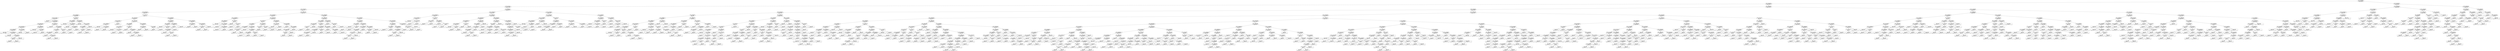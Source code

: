 digraph Tree {
0 [label="X[8] <= 5004.0000\ngini = 0.742525655812\nsamples = 36171", shape="box"] ;
1 [label="X[9] <= 31822.5000\ngini = 0.647695847346\nsamples = 26272", shape="box"] ;
0 -> 1 ;
2 [label="X[0] <= 207.5000\ngini = 0.263827349984\nsamples = 10998", shape="box"] ;
1 -> 2 ;
3 [label="X[10] <= 9848.0000\ngini = 0.127119297121\nsamples = 7727", shape="box"] ;
2 -> 3 ;
4 [label="X[5] <= 39342.5000\ngini = 0.0508377993044\nsamples = 6706", shape="box"] ;
3 -> 4 ;
5 [label="X[9] <= 31366.5000\ngini = 0.0163845684075\nsamples = 6296", shape="box"] ;
4 -> 5 ;
6 [label="X[9] <= 9117.5000\ngini = 0.0072402730831\nsamples = 6056", shape="box"] ;
5 -> 6 ;
7 [label="gini = 0.0000\nsamples = 1\nvalue = [ 0.  0.  0.  1.  0.]", shape="box"] ;
6 -> 7 ;
8 [label="X[10] <= 9464.0000\ngini = 0.00691235925023\nsamples = 6055", shape="box"] ;
6 -> 8 ;
9 [label="X[5] <= 38424.0000\ngini = 0.00338122445351\nsamples = 5905", shape="box"] ;
8 -> 9 ;
10 [label="X[9] <= 31337.5000\ngini = 0.00138169191305\nsamples = 5786", shape="box"] ;
9 -> 10 ;
11 [label="X[5] <= 37098.5000\ngini = 0.0010395007584\nsamples = 5769", shape="box"] ;
10 -> 11 ;
12 [label="gini = 0.0000\nsamples = 5464\nvalue = [    0.     0.  5464.     0.     0.]", shape="box"] ;
11 -> 12 ;
13 [label="X[10] <= 8552.0000\ngini = 0.0194786347756\nsamples = 305", shape="box"] ;
11 -> 13 ;
14 [label="gini = 0.0000\nsamples = 282\nvalue = [   0.    0.  282.    0.    0.]", shape="box"] ;
13 -> 14 ;
15 [label="X[0] <= 203.5000\ngini = 0.226843100189\nsamples = 23", shape="box"] ;
13 -> 15 ;
16 [label="X[4] <= 26728.0000\ngini = 0.48\nsamples = 5", shape="box"] ;
15 -> 16 ;
17 [label="gini = 0.0000\nsamples = 3\nvalue = [ 0.  0.  0.  0.  3.]", shape="box"] ;
16 -> 17 ;
18 [label="gini = 0.0000\nsamples = 2\nvalue = [ 0.  0.  2.  0.  0.]", shape="box"] ;
16 -> 18 ;
19 [label="gini = 0.0000\nsamples = 18\nvalue = [  0.   0.  18.   0.   0.]", shape="box"] ;
15 -> 19 ;
20 [label="X[5] <= 37270.5000\ngini = 0.110726643599\nsamples = 17", shape="box"] ;
10 -> 20 ;
21 [label="gini = 0.0000\nsamples = 16\nvalue = [  0.   0.  16.   0.   0.]", shape="box"] ;
20 -> 21 ;
22 [label="gini = 0.0000\nsamples = 1\nvalue = [ 0.  0.  0.  0.  1.]", shape="box"] ;
20 -> 22 ;
23 [label="X[9] <= 30638.5000\ngini = 0.0957559494386\nsamples = 119", shape="box"] ;
9 -> 23 ;
24 [label="gini = 0.0000\nsamples = 103\nvalue = [   0.    0.  103.    0.    0.]", shape="box"] ;
23 -> 24 ;
25 [label="X[10] <= 7496.0000\ngini = 0.46875\nsamples = 16", shape="box"] ;
23 -> 25 ;
26 [label="gini = 0.0000\nsamples = 10\nvalue = [  0.   0.  10.   0.   0.]", shape="box"] ;
25 -> 26 ;
27 [label="gini = 0.0000\nsamples = 6\nvalue = [ 0.  0.  0.  0.  6.]", shape="box"] ;
25 -> 27 ;
28 [label="X[9] <= 30085.0000\ngini = 0.135911111111\nsamples = 150", shape="box"] ;
8 -> 28 ;
29 [label="gini = 0.0000\nsamples = 117\nvalue = [   0.    0.  117.    0.    0.]", shape="box"] ;
28 -> 29 ;
30 [label="X[5] <= 36265.0000\ngini = 0.444444444444\nsamples = 33", shape="box"] ;
28 -> 30 ;
31 [label="X[1] <= 54.5000\ngini = 0.158790170132\nsamples = 23", shape="box"] ;
30 -> 31 ;
32 [label="X[9] <= 30964.0000\ngini = 0.444444444444\nsamples = 6", shape="box"] ;
31 -> 32 ;
33 [label="gini = 0.0000\nsamples = 3\nvalue = [ 0.  0.  3.  0.  0.]", shape="box"] ;
32 -> 33 ;
34 [label="X[4] <= 26112.0000\ngini = 0.444444444444\nsamples = 3", shape="box"] ;
32 -> 34 ;
35 [label="gini = 0.0000\nsamples = 1\nvalue = [ 0.  0.  1.  0.  0.]", shape="box"] ;
34 -> 35 ;
36 [label="gini = 0.0000\nsamples = 2\nvalue = [ 0.  0.  0.  0.  2.]", shape="box"] ;
34 -> 36 ;
37 [label="gini = 0.0000\nsamples = 17\nvalue = [  0.   0.  17.   0.   0.]", shape="box"] ;
31 -> 37 ;
38 [label="X[4] <= 31752.0000\ngini = 0.18\nsamples = 10", shape="box"] ;
30 -> 38 ;
39 [label="gini = 0.0000\nsamples = 9\nvalue = [ 0.  0.  0.  0.  9.]", shape="box"] ;
38 -> 39 ;
40 [label="gini = 0.0000\nsamples = 1\nvalue = [ 0.  0.  1.  0.  0.]", shape="box"] ;
38 -> 40 ;
41 [label="X[5] <= 36632.0000\ngini = 0.21875\nsamples = 240", shape="box"] ;
5 -> 41 ;
42 [label="X[5] <= 35610.5000\ngini = 0.0716953372567\nsamples = 188", shape="box"] ;
41 -> 42 ;
43 [label="gini = 0.0000\nsamples = 150\nvalue = [   0.    0.  150.    0.    0.]", shape="box"] ;
42 -> 43 ;
44 [label="X[10] <= 8168.0000\ngini = 0.30055401662\nsamples = 38", shape="box"] ;
42 -> 44 ;
45 [label="gini = 0.0000\nsamples = 29\nvalue = [  0.   0.  29.   0.   0.]", shape="box"] ;
44 -> 45 ;
46 [label="X[9] <= 31666.5000\ngini = 0.345679012346\nsamples = 9", shape="box"] ;
44 -> 46 ;
47 [label="gini = 0.0000\nsamples = 7\nvalue = [ 0.  0.  0.  0.  7.]", shape="box"] ;
46 -> 47 ;
48 [label="gini = 0.0000\nsamples = 2\nvalue = [ 0.  0.  2.  0.  0.]", shape="box"] ;
46 -> 48 ;
49 [label="X[10] <= 6832.0000\ngini = 0.493343195266\nsamples = 52", shape="box"] ;
41 -> 49 ;
50 [label="gini = 0.0000\nsamples = 26\nvalue = [  0.   0.  26.   0.   0.]", shape="box"] ;
49 -> 50 ;
51 [label="X[10] <= 7784.0000\ngini = 0.204142011834\nsamples = 26", shape="box"] ;
49 -> 51 ;
52 [label="X[5] <= 37858.5000\ngini = 0.489795918367\nsamples = 7", shape="box"] ;
51 -> 52 ;
53 [label="X[1] <= 98.0000\ngini = 0.375\nsamples = 4", shape="box"] ;
52 -> 53 ;
54 [label="gini = 0.0000\nsamples = 1\nvalue = [ 0.  0.  0.  0.  1.]", shape="box"] ;
53 -> 54 ;
55 [label="gini = 0.0000\nsamples = 3\nvalue = [ 0.  0.  3.  0.  0.]", shape="box"] ;
53 -> 55 ;
56 [label="gini = 0.0000\nsamples = 3\nvalue = [ 0.  0.  0.  0.  3.]", shape="box"] ;
52 -> 56 ;
57 [label="gini = 0.0000\nsamples = 19\nvalue = [  0.   0.   0.   0.  19.]", shape="box"] ;
51 -> 57 ;
58 [label="X[10] <= 7128.0000\ngini = 0.42\nsamples = 410", shape="box"] ;
4 -> 58 ;
59 [label="X[9] <= 28823.0000\ngini = 0.22340142602\nsamples = 281", shape="box"] ;
58 -> 59 ;
60 [label="X[8] <= 4677.5000\ngini = 0.0231182244109\nsamples = 171", shape="box"] ;
59 -> 60 ;
61 [label="X[10] <= 7096.0000\ngini = 0.0116955017301\nsamples = 170", shape="box"] ;
60 -> 61 ;
62 [label="gini = 0.0000\nsamples = 167\nvalue = [   0.    0.  167.    0.    0.]", shape="box"] ;
61 -> 62 ;
63 [label="X[2] <= 9113.5000\ngini = 0.444444444444\nsamples = 3", shape="box"] ;
61 -> 63 ;
64 [label="gini = 0.0000\nsamples = 1\nvalue = [ 0.  0.  0.  0.  1.]", shape="box"] ;
63 -> 64 ;
65 [label="gini = 0.0000\nsamples = 2\nvalue = [ 0.  0.  2.  0.  0.]", shape="box"] ;
63 -> 65 ;
66 [label="gini = 0.0000\nsamples = 1\nvalue = [ 0.  0.  0.  0.  1.]", shape="box"] ;
60 -> 66 ;
67 [label="X[5] <= 42324.0000\ngini = 0.427107438017\nsamples = 110", shape="box"] ;
59 -> 67 ;
68 [label="X[10] <= 6224.0000\ngini = 0.18836565097\nsamples = 76", shape="box"] ;
67 -> 68 ;
69 [label="X[1] <= 425.5000\ngini = 0.031737773153\nsamples = 62", shape="box"] ;
68 -> 69 ;
70 [label="gini = 0.0000\nsamples = 56\nvalue = [  0.   0.  56.   0.   0.]", shape="box"] ;
69 -> 70 ;
71 [label="X[1] <= 428.0000\ngini = 0.277777777778\nsamples = 6", shape="box"] ;
69 -> 71 ;
72 [label="gini = 0.0000\nsamples = 1\nvalue = [ 0.  0.  0.  0.  1.]", shape="box"] ;
71 -> 72 ;
73 [label="gini = 0.0000\nsamples = 5\nvalue = [ 0.  0.  5.  0.  0.]", shape="box"] ;
71 -> 73 ;
74 [label="X[3] <= 25656.0000\ngini = 0.5\nsamples = 14", shape="box"] ;
68 -> 74 ;
75 [label="gini = 0.0000\nsamples = 5\nvalue = [ 0.  0.  0.  0.  5.]", shape="box"] ;
74 -> 75 ;
76 [label="X[5] <= 40305.0000\ngini = 0.345679012346\nsamples = 9", shape="box"] ;
74 -> 76 ;
77 [label="gini = 0.0000\nsamples = 6\nvalue = [ 0.  0.  6.  0.  0.]", shape="box"] ;
76 -> 77 ;
78 [label="X[3] <= 30536.0000\ngini = 0.444444444444\nsamples = 3", shape="box"] ;
76 -> 78 ;
79 [label="gini = 0.0000\nsamples = 1\nvalue = [ 0.  0.  1.  0.  0.]", shape="box"] ;
78 -> 79 ;
80 [label="gini = 0.0000\nsamples = 2\nvalue = [ 0.  0.  0.  0.  2.]", shape="box"] ;
78 -> 80 ;
81 [label="X[10] <= 2848.0000\ngini = 0.359861591696\nsamples = 34", shape="box"] ;
67 -> 81 ;
82 [label="X[3] <= 37576.0000\ngini = 0.345679012346\nsamples = 9", shape="box"] ;
81 -> 82 ;
83 [label="gini = 0.0000\nsamples = 7\nvalue = [ 0.  0.  7.  0.  0.]", shape="box"] ;
82 -> 83 ;
84 [label="gini = 0.0000\nsamples = 2\nvalue = [ 0.  0.  0.  0.  2.]", shape="box"] ;
82 -> 84 ;
85 [label="X[8] <= 863.0000\ngini = 0.0768\nsamples = 25", shape="box"] ;
81 -> 85 ;
86 [label="gini = 0.0000\nsamples = 1\nvalue = [ 0.  0.  1.  0.  0.]", shape="box"] ;
85 -> 86 ;
87 [label="gini = 0.0000\nsamples = 24\nvalue = [  0.   0.   0.   0.  24.]", shape="box"] ;
85 -> 87 ;
88 [label="X[9] <= 29648.0000\ngini = 0.439156300703\nsamples = 129", shape="box"] ;
58 -> 88 ;
89 [label="X[5] <= 43482.5000\ngini = 0.461166353131\nsamples = 61", shape="box"] ;
88 -> 89 ;
90 [label="X[9] <= 28494.5000\ngini = 0.32541322314\nsamples = 44", shape="box"] ;
89 -> 90 ;
91 [label="gini = 0.0000\nsamples = 24\nvalue = [  0.   0.  24.   0.   0.]", shape="box"] ;
90 -> 91 ;
92 [label="X[10] <= 8744.0000\ngini = 0.495\nsamples = 20", shape="box"] ;
90 -> 92 ;
93 [label="X[5] <= 41340.0000\ngini = 0.336734693878\nsamples = 14", shape="box"] ;
92 -> 93 ;
94 [label="gini = 0.0000\nsamples = 10\nvalue = [  0.   0.  10.   0.   0.]", shape="box"] ;
93 -> 94 ;
95 [label="X[2] <= 1142.5000\ngini = 0.375\nsamples = 4", shape="box"] ;
93 -> 95 ;
96 [label="gini = 0.0000\nsamples = 1\nvalue = [ 0.  0.  1.  0.  0.]", shape="box"] ;
95 -> 96 ;
97 [label="gini = 0.0000\nsamples = 3\nvalue = [ 0.  0.  0.  0.  3.]", shape="box"] ;
95 -> 97 ;
98 [label="gini = 0.0000\nsamples = 6\nvalue = [ 0.  0.  0.  0.  6.]", shape="box"] ;
92 -> 98 ;
99 [label="X[9] <= 26989.5000\ngini = 0.359861591696\nsamples = 17", shape="box"] ;
89 -> 99 ;
100 [label="gini = 0.0000\nsamples = 4\nvalue = [ 0.  0.  4.  0.  0.]", shape="box"] ;
99 -> 100 ;
101 [label="gini = 0.0000\nsamples = 13\nvalue = [  0.   0.   0.   0.  13.]", shape="box"] ;
99 -> 101 ;
102 [label="X[9] <= 29813.5000\ngini = 0.0843425605536\nsamples = 68", shape="box"] ;
88 -> 102 ;
103 [label="X[9] <= 29793.5000\ngini = 0.408163265306\nsamples = 7", shape="box"] ;
102 -> 103 ;
104 [label="gini = 0.0000\nsamples = 5\nvalue = [ 0.  0.  0.  0.  5.]", shape="box"] ;
103 -> 104 ;
105 [label="gini = 0.0000\nsamples = 2\nvalue = [ 0.  0.  2.  0.  0.]", shape="box"] ;
103 -> 105 ;
106 [label="X[5] <= 39701.5000\ngini = 0.0322493953238\nsamples = 61", shape="box"] ;
102 -> 106 ;
107 [label="X[5] <= 39673.5000\ngini = 0.18\nsamples = 10", shape="box"] ;
106 -> 107 ;
108 [label="gini = 0.0000\nsamples = 9\nvalue = [ 0.  0.  0.  0.  9.]", shape="box"] ;
107 -> 108 ;
109 [label="gini = 0.0000\nsamples = 1\nvalue = [ 0.  0.  1.  0.  0.]", shape="box"] ;
107 -> 109 ;
110 [label="gini = 0.0000\nsamples = 51\nvalue = [  0.   0.   0.   0.  51.]", shape="box"] ;
106 -> 110 ;
111 [label="X[5] <= 34621.5000\ngini = 0.451801109128\nsamples = 1021", shape="box"] ;
3 -> 111 ;
112 [label="X[9] <= 30446.5000\ngini = 0.190073818217\nsamples = 583", shape="box"] ;
111 -> 112 ;
113 [label="X[10] <= 15360.0000\ngini = 0.0322493953238\nsamples = 427", shape="box"] ;
112 -> 113 ;
114 [label="X[9] <= 29568.0000\ngini = 0.019091304979\nsamples = 415", shape="box"] ;
113 -> 114 ;
115 [label="gini = 0.0000\nsamples = 347\nvalue = [   0.    0.  347.    0.    0.]", shape="box"] ;
114 -> 115 ;
116 [label="X[10] <= 12584.0000\ngini = 0.110726643599\nsamples = 68", shape="box"] ;
114 -> 116 ;
117 [label="gini = 0.0000\nsamples = 54\nvalue = [  0.   0.  54.   0.   0.]", shape="box"] ;
116 -> 117 ;
118 [label="X[5] <= 32524.0000\ngini = 0.408163265306\nsamples = 14", shape="box"] ;
116 -> 118 ;
119 [label="gini = 0.0000\nsamples = 10\nvalue = [  0.   0.  10.   0.   0.]", shape="box"] ;
118 -> 119 ;
120 [label="gini = 0.0000\nsamples = 4\nvalue = [ 0.  0.  0.  0.  4.]", shape="box"] ;
118 -> 120 ;
121 [label="X[9] <= 28928.0000\ngini = 0.375\nsamples = 12", shape="box"] ;
113 -> 121 ;
122 [label="gini = 0.0000\nsamples = 8\nvalue = [ 0.  0.  8.  0.  0.]", shape="box"] ;
121 -> 122 ;
123 [label="X[10] <= 17304.0000\ngini = 0.375\nsamples = 4", shape="box"] ;
121 -> 123 ;
124 [label="gini = 0.0000\nsamples = 3\nvalue = [ 0.  0.  0.  0.  3.]", shape="box"] ;
123 -> 124 ;
125 [label="gini = 0.0000\nsamples = 1\nvalue = [ 0.  0.  1.  0.  0.]", shape="box"] ;
123 -> 125 ;
126 [label="X[10] <= 12104.0000\ngini = 0.456525312295\nsamples = 156", shape="box"] ;
112 -> 126 ;
127 [label="X[5] <= 33879.0000\ngini = 0.2822\nsamples = 100", shape="box"] ;
126 -> 127 ;
128 [label="X[1] <= 59.0000\ngini = 0.14954029205\nsamples = 86", shape="box"] ;
127 -> 128 ;
129 [label="X[2] <= 4032.0000\ngini = 0.489795918367\nsamples = 7", shape="box"] ;
128 -> 129 ;
130 [label="gini = 0.0000\nsamples = 3\nvalue = [ 0.  0.  3.  0.  0.]", shape="box"] ;
129 -> 130 ;
131 [label="X[9] <= 30928.0000\ngini = 0.375\nsamples = 4", shape="box"] ;
129 -> 131 ;
132 [label="gini = 0.0000\nsamples = 1\nvalue = [ 0.  0.  1.  0.  0.]", shape="box"] ;
131 -> 132 ;
133 [label="gini = 0.0000\nsamples = 3\nvalue = [ 0.  0.  0.  0.  3.]", shape="box"] ;
131 -> 133 ;
134 [label="X[6] <= 14241.5000\ngini = 0.0961384393527\nsamples = 79", shape="box"] ;
128 -> 134 ;
135 [label="gini = 0.0000\nsamples = 57\nvalue = [  0.   0.  57.   0.   0.]", shape="box"] ;
134 -> 135 ;
136 [label="X[4] <= 26936.0000\ngini = 0.297520661157\nsamples = 22", shape="box"] ;
134 -> 136 ;
137 [label="X[9] <= 31652.0000\ngini = 0.104938271605\nsamples = 18", shape="box"] ;
136 -> 137 ;
138 [label="gini = 0.0000\nsamples = 17\nvalue = [  0.   0.  17.   0.   0.]", shape="box"] ;
137 -> 138 ;
139 [label="gini = 0.0000\nsamples = 1\nvalue = [ 0.  0.  0.  0.  1.]", shape="box"] ;
137 -> 139 ;
140 [label="X[9] <= 31644.0000\ngini = 0.375\nsamples = 4", shape="box"] ;
136 -> 140 ;
141 [label="gini = 0.0000\nsamples = 3\nvalue = [ 0.  0.  0.  0.  3.]", shape="box"] ;
140 -> 141 ;
142 [label="gini = 0.0000\nsamples = 1\nvalue = [ 0.  0.  1.  0.  0.]", shape="box"] ;
140 -> 142 ;
143 [label="X[6] <= 16309.5000\ngini = 0.408163265306\nsamples = 14", shape="box"] ;
127 -> 143 ;
144 [label="X[10] <= 11792.0000\ngini = 0.18\nsamples = 10", shape="box"] ;
143 -> 144 ;
145 [label="gini = 0.0000\nsamples = 9\nvalue = [ 0.  0.  0.  0.  9.]", shape="box"] ;
144 -> 145 ;
146 [label="gini = 0.0000\nsamples = 1\nvalue = [ 0.  0.  1.  0.  0.]", shape="box"] ;
144 -> 146 ;
147 [label="X[8] <= 1105.0000\ngini = 0.375\nsamples = 4", shape="box"] ;
143 -> 147 ;
148 [label="gini = 0.0000\nsamples = 1\nvalue = [ 0.  0.  0.  0.  1.]", shape="box"] ;
147 -> 148 ;
149 [label="gini = 0.0000\nsamples = 3\nvalue = [ 0.  0.  3.  0.  0.]", shape="box"] ;
147 -> 149 ;
150 [label="X[5] <= 29920.0000\ngini = 0.436224489796\nsamples = 56", shape="box"] ;
126 -> 150 ;
151 [label="X[10] <= 16728.0000\ngini = 0.14201183432\nsamples = 13", shape="box"] ;
150 -> 151 ;
152 [label="gini = 0.0000\nsamples = 12\nvalue = [  0.   0.  12.   0.   0.]", shape="box"] ;
151 -> 152 ;
153 [label="gini = 0.0000\nsamples = 1\nvalue = [ 0.  0.  0.  0.  1.]", shape="box"] ;
151 -> 153 ;
154 [label="X[9] <= 30478.5000\ngini = 0.240129799892\nsamples = 43", shape="box"] ;
150 -> 154 ;
155 [label="gini = 0.0000\nsamples = 2\nvalue = [ 0.  0.  2.  0.  0.]", shape="box"] ;
154 -> 155 ;
156 [label="X[5] <= 31720.0000\ngini = 0.176085663296\nsamples = 41", shape="box"] ;
154 -> 156 ;
157 [label="X[10] <= 13704.0000\ngini = 0.493827160494\nsamples = 9", shape="box"] ;
156 -> 157 ;
158 [label="X[0] <= 203.5000\ngini = 0.32\nsamples = 5", shape="box"] ;
157 -> 158 ;
159 [label="gini = 0.0000\nsamples = 1\nvalue = [ 0.  0.  0.  0.  1.]", shape="box"] ;
158 -> 159 ;
160 [label="gini = 0.0000\nsamples = 4\nvalue = [ 0.  0.  4.  0.  0.]", shape="box"] ;
158 -> 160 ;
161 [label="gini = 0.0000\nsamples = 4\nvalue = [ 0.  0.  0.  0.  4.]", shape="box"] ;
157 -> 161 ;
162 [label="gini = 0.0000\nsamples = 32\nvalue = [  0.   0.   0.   0.  32.]", shape="box"] ;
156 -> 162 ;
163 [label="X[9] <= 28962.5000\ngini = 0.447446883927\nsamples = 438", shape="box"] ;
111 -> 163 ;
164 [label="X[5] <= 39816.0000\ngini = 0.357290298367\nsamples = 146", shape="box"] ;
163 -> 164 ;
165 [label="X[10] <= 12032.0000\ngini = 0.212669094693\nsamples = 124", shape="box"] ;
164 -> 165 ;
166 [label="X[3] <= 15112.0000\ngini = 0.0235260770975\nsamples = 84", shape="box"] ;
165 -> 166 ;
167 [label="X[1] <= 307.5000\ngini = 0.5\nsamples = 2", shape="box"] ;
166 -> 167 ;
168 [label="gini = 0.0000\nsamples = 1\nvalue = [ 0.  0.  1.  0.  0.]", shape="box"] ;
167 -> 168 ;
169 [label="gini = 0.0000\nsamples = 1\nvalue = [ 0.  0.  0.  0.  1.]", shape="box"] ;
167 -> 169 ;
170 [label="gini = 0.0000\nsamples = 82\nvalue = [  0.   0.  82.   0.   0.]", shape="box"] ;
166 -> 170 ;
171 [label="X[5] <= 36952.0000\ngini = 0.455\nsamples = 40", shape="box"] ;
165 -> 171 ;
172 [label="X[10] <= 15344.0000\ngini = 0.260355029586\nsamples = 26", shape="box"] ;
171 -> 172 ;
173 [label="X[4] <= 22352.0000\ngini = 0.0867768595041\nsamples = 22", shape="box"] ;
172 -> 173 ;
174 [label="X[10] <= 13984.0000\ngini = 0.444444444444\nsamples = 3", shape="box"] ;
173 -> 174 ;
175 [label="gini = 0.0000\nsamples = 2\nvalue = [ 0.  0.  2.  0.  0.]", shape="box"] ;
174 -> 175 ;
176 [label="gini = 0.0000\nsamples = 1\nvalue = [ 0.  0.  0.  0.  1.]", shape="box"] ;
174 -> 176 ;
177 [label="gini = 0.0000\nsamples = 19\nvalue = [  0.   0.  19.   0.   0.]", shape="box"] ;
173 -> 177 ;
178 [label="X[5] <= 35091.0000\ngini = 0.375\nsamples = 4", shape="box"] ;
172 -> 178 ;
179 [label="gini = 0.0000\nsamples = 1\nvalue = [ 0.  0.  1.  0.  0.]", shape="box"] ;
178 -> 179 ;
180 [label="gini = 0.0000\nsamples = 3\nvalue = [ 0.  0.  0.  0.  3.]", shape="box"] ;
178 -> 180 ;
181 [label="X[9] <= 27235.0000\ngini = 0.408163265306\nsamples = 14", shape="box"] ;
171 -> 181 ;
182 [label="gini = 0.0000\nsamples = 3\nvalue = [ 0.  0.  3.  0.  0.]", shape="box"] ;
181 -> 182 ;
183 [label="X[6] <= 17833.5000\ngini = 0.165289256198\nsamples = 11", shape="box"] ;
181 -> 183 ;
184 [label="gini = 0.0000\nsamples = 1\nvalue = [ 0.  0.  1.  0.  0.]", shape="box"] ;
183 -> 184 ;
185 [label="gini = 0.0000\nsamples = 10\nvalue = [  0.   0.   0.   0.  10.]", shape="box"] ;
183 -> 185 ;
186 [label="X[9] <= 25439.0000\ngini = 0.235537190083\nsamples = 22", shape="box"] ;
164 -> 186 ;
187 [label="gini = 0.0000\nsamples = 2\nvalue = [ 0.  0.  2.  0.  0.]", shape="box"] ;
186 -> 187 ;
188 [label="X[6] <= 20514.5000\ngini = 0.095\nsamples = 20", shape="box"] ;
186 -> 188 ;
189 [label="gini = 0.0000\nsamples = 1\nvalue = [ 0.  0.  1.  0.  0.]", shape="box"] ;
188 -> 189 ;
190 [label="gini = 0.0000\nsamples = 19\nvalue = [  0.   0.   0.   0.  19.]", shape="box"] ;
188 -> 190 ;
191 [label="X[5] <= 35855.0000\ngini = 0.21617564271\nsamples = 292", shape="box"] ;
163 -> 191 ;
192 [label="X[10] <= 10200.0000\ngini = 0.43125867946\nsamples = 89", shape="box"] ;
191 -> 192 ;
193 [label="X[3] <= 32640.0000\ngini = 0.124444444444\nsamples = 15", shape="box"] ;
192 -> 193 ;
194 [label="gini = 0.0000\nsamples = 13\nvalue = [  0.   0.  13.   0.   0.]", shape="box"] ;
193 -> 194 ;
195 [label="X[4] <= 26264.0000\ngini = 0.5\nsamples = 2", shape="box"] ;
193 -> 195 ;
196 [label="gini = 0.0000\nsamples = 1\nvalue = [ 0.  0.  1.  0.  0.]", shape="box"] ;
195 -> 196 ;
197 [label="gini = 0.0000\nsamples = 1\nvalue = [ 0.  0.  0.  0.  1.]", shape="box"] ;
195 -> 197 ;
198 [label="X[9] <= 30153.0000\ngini = 0.306793279766\nsamples = 74", shape="box"] ;
192 -> 198 ;
199 [label="X[10] <= 12456.0000\ngini = 0.475308641975\nsamples = 18", shape="box"] ;
198 -> 199 ;
200 [label="X[8] <= 3704.0000\ngini = 0.260355029586\nsamples = 13", shape="box"] ;
199 -> 200 ;
201 [label="X[1] <= 104.0000\ngini = 0.152777777778\nsamples = 12", shape="box"] ;
200 -> 201 ;
202 [label="X[4] <= 29112.0000\ngini = 0.5\nsamples = 2", shape="box"] ;
201 -> 202 ;
203 [label="gini = 0.0000\nsamples = 1\nvalue = [ 0.  0.  0.  0.  1.]", shape="box"] ;
202 -> 203 ;
204 [label="gini = 0.0000\nsamples = 1\nvalue = [ 0.  0.  1.  0.  0.]", shape="box"] ;
202 -> 204 ;
205 [label="gini = 0.0000\nsamples = 10\nvalue = [  0.   0.  10.   0.   0.]", shape="box"] ;
201 -> 205 ;
206 [label="gini = 0.0000\nsamples = 1\nvalue = [ 0.  0.  0.  0.  1.]", shape="box"] ;
200 -> 206 ;
207 [label="gini = 0.0000\nsamples = 5\nvalue = [ 0.  0.  0.  0.  5.]", shape="box"] ;
199 -> 207 ;
208 [label="X[10] <= 10616.0000\ngini = 0.101403061224\nsamples = 56", shape="box"] ;
198 -> 208 ;
209 [label="X[9] <= 31156.0000\ngini = 0.46875\nsamples = 8", shape="box"] ;
208 -> 209 ;
210 [label="gini = 0.0000\nsamples = 3\nvalue = [ 0.  0.  3.  0.  0.]", shape="box"] ;
209 -> 210 ;
211 [label="gini = 0.0000\nsamples = 5\nvalue = [ 0.  0.  0.  0.  5.]", shape="box"] ;
209 -> 211 ;
212 [label="gini = 0.0000\nsamples = 48\nvalue = [  0.   0.   0.   0.  48.]", shape="box"] ;
208 -> 212 ;
213 [label="X[9] <= 30003.0000\ngini = 0.0757116163945\nsamples = 203", shape="box"] ;
191 -> 213 ;
214 [label="X[5] <= 36789.5000\ngini = 0.258034026465\nsamples = 46", shape="box"] ;
213 -> 214 ;
215 [label="X[5] <= 36302.5000\ngini = 0.46875\nsamples = 8", shape="box"] ;
214 -> 215 ;
216 [label="gini = 0.0000\nsamples = 3\nvalue = [ 0.  0.  0.  0.  3.]", shape="box"] ;
215 -> 216 ;
217 [label="gini = 0.0000\nsamples = 5\nvalue = [ 0.  0.  5.  0.  0.]", shape="box"] ;
215 -> 217 ;
218 [label="X[9] <= 29989.5000\ngini = 0.0997229916898\nsamples = 38", shape="box"] ;
214 -> 218 ;
219 [label="X[10] <= 9928.0000\ngini = 0.0525931336742\nsamples = 37", shape="box"] ;
218 -> 219 ;
220 [label="X[2] <= 9354.5000\ngini = 0.375\nsamples = 4", shape="box"] ;
219 -> 220 ;
221 [label="gini = 0.0000\nsamples = 1\nvalue = [ 0.  0.  1.  0.  0.]", shape="box"] ;
220 -> 221 ;
222 [label="gini = 0.0000\nsamples = 3\nvalue = [ 0.  0.  0.  0.  3.]", shape="box"] ;
220 -> 222 ;
223 [label="gini = 0.0000\nsamples = 33\nvalue = [  0.   0.   0.   0.  33.]", shape="box"] ;
219 -> 223 ;
224 [label="gini = 0.0000\nsamples = 1\nvalue = [ 0.  0.  1.  0.  0.]", shape="box"] ;
218 -> 224 ;
225 [label="X[7] <= 32392.0000\ngini = 0.0126577143089\nsamples = 157", shape="box"] ;
213 -> 225 ;
226 [label="X[4] <= 30576.0000\ngini = 0.277777777778\nsamples = 6", shape="box"] ;
225 -> 226 ;
227 [label="gini = 0.0000\nsamples = 5\nvalue = [ 0.  0.  0.  0.  5.]", shape="box"] ;
226 -> 227 ;
228 [label="gini = 0.0000\nsamples = 1\nvalue = [ 0.  0.  1.  0.  0.]", shape="box"] ;
226 -> 228 ;
229 [label="gini = 0.0000\nsamples = 151\nvalue = [   0.    0.    0.    0.  151.]", shape="box"] ;
225 -> 229 ;
230 [label="X[0] <= 208.5000\ngini = 0.463678055704\nsamples = 3271", shape="box"] ;
2 -> 230 ;
231 [label="X[9] <= 20523.0000\ngini = 0.41760329544\nsamples = 1631", shape="box"] ;
230 -> 231 ;
232 [label="X[5] <= 32465.0000\ngini = 0.0957158637576\nsamples = 377", shape="box"] ;
231 -> 232 ;
233 [label="X[10] <= 9760.0000\ngini = 0.00574707870674\nsamples = 347", shape="box"] ;
232 -> 233 ;
234 [label="gini = 0.0000\nsamples = 341\nvalue = [   0.    0.  341.    0.    0.]", shape="box"] ;
233 -> 234 ;
235 [label="X[10] <= 10184.0000\ngini = 0.277777777778\nsamples = 6", shape="box"] ;
233 -> 235 ;
236 [label="gini = 0.0000\nsamples = 1\nvalue = [ 0.  0.  0.  0.  1.]", shape="box"] ;
235 -> 236 ;
237 [label="gini = 0.0000\nsamples = 5\nvalue = [ 0.  0.  5.  0.  0.]", shape="box"] ;
235 -> 237 ;
238 [label="X[9] <= 16756.0000\ngini = 0.48\nsamples = 30", shape="box"] ;
232 -> 238 ;
239 [label="X[8] <= 1621.0000\ngini = 0.152777777778\nsamples = 12", shape="box"] ;
238 -> 239 ;
240 [label="gini = 0.0000\nsamples = 1\nvalue = [ 0.  0.  0.  0.  1.]", shape="box"] ;
239 -> 240 ;
241 [label="gini = 0.0000\nsamples = 11\nvalue = [  0.   0.  11.   0.   0.]", shape="box"] ;
239 -> 241 ;
242 [label="X[8] <= 3988.0000\ngini = 0.104938271605\nsamples = 18", shape="box"] ;
238 -> 242 ;
243 [label="gini = 0.0000\nsamples = 16\nvalue = [  0.   0.   0.   0.  16.]", shape="box"] ;
242 -> 243 ;
244 [label="X[4] <= 23480.0000\ngini = 0.5\nsamples = 2", shape="box"] ;
242 -> 244 ;
245 [label="gini = 0.0000\nsamples = 1\nvalue = [ 0.  0.  1.  0.  0.]", shape="box"] ;
244 -> 245 ;
246 [label="gini = 0.0000\nsamples = 1\nvalue = [ 0.  0.  0.  0.  1.]", shape="box"] ;
244 -> 246 ;
247 [label="X[5] <= 26378.5000\ngini = 0.179802304078\nsamples = 1254", shape="box"] ;
231 -> 247 ;
248 [label="X[9] <= 25941.0000\ngini = 0.359389348026\nsamples = 132", shape="box"] ;
247 -> 248 ;
249 [label="X[9] <= 25657.5000\ngini = 0.0505987518975\nsamples = 77", shape="box"] ;
248 -> 249 ;
250 [label="X[10] <= 8232.0000\ngini = 0.0270219553387\nsamples = 73", shape="box"] ;
249 -> 250 ;
251 [label="gini = 0.0000\nsamples = 68\nvalue = [  0.   0.  68.   0.   0.]", shape="box"] ;
250 -> 251 ;
252 [label="X[1] <= 544.0000\ngini = 0.32\nsamples = 5", shape="box"] ;
250 -> 252 ;
253 [label="gini = 0.0000\nsamples = 4\nvalue = [ 0.  0.  4.  0.  0.]", shape="box"] ;
252 -> 253 ;
254 [label="gini = 0.0000\nsamples = 1\nvalue = [ 0.  0.  0.  0.  1.]", shape="box"] ;
252 -> 254 ;
255 [label="X[4] <= 18272.0000\ngini = 0.375\nsamples = 4", shape="box"] ;
249 -> 255 ;
256 [label="gini = 0.0000\nsamples = 1\nvalue = [ 0.  0.  0.  0.  1.]", shape="box"] ;
255 -> 256 ;
257 [label="gini = 0.0000\nsamples = 3\nvalue = [ 0.  0.  3.  0.  0.]", shape="box"] ;
255 -> 257 ;
258 [label="X[5] <= 23317.5000\ngini = 0.498512396694\nsamples = 55", shape="box"] ;
248 -> 258 ;
259 [label="X[10] <= 10992.0000\ngini = 0.185493460166\nsamples = 29", shape="box"] ;
258 -> 259 ;
260 [label="X[4] <= 22872.0000\ngini = 0.132653061224\nsamples = 28", shape="box"] ;
259 -> 260 ;
261 [label="X[9] <= 30786.5000\ngini = 0.0713305898491\nsamples = 27", shape="box"] ;
260 -> 261 ;
262 [label="gini = 0.0000\nsamples = 25\nvalue = [  0.   0.  25.   0.   0.]", shape="box"] ;
261 -> 262 ;
263 [label="X[6] <= 2962.5000\ngini = 0.5\nsamples = 2", shape="box"] ;
261 -> 263 ;
264 [label="gini = 0.0000\nsamples = 1\nvalue = [ 0.  0.  0.  0.  1.]", shape="box"] ;
263 -> 264 ;
265 [label="gini = 0.0000\nsamples = 1\nvalue = [ 0.  0.  1.  0.  0.]", shape="box"] ;
263 -> 265 ;
266 [label="gini = 0.0000\nsamples = 1\nvalue = [ 0.  0.  0.  0.  1.]", shape="box"] ;
260 -> 266 ;
267 [label="gini = 0.0000\nsamples = 1\nvalue = [ 0.  0.  0.  0.  1.]", shape="box"] ;
259 -> 267 ;
268 [label="gini = 0.0000\nsamples = 26\nvalue = [  0.   0.   0.   0.  26.]", shape="box"] ;
258 -> 268 ;
269 [label="X[5] <= 28804.0000\ngini = 0.0419355556191\nsamples = 1122", shape="box"] ;
247 -> 269 ;
270 [label="X[9] <= 25198.5000\ngini = 0.324864639733\nsamples = 98", shape="box"] ;
269 -> 270 ;
271 [label="X[10] <= 3448.0000\ngini = 0.46875\nsamples = 32", shape="box"] ;
270 -> 271 ;
272 [label="X[5] <= 28546.5000\ngini = 0.0997229916898\nsamples = 19", shape="box"] ;
271 -> 272 ;
273 [label="gini = 0.0000\nsamples = 16\nvalue = [  0.   0.  16.   0.   0.]", shape="box"] ;
272 -> 273 ;
274 [label="X[8] <= 2121.5000\ngini = 0.444444444444\nsamples = 3", shape="box"] ;
272 -> 274 ;
275 [label="gini = 0.0000\nsamples = 1\nvalue = [ 0.  0.  0.  0.  1.]", shape="box"] ;
274 -> 275 ;
276 [label="gini = 0.0000\nsamples = 2\nvalue = [ 0.  0.  2.  0.  0.]", shape="box"] ;
274 -> 276 ;
277 [label="X[2] <= 1792.0000\ngini = 0.260355029586\nsamples = 13", shape="box"] ;
271 -> 277 ;
278 [label="gini = 0.0000\nsamples = 1\nvalue = [ 0.  0.  1.  0.  0.]", shape="box"] ;
277 -> 278 ;
279 [label="X[9] <= 21104.0000\ngini = 0.152777777778\nsamples = 12", shape="box"] ;
277 -> 279 ;
280 [label="gini = 0.0000\nsamples = 1\nvalue = [ 0.  0.  1.  0.  0.]", shape="box"] ;
279 -> 280 ;
281 [label="gini = 0.0000\nsamples = 11\nvalue = [  0.   0.   0.   0.  11.]", shape="box"] ;
279 -> 281 ;
282 [label="gini = 0.0000\nsamples = 66\nvalue = [  0.   0.   0.   0.  66.]", shape="box"] ;
270 -> 282 ;
283 [label="X[5] <= 53263.0000\ngini = 0.00778961181641\nsamples = 1024", shape="box"] ;
269 -> 283 ;
284 [label="X[5] <= 47789.5000\ngini = 0.00585172508359\nsamples = 1023", shape="box"] ;
283 -> 284 ;
285 [label="X[5] <= 29561.5000\ngini = 0.00393312140552\nsamples = 1015", shape="box"] ;
284 -> 285 ;
286 [label="X[9] <= 23208.0000\ngini = 0.0997229916898\nsamples = 38", shape="box"] ;
285 -> 286 ;
287 [label="X[3] <= 19184.0000\ngini = 0.444444444444\nsamples = 3", shape="box"] ;
286 -> 287 ;
288 [label="gini = 0.0000\nsamples = 1\nvalue = [ 0.  0.  0.  0.  1.]", shape="box"] ;
287 -> 288 ;
289 [label="gini = 0.0000\nsamples = 2\nvalue = [ 0.  0.  2.  0.  0.]", shape="box"] ;
287 -> 289 ;
290 [label="gini = 0.0000\nsamples = 35\nvalue = [  0.   0.   0.   0.  35.]", shape="box"] ;
286 -> 290 ;
291 [label="gini = 0.0000\nsamples = 977\nvalue = [   0.    0.    0.    0.  977.]", shape="box"] ;
285 -> 291 ;
292 [label="X[5] <= 47896.0000\ngini = 0.21875\nsamples = 8", shape="box"] ;
284 -> 292 ;
293 [label="gini = 0.0000\nsamples = 1\nvalue = [ 0.  1.  0.  0.  0.]", shape="box"] ;
292 -> 293 ;
294 [label="gini = 0.0000\nsamples = 7\nvalue = [ 0.  0.  0.  0.  7.]", shape="box"] ;
292 -> 294 ;
295 [label="gini = 0.0000\nsamples = 1\nvalue = [ 0.  1.  0.  0.  0.]", shape="box"] ;
283 -> 295 ;
296 [label="X[5] <= 41753.5000\ngini = 0.0499077929804\nsamples = 1640", shape="box"] ;
230 -> 296 ;
297 [label="X[10] <= 11352.0000\ngini = 0.0287259385627\nsamples = 1578", shape="box"] ;
296 -> 297 ;
298 [label="X[5] <= 41209.5000\ngini = 0.00271185940733\nsamples = 1473", shape="box"] ;
297 -> 298 ;
299 [label="X[10] <= 10888.0000\ngini = 0.00136705335906\nsamples = 1462", shape="box"] ;
298 -> 299 ;
300 [label="gini = 0.0000\nsamples = 1430\nvalue = [    0.     0.  1430.     0.     0.]", shape="box"] ;
299 -> 300 ;
301 [label="X[5] <= 38998.5000\ngini = 0.060546875\nsamples = 32", shape="box"] ;
299 -> 301 ;
302 [label="gini = 0.0000\nsamples = 31\nvalue = [  0.   0.  31.   0.   0.]", shape="box"] ;
301 -> 302 ;
303 [label="gini = 0.0000\nsamples = 1\nvalue = [ 0.  0.  0.  0.  1.]", shape="box"] ;
301 -> 303 ;
304 [label="X[5] <= 41248.0000\ngini = 0.165289256198\nsamples = 11", shape="box"] ;
298 -> 304 ;
305 [label="gini = 0.0000\nsamples = 1\nvalue = [ 0.  0.  0.  0.  1.]", shape="box"] ;
304 -> 305 ;
306 [label="gini = 0.0000\nsamples = 10\nvalue = [  0.   0.  10.   0.   0.]", shape="box"] ;
304 -> 306 ;
307 [label="X[5] <= 35913.5000\ngini = 0.32\nsamples = 105", shape="box"] ;
297 -> 307 ;
308 [label="X[9] <= 31693.0000\ngini = 0.0984989036937\nsamples = 77", shape="box"] ;
307 -> 308 ;
309 [label="X[10] <= 14856.0000\ngini = 0.0525931336742\nsamples = 74", shape="box"] ;
308 -> 309 ;
310 [label="gini = 0.0000\nsamples = 67\nvalue = [  0.   0.  67.   0.   0.]", shape="box"] ;
309 -> 310 ;
311 [label="X[9] <= 29132.0000\ngini = 0.408163265306\nsamples = 7", shape="box"] ;
309 -> 311 ;
312 [label="gini = 0.0000\nsamples = 5\nvalue = [ 0.  0.  5.  0.  0.]", shape="box"] ;
311 -> 312 ;
313 [label="gini = 0.0000\nsamples = 2\nvalue = [ 0.  0.  0.  0.  2.]", shape="box"] ;
311 -> 313 ;
314 [label="X[4] <= 26848.0000\ngini = 0.444444444444\nsamples = 3", shape="box"] ;
308 -> 314 ;
315 [label="gini = 0.0000\nsamples = 2\nvalue = [ 0.  0.  0.  0.  2.]", shape="box"] ;
314 -> 315 ;
316 [label="gini = 0.0000\nsamples = 1\nvalue = [ 0.  0.  1.  0.  0.]", shape="box"] ;
314 -> 316 ;
317 [label="X[9] <= 30110.5000\ngini = 0.477040816327\nsamples = 28", shape="box"] ;
307 -> 317 ;
318 [label="X[3] <= 20176.0000\ngini = 0.165289256198\nsamples = 11", shape="box"] ;
317 -> 318 ;
319 [label="gini = 0.0000\nsamples = 1\nvalue = [ 0.  0.  0.  0.  1.]", shape="box"] ;
318 -> 319 ;
320 [label="gini = 0.0000\nsamples = 10\nvalue = [  0.   0.  10.   0.   0.]", shape="box"] ;
318 -> 320 ;
321 [label="X[1] <= 559.5000\ngini = 0.110726643599\nsamples = 17", shape="box"] ;
317 -> 321 ;
322 [label="gini = 0.0000\nsamples = 1\nvalue = [ 0.  0.  1.  0.  0.]", shape="box"] ;
321 -> 322 ;
323 [label="gini = 0.0000\nsamples = 16\nvalue = [  0.   0.   0.   0.  16.]", shape="box"] ;
321 -> 323 ;
324 [label="X[10] <= 8288.0000\ngini = 0.425078043704\nsamples = 62", shape="box"] ;
296 -> 324 ;
325 [label="X[9] <= 31093.0000\ngini = 0.176085663296\nsamples = 41", shape="box"] ;
324 -> 325 ;
326 [label="X[3] <= 39024.0000\ngini = 0.0555102040816\nsamples = 35", shape="box"] ;
325 -> 326 ;
327 [label="gini = 0.0000\nsamples = 32\nvalue = [  0.   0.  32.   0.   0.]", shape="box"] ;
326 -> 327 ;
328 [label="X[10] <= 7184.0000\ngini = 0.444444444444\nsamples = 3", shape="box"] ;
326 -> 328 ;
329 [label="gini = 0.0000\nsamples = 2\nvalue = [ 0.  0.  2.  0.  0.]", shape="box"] ;
328 -> 329 ;
330 [label="gini = 0.0000\nsamples = 1\nvalue = [ 0.  0.  0.  0.  1.]", shape="box"] ;
328 -> 330 ;
331 [label="X[10] <= 5192.0000\ngini = 0.5\nsamples = 6", shape="box"] ;
325 -> 331 ;
332 [label="gini = 0.0000\nsamples = 3\nvalue = [ 0.  0.  3.  0.  0.]", shape="box"] ;
331 -> 332 ;
333 [label="gini = 0.0000\nsamples = 3\nvalue = [ 0.  0.  0.  0.  3.]", shape="box"] ;
331 -> 333 ;
334 [label="X[9] <= 28432.0000\ngini = 0.408163265306\nsamples = 21", shape="box"] ;
324 -> 334 ;
335 [label="gini = 0.0000\nsamples = 5\nvalue = [ 0.  0.  5.  0.  0.]", shape="box"] ;
334 -> 335 ;
336 [label="X[5] <= 42077.5000\ngini = 0.1171875\nsamples = 16", shape="box"] ;
334 -> 336 ;
337 [label="X[8] <= 1716.0000\ngini = 0.444444444444\nsamples = 3", shape="box"] ;
336 -> 337 ;
338 [label="gini = 0.0000\nsamples = 2\nvalue = [ 0.  0.  0.  0.  2.]", shape="box"] ;
337 -> 338 ;
339 [label="gini = 0.0000\nsamples = 1\nvalue = [ 0.  0.  1.  0.  0.]", shape="box"] ;
337 -> 339 ;
340 [label="gini = 0.0000\nsamples = 13\nvalue = [  0.   0.   0.   0.  13.]", shape="box"] ;
336 -> 340 ;
341 [label="X[9] <= 41286.5000\ngini = 0.552340530325\nsamples = 15274", shape="box"] ;
1 -> 341 ;
342 [label="X[10] <= 6792.0000\ngini = 0.3946059602\nsamples = 10100", shape="box"] ;
341 -> 342 ;
343 [label="X[5] <= 35708.0000\ngini = 0.504288040215\nsamples = 1359", shape="box"] ;
342 -> 343 ;
344 [label="X[9] <= 35458.5000\ngini = 0.3848\nsamples = 650", shape="box"] ;
343 -> 344 ;
345 [label="X[1] <= 465.0000\ngini = 0.293533083971\nsamples = 554", shape="box"] ;
344 -> 345 ;
346 [label="X[9] <= 34588.0000\ngini = 0.132653061224\nsamples = 392", shape="box"] ;
345 -> 346 ;
347 [label="X[6] <= 22137.5000\ngini = 0.0301134397591\nsamples = 327", shape="box"] ;
346 -> 347 ;
348 [label="X[9] <= 34365.5000\ngini = 0.0243124260355\nsamples = 325", shape="box"] ;
347 -> 348 ;
349 [label="X[10] <= 6608.0000\ngini = 0.00664444444444\nsamples = 300", shape="box"] ;
348 -> 349 ;
350 [label="gini = 0.0000\nsamples = 290\nvalue = [   0.    0.  290.    0.    0.]", shape="box"] ;
349 -> 350 ;
351 [label="X[9] <= 33857.0000\ngini = 0.18\nsamples = 10", shape="box"] ;
349 -> 351 ;
352 [label="gini = 0.0000\nsamples = 9\nvalue = [ 0.  0.  9.  0.  0.]", shape="box"] ;
351 -> 352 ;
353 [label="gini = 0.0000\nsamples = 1\nvalue = [ 0.  0.  0.  0.  1.]", shape="box"] ;
351 -> 353 ;
354 [label="X[1] <= 87.5000\ngini = 0.2112\nsamples = 25", shape="box"] ;
348 -> 354 ;
355 [label="gini = 0.0000\nsamples = 2\nvalue = [ 0.  0.  0.  0.  2.]", shape="box"] ;
354 -> 355 ;
356 [label="X[1] <= 396.0000\ngini = 0.0831758034026\nsamples = 23", shape="box"] ;
354 -> 356 ;
357 [label="gini = 0.0000\nsamples = 20\nvalue = [  0.   0.  20.   0.   0.]", shape="box"] ;
356 -> 357 ;
358 [label="X[1] <= 422.0000\ngini = 0.444444444444\nsamples = 3", shape="box"] ;
356 -> 358 ;
359 [label="gini = 0.0000\nsamples = 1\nvalue = [ 0.  0.  0.  0.  1.]", shape="box"] ;
358 -> 359 ;
360 [label="gini = 0.0000\nsamples = 2\nvalue = [ 0.  0.  2.  0.  0.]", shape="box"] ;
358 -> 360 ;
361 [label="X[0] <= 206.0000\ngini = 0.5\nsamples = 2", shape="box"] ;
347 -> 361 ;
362 [label="gini = 0.0000\nsamples = 1\nvalue = [ 0.  0.  1.  0.  0.]", shape="box"] ;
361 -> 362 ;
363 [label="gini = 0.0000\nsamples = 1\nvalue = [ 0.  0.  0.  0.  1.]", shape="box"] ;
361 -> 363 ;
364 [label="X[5] <= 33529.5000\ngini = 0.457278106509\nsamples = 65", shape="box"] ;
346 -> 364 ;
365 [label="X[10] <= 6520.0000\ngini = 0.107755102041\nsamples = 35", shape="box"] ;
364 -> 365 ;
366 [label="gini = 0.0000\nsamples = 32\nvalue = [  0.   0.  32.   0.   0.]", shape="box"] ;
365 -> 366 ;
367 [label="X[10] <= 6704.0000\ngini = 0.444444444444\nsamples = 3", shape="box"] ;
365 -> 367 ;
368 [label="gini = 0.0000\nsamples = 2\nvalue = [ 0.  0.  0.  0.  2.]", shape="box"] ;
367 -> 368 ;
369 [label="gini = 0.0000\nsamples = 1\nvalue = [ 0.  0.  1.  0.  0.]", shape="box"] ;
367 -> 369 ;
370 [label="X[10] <= 4608.0000\ngini = 0.42\nsamples = 30", shape="box"] ;
364 -> 370 ;
371 [label="X[1] <= 134.0000\ngini = 0.197530864198\nsamples = 9", shape="box"] ;
370 -> 371 ;
372 [label="gini = 0.0000\nsamples = 1\nvalue = [ 0.  0.  0.  0.  1.]", shape="box"] ;
371 -> 372 ;
373 [label="gini = 0.0000\nsamples = 8\nvalue = [ 0.  0.  8.  0.  0.]", shape="box"] ;
371 -> 373 ;
374 [label="X[4] <= 27400.0000\ngini = 0.0907029478458\nsamples = 21", shape="box"] ;
370 -> 374 ;
375 [label="gini = 0.0000\nsamples = 19\nvalue = [  0.   0.   0.   0.  19.]", shape="box"] ;
374 -> 375 ;
376 [label="X[1] <= 153.0000\ngini = 0.5\nsamples = 2", shape="box"] ;
374 -> 376 ;
377 [label="gini = 0.0000\nsamples = 1\nvalue = [ 0.  0.  0.  0.  1.]", shape="box"] ;
376 -> 377 ;
378 [label="gini = 0.0000\nsamples = 1\nvalue = [ 0.  0.  1.  0.  0.]", shape="box"] ;
376 -> 378 ;
379 [label="X[0] <= 208.5000\ngini = 0.492379210486\nsamples = 162", shape="box"] ;
345 -> 379 ;
380 [label="gini = 0.0000\nsamples = 71\nvalue = [  0.   0.   0.   0.  71.]", shape="box"] ;
379 -> 380 ;
381 [label="gini = 0.0000\nsamples = 91\nvalue = [  0.   0.  91.   0.   0.]", shape="box"] ;
379 -> 381 ;
382 [label="X[5] <= 31896.0000\ngini = 0.394965277778\nsamples = 96", shape="box"] ;
344 -> 382 ;
383 [label="X[9] <= 37852.0000\ngini = 0.451843043995\nsamples = 29", shape="box"] ;
382 -> 383 ;
384 [label="X[2] <= 19914.5000\ngini = 0.308390022676\nsamples = 21", shape="box"] ;
383 -> 384 ;
385 [label="gini = 0.0000\nsamples = 15\nvalue = [  0.   0.  15.   0.   0.]", shape="box"] ;
384 -> 385 ;
386 [label="X[8] <= 3345.5000\ngini = 0.444444444444\nsamples = 6", shape="box"] ;
384 -> 386 ;
387 [label="gini = 0.0000\nsamples = 4\nvalue = [ 0.  0.  0.  0.  4.]", shape="box"] ;
386 -> 387 ;
388 [label="gini = 0.0000\nsamples = 2\nvalue = [ 0.  0.  2.  0.  0.]", shape="box"] ;
386 -> 388 ;
389 [label="X[6] <= 8153.0000\ngini = 0.375\nsamples = 8", shape="box"] ;
383 -> 389 ;
390 [label="gini = 0.0000\nsamples = 2\nvalue = [ 0.  0.  2.  0.  0.]", shape="box"] ;
389 -> 390 ;
391 [label="gini = 0.0000\nsamples = 6\nvalue = [ 0.  0.  0.  0.  6.]", shape="box"] ;
389 -> 391 ;
392 [label="X[1] <= 567.5000\ngini = 0.187124081087\nsamples = 67", shape="box"] ;
382 -> 392 ;
393 [label="X[6] <= 12447.0000\ngini = 0.095\nsamples = 60", shape="box"] ;
392 -> 393 ;
394 [label="gini = 0.0000\nsamples = 1\nvalue = [ 0.  0.  1.  0.  0.]", shape="box"] ;
393 -> 394 ;
395 [label="X[10] <= 3328.0000\ngini = 0.0654984199943\nsamples = 59", shape="box"] ;
393 -> 395 ;
396 [label="X[9] <= 36252.0000\ngini = 0.444444444444\nsamples = 6", shape="box"] ;
395 -> 396 ;
397 [label="gini = 0.0000\nsamples = 2\nvalue = [ 0.  0.  2.  0.  0.]", shape="box"] ;
396 -> 397 ;
398 [label="gini = 0.0000\nsamples = 4\nvalue = [ 0.  0.  0.  0.  4.]", shape="box"] ;
396 -> 398 ;
399 [label="gini = 0.0000\nsamples = 53\nvalue = [  0.   0.   0.   0.  53.]", shape="box"] ;
395 -> 399 ;
400 [label="X[5] <= 34268.0000\ngini = 0.489795918367\nsamples = 7", shape="box"] ;
392 -> 400 ;
401 [label="gini = 0.0000\nsamples = 4\nvalue = [ 0.  0.  4.  0.  0.]", shape="box"] ;
400 -> 401 ;
402 [label="gini = 0.0000\nsamples = 3\nvalue = [ 0.  0.  0.  0.  3.]", shape="box"] ;
400 -> 402 ;
403 [label="X[9] <= 34306.5000\ngini = 0.39937853231\nsamples = 709", shape="box"] ;
343 -> 403 ;
404 [label="X[0] <= 208.5000\ngini = 0.49674817898\nsamples = 372", shape="box"] ;
403 -> 404 ;
405 [label="X[10] <= 4392.0000\ngini = 0.461166353131\nsamples = 305", shape="box"] ;
404 -> 405 ;
406 [label="X[1] <= 467.5000\ngini = 0.455\nsamples = 120", shape="box"] ;
405 -> 406 ;
407 [label="X[5] <= 39478.5000\ngini = 0.3432\nsamples = 100", shape="box"] ;
406 -> 407 ;
408 [label="X[9] <= 33125.5000\ngini = 0.163379355687\nsamples = 78", shape="box"] ;
407 -> 408 ;
409 [label="gini = 0.0000\nsamples = 46\nvalue = [  0.   0.  46.   0.   0.]", shape="box"] ;
408 -> 409 ;
410 [label="X[2] <= 925.0000\ngini = 0.341796875\nsamples = 32", shape="box"] ;
408 -> 410 ;
411 [label="gini = 0.0000\nsamples = 2\nvalue = [ 0.  0.  0.  0.  2.]", shape="box"] ;
410 -> 411 ;
412 [label="X[5] <= 37988.0000\ngini = 0.277777777778\nsamples = 30", shape="box"] ;
410 -> 412 ;
413 [label="X[10] <= 4200.0000\ngini = 0.0907029478458\nsamples = 21", shape="box"] ;
412 -> 413 ;
414 [label="gini = 0.0000\nsamples = 19\nvalue = [  0.   0.  19.   0.   0.]", shape="box"] ;
413 -> 414 ;
415 [label="X[3] <= 17064.0000\ngini = 0.5\nsamples = 2", shape="box"] ;
413 -> 415 ;
416 [label="gini = 0.0000\nsamples = 1\nvalue = [ 0.  0.  0.  0.  1.]", shape="box"] ;
415 -> 416 ;
417 [label="gini = 0.0000\nsamples = 1\nvalue = [ 0.  0.  1.  0.  0.]", shape="box"] ;
415 -> 417 ;
418 [label="X[2] <= 10713.0000\ngini = 0.493827160494\nsamples = 9", shape="box"] ;
412 -> 418 ;
419 [label="gini = 0.0000\nsamples = 4\nvalue = [ 0.  0.  4.  0.  0.]", shape="box"] ;
418 -> 419 ;
420 [label="X[10] <= 2600.0000\ngini = 0.32\nsamples = 5", shape="box"] ;
418 -> 420 ;
421 [label="gini = 0.0000\nsamples = 1\nvalue = [ 0.  0.  1.  0.  0.]", shape="box"] ;
420 -> 421 ;
422 [label="gini = 0.0000\nsamples = 4\nvalue = [ 0.  0.  0.  0.  4.]", shape="box"] ;
420 -> 422 ;
423 [label="X[9] <= 32223.0000\ngini = 0.433884297521\nsamples = 22", shape="box"] ;
407 -> 423 ;
424 [label="gini = 0.0000\nsamples = 4\nvalue = [ 0.  0.  4.  0.  0.]", shape="box"] ;
423 -> 424 ;
425 [label="X[10] <= 1232.0000\ngini = 0.277777777778\nsamples = 18", shape="box"] ;
423 -> 425 ;
426 [label="X[6] <= 24857.5000\ngini = 0.48\nsamples = 5", shape="box"] ;
425 -> 426 ;
427 [label="gini = 0.0000\nsamples = 3\nvalue = [ 0.  0.  3.  0.  0.]", shape="box"] ;
426 -> 427 ;
428 [label="gini = 0.0000\nsamples = 2\nvalue = [ 0.  0.  0.  0.  2.]", shape="box"] ;
426 -> 428 ;
429 [label="gini = 0.0000\nsamples = 13\nvalue = [  0.   0.   0.   0.  13.]", shape="box"] ;
425 -> 429 ;
430 [label="gini = 0.0000\nsamples = 20\nvalue = [  0.   0.   0.   0.  20.]", shape="box"] ;
406 -> 430 ;
431 [label="X[5] <= 37341.5000\ngini = 0.286106647188\nsamples = 185", shape="box"] ;
405 -> 431 ;
432 [label="X[9] <= 33654.5000\ngini = 0.4928\nsamples = 50", shape="box"] ;
431 -> 432 ;
433 [label="X[1] <= 416.5000\ngini = 0.42\nsamples = 40", shape="box"] ;
432 -> 433 ;
434 [label="X[8] <= 1372.0000\ngini = 0.128418549346\nsamples = 29", shape="box"] ;
433 -> 434 ;
435 [label="gini = 0.0000\nsamples = 1\nvalue = [ 0.  0.  0.  0.  1.]", shape="box"] ;
434 -> 435 ;
436 [label="X[10] <= 6552.0000\ngini = 0.0688775510204\nsamples = 28", shape="box"] ;
434 -> 436 ;
437 [label="gini = 0.0000\nsamples = 25\nvalue = [  0.   0.  25.   0.   0.]", shape="box"] ;
436 -> 437 ;
438 [label="X[10] <= 6664.0000\ngini = 0.444444444444\nsamples = 3", shape="box"] ;
436 -> 438 ;
439 [label="gini = 0.0000\nsamples = 1\nvalue = [ 0.  0.  0.  0.  1.]", shape="box"] ;
438 -> 439 ;
440 [label="gini = 0.0000\nsamples = 2\nvalue = [ 0.  0.  2.  0.  0.]", shape="box"] ;
438 -> 440 ;
441 [label="X[7] <= 32408.0000\ngini = 0.165289256198\nsamples = 11", shape="box"] ;
433 -> 441 ;
442 [label="gini = 0.0000\nsamples = 9\nvalue = [ 0.  0.  0.  0.  9.]", shape="box"] ;
441 -> 442 ;
443 [label="X[8] <= 2704.0000\ngini = 0.5\nsamples = 2", shape="box"] ;
441 -> 443 ;
444 [label="gini = 0.0000\nsamples = 1\nvalue = [ 0.  0.  1.  0.  0.]", shape="box"] ;
443 -> 444 ;
445 [label="gini = 0.0000\nsamples = 1\nvalue = [ 0.  0.  0.  0.  1.]", shape="box"] ;
443 -> 445 ;
446 [label="gini = 0.0000\nsamples = 10\nvalue = [  0.   0.   0.   0.  10.]", shape="box"] ;
432 -> 446 ;
447 [label="X[10] <= 4488.0000\ngini = 0.0575034293553\nsamples = 135", shape="box"] ;
431 -> 447 ;
448 [label="X[0] <= 203.5000\ngini = 0.5\nsamples = 2", shape="box"] ;
447 -> 448 ;
449 [label="gini = 0.0000\nsamples = 1\nvalue = [ 0.  0.  0.  0.  1.]", shape="box"] ;
448 -> 449 ;
450 [label="gini = 0.0000\nsamples = 1\nvalue = [ 0.  0.  1.  0.  0.]", shape="box"] ;
448 -> 450 ;
451 [label="X[9] <= 31897.5000\ngini = 0.044095200407\nsamples = 133", shape="box"] ;
447 -> 451 ;
452 [label="X[5] <= 42527.0000\ngini = 0.5\nsamples = 2", shape="box"] ;
451 -> 452 ;
453 [label="gini = 0.0000\nsamples = 1\nvalue = [ 0.  0.  1.  0.  0.]", shape="box"] ;
452 -> 453 ;
454 [label="gini = 0.0000\nsamples = 1\nvalue = [ 0.  0.  0.  0.  1.]", shape="box"] ;
452 -> 454 ;
455 [label="X[5] <= 37770.5000\ngini = 0.0300681778451\nsamples = 131", shape="box"] ;
451 -> 455 ;
456 [label="X[10] <= 5304.0000\ngini = 0.207612456747\nsamples = 17", shape="box"] ;
455 -> 456 ;
457 [label="X[9] <= 32552.0000\ngini = 0.444444444444\nsamples = 3", shape="box"] ;
456 -> 457 ;
458 [label="gini = 0.0000\nsamples = 1\nvalue = [ 0.  0.  0.  0.  1.]", shape="box"] ;
457 -> 458 ;
459 [label="gini = 0.0000\nsamples = 2\nvalue = [ 0.  0.  2.  0.  0.]", shape="box"] ;
457 -> 459 ;
460 [label="gini = 0.0000\nsamples = 14\nvalue = [  0.   0.   0.   0.  14.]", shape="box"] ;
456 -> 460 ;
461 [label="gini = 0.0000\nsamples = 114\nvalue = [   0.    0.    0.    0.  114.]", shape="box"] ;
455 -> 461 ;
462 [label="X[5] <= 44268.0000\ngini = 0.163065270662\nsamples = 67", shape="box"] ;
404 -> 462 ;
463 [label="X[10] <= 6104.0000\ngini = 0.0624349635796\nsamples = 62", shape="box"] ;
462 -> 463 ;
464 [label="gini = 0.0000\nsamples = 53\nvalue = [  0.   0.  53.   0.   0.]", shape="box"] ;
463 -> 464 ;
465 [label="X[5] <= 38611.0000\ngini = 0.345679012346\nsamples = 9", shape="box"] ;
463 -> 465 ;
466 [label="gini = 0.0000\nsamples = 7\nvalue = [ 0.  0.  7.  0.  0.]", shape="box"] ;
465 -> 466 ;
467 [label="gini = 0.0000\nsamples = 2\nvalue = [ 0.  0.  0.  0.  2.]", shape="box"] ;
465 -> 467 ;
468 [label="X[10] <= 1640.0000\ngini = 0.32\nsamples = 5", shape="box"] ;
462 -> 468 ;
469 [label="gini = 0.0000\nsamples = 1\nvalue = [ 0.  0.  1.  0.  0.]", shape="box"] ;
468 -> 469 ;
470 [label="gini = 0.0000\nsamples = 4\nvalue = [ 0.  0.  0.  0.  4.]", shape="box"] ;
468 -> 470 ;
471 [label="X[10] <= 1216.0000\ngini = 0.118447815865\nsamples = 337", shape="box"] ;
403 -> 471 ;
472 [label="X[5] <= 39149.0000\ngini = 0.408163265306\nsamples = 7", shape="box"] ;
471 -> 472 ;
473 [label="gini = 0.0000\nsamples = 5\nvalue = [ 0.  0.  5.  0.  0.]", shape="box"] ;
472 -> 473 ;
474 [label="gini = 0.0000\nsamples = 2\nvalue = [ 0.  0.  0.  0.  2.]", shape="box"] ;
472 -> 474 ;
475 [label="X[5] <= 50745.5000\ngini = 0.0933700642792\nsamples = 330", shape="box"] ;
471 -> 475 ;
476 [label="X[10] <= 2680.0000\ngini = 0.0771387707479\nsamples = 326", shape="box"] ;
475 -> 476 ;
477 [label="X[9] <= 34805.5000\ngini = 0.387811634349\nsamples = 19", shape="box"] ;
476 -> 477 ;
478 [label="gini = 0.0000\nsamples = 4\nvalue = [ 0.  0.  4.  0.  0.]", shape="box"] ;
477 -> 478 ;
479 [label="X[5] <= 36479.0000\ngini = 0.124444444444\nsamples = 15", shape="box"] ;
477 -> 479 ;
480 [label="X[10] <= 2344.0000\ngini = 0.5\nsamples = 2", shape="box"] ;
479 -> 480 ;
481 [label="gini = 0.0000\nsamples = 1\nvalue = [ 0.  0.  0.  0.  1.]", shape="box"] ;
480 -> 481 ;
482 [label="gini = 0.0000\nsamples = 1\nvalue = [ 0.  0.  1.  0.  0.]", shape="box"] ;
480 -> 482 ;
483 [label="gini = 0.0000\nsamples = 13\nvalue = [  0.   0.   0.   0.  13.]", shape="box"] ;
479 -> 483 ;
484 [label="X[3] <= 39424.0000\ngini = 0.0510774650129\nsamples = 307", shape="box"] ;
476 -> 484 ;
485 [label="X[1] <= 639.0000\ngini = 0.0449186210432\nsamples = 306", shape="box"] ;
484 -> 485 ;
486 [label="X[9] <= 34713.5000\ngini = 0.0387422735824\nsamples = 305", shape="box"] ;
485 -> 486 ;
487 [label="X[1] <= 551.5000\ngini = 0.18\nsamples = 40", shape="box"] ;
486 -> 487 ;
488 [label="gini = 0.0000\nsamples = 36\nvalue = [  0.   0.   0.   0.  36.]", shape="box"] ;
487 -> 488 ;
489 [label="gini = 0.0000\nsamples = 4\nvalue = [ 0.  0.  4.  0.  0.]", shape="box"] ;
487 -> 489 ;
490 [label="X[9] <= 39856.0000\ngini = 0.0149804200783\nsamples = 265", shape="box"] ;
486 -> 490 ;
491 [label="X[6] <= 25885.5000\ngini = 0.00775182061803\nsamples = 257", shape="box"] ;
490 -> 491 ;
492 [label="gini = 0.0000\nsamples = 224\nvalue = [   0.    0.    0.    0.  224.]", shape="box"] ;
491 -> 492 ;
493 [label="X[6] <= 25992.0000\ngini = 0.058769513315\nsamples = 33", shape="box"] ;
491 -> 493 ;
494 [label="gini = 0.0000\nsamples = 1\nvalue = [ 0.  1.  0.  0.  0.]", shape="box"] ;
493 -> 494 ;
495 [label="gini = 0.0000\nsamples = 32\nvalue = [  0.   0.   0.   0.  32.]", shape="box"] ;
493 -> 495 ;
496 [label="X[9] <= 39889.0000\ngini = 0.21875\nsamples = 8", shape="box"] ;
490 -> 496 ;
497 [label="gini = 0.0000\nsamples = 1\nvalue = [ 0.  1.  0.  0.  0.]", shape="box"] ;
496 -> 497 ;
498 [label="gini = 0.0000\nsamples = 7\nvalue = [ 0.  0.  0.  0.  7.]", shape="box"] ;
496 -> 498 ;
499 [label="gini = 0.0000\nsamples = 1\nvalue = [ 0.  0.  1.  0.  0.]", shape="box"] ;
485 -> 499 ;
500 [label="gini = 0.0000\nsamples = 1\nvalue = [ 0.  1.  0.  0.  0.]", shape="box"] ;
484 -> 500 ;
501 [label="X[6] <= 34415.0000\ngini = 0.375\nsamples = 4", shape="box"] ;
475 -> 501 ;
502 [label="gini = 0.0000\nsamples = 3\nvalue = [ 0.  3.  0.  0.  0.]", shape="box"] ;
501 -> 502 ;
503 [label="gini = 0.0000\nsamples = 1\nvalue = [ 0.  0.  0.  0.  1.]", shape="box"] ;
501 -> 503 ;
504 [label="X[10] <= 14824.0000\ngini = 0.337422350223\nsamples = 8741", shape="box"] ;
342 -> 504 ;
505 [label="X[5] <= 32760.0000\ngini = 0.274050063632\nsamples = 7129", shape="box"] ;
504 -> 505 ;
506 [label="X[9] <= 33796.0000\ngini = 0.436546797357\nsamples = 1009", shape="box"] ;
505 -> 506 ;
507 [label="X[10] <= 9400.0000\ngini = 0.4826199368\nsamples = 354", shape="box"] ;
506 -> 507 ;
508 [label="X[1] <= 467.0000\ngini = 0.281950872197\nsamples = 159", shape="box"] ;
507 -> 508 ;
509 [label="X[9] <= 33555.0000\ngini = 0.0798611111111\nsamples = 120", shape="box"] ;
508 -> 509 ;
510 [label="X[6] <= 16645.0000\ngini = 0.0199979593919\nsamples = 99", shape="box"] ;
509 -> 510 ;
511 [label="gini = 0.0000\nsamples = 97\nvalue = [  0.   0.  97.   0.   0.]", shape="box"] ;
510 -> 511 ;
512 [label="X[3] <= 20512.0000\ngini = 0.5\nsamples = 2", shape="box"] ;
510 -> 512 ;
513 [label="gini = 0.0000\nsamples = 1\nvalue = [ 0.  0.  1.  0.  0.]", shape="box"] ;
512 -> 513 ;
514 [label="gini = 0.0000\nsamples = 1\nvalue = [ 0.  0.  0.  0.  1.]", shape="box"] ;
512 -> 514 ;
515 [label="X[10] <= 8256.0000\ngini = 0.308390022676\nsamples = 21", shape="box"] ;
509 -> 515 ;
516 [label="gini = 0.0000\nsamples = 14\nvalue = [  0.   0.  14.   0.   0.]", shape="box"] ;
515 -> 516 ;
517 [label="X[5] <= 28273.5000\ngini = 0.489795918367\nsamples = 7", shape="box"] ;
515 -> 517 ;
518 [label="gini = 0.0000\nsamples = 2\nvalue = [ 0.  0.  2.  0.  0.]", shape="box"] ;
517 -> 518 ;
519 [label="X[4] <= 21800.0000\ngini = 0.32\nsamples = 5", shape="box"] ;
517 -> 519 ;
520 [label="gini = 0.0000\nsamples = 4\nvalue = [ 0.  0.  0.  0.  4.]", shape="box"] ;
519 -> 520 ;
521 [label="gini = 0.0000\nsamples = 1\nvalue = [ 0.  0.  1.  0.  0.]", shape="box"] ;
519 -> 521 ;
522 [label="X[0] <= 208.5000\ngini = 0.491781722551\nsamples = 39", shape="box"] ;
508 -> 522 ;
523 [label="gini = 0.0000\nsamples = 22\nvalue = [  0.   0.   0.   0.  22.]", shape="box"] ;
522 -> 523 ;
524 [label="gini = 0.0000\nsamples = 17\nvalue = [  0.   0.  17.   0.   0.]", shape="box"] ;
522 -> 524 ;
525 [label="X[5] <= 29067.0000\ngini = 0.48\nsamples = 195", shape="box"] ;
507 -> 525 ;
526 [label="X[0] <= 207.5000\ngini = 0.394965277778\nsamples = 48", shape="box"] ;
525 -> 526 ;
527 [label="X[10] <= 14176.0000\ngini = 0.202448979592\nsamples = 35", shape="box"] ;
526 -> 527 ;
528 [label="gini = 0.0000\nsamples = 29\nvalue = [  0.   0.  29.   0.   0.]", shape="box"] ;
527 -> 528 ;
529 [label="X[6] <= 2629.5000\ngini = 0.444444444444\nsamples = 6", shape="box"] ;
527 -> 529 ;
530 [label="gini = 0.0000\nsamples = 2\nvalue = [ 0.  0.  2.  0.  0.]", shape="box"] ;
529 -> 530 ;
531 [label="gini = 0.0000\nsamples = 4\nvalue = [ 0.  0.  0.  0.  4.]", shape="box"] ;
529 -> 531 ;
532 [label="X[0] <= 208.5000\ngini = 0.426035502959\nsamples = 13", shape="box"] ;
526 -> 532 ;
533 [label="gini = 0.0000\nsamples = 9\nvalue = [ 0.  0.  0.  0.  9.]", shape="box"] ;
532 -> 533 ;
534 [label="gini = 0.0000\nsamples = 4\nvalue = [ 0.  0.  4.  0.  0.]", shape="box"] ;
532 -> 534 ;
535 [label="X[0] <= 208.5000\ngini = 0.413901615068\nsamples = 147", shape="box"] ;
525 -> 535 ;
536 [label="X[10] <= 10904.0000\ngini = 0.305966138135\nsamples = 122", shape="box"] ;
535 -> 536 ;
537 [label="X[9] <= 32773.5000\ngini = 0.473991997538\nsamples = 57", shape="box"] ;
536 -> 537 ;
538 [label="X[0] <= 207.5000\ngini = 0.42\nsamples = 30", shape="box"] ;
537 -> 538 ;
539 [label="X[1] <= 94.5000\ngini = 0.158790170132\nsamples = 23", shape="box"] ;
538 -> 539 ;
540 [label="X[8] <= 1837.0000\ngini = 0.444444444444\nsamples = 3", shape="box"] ;
539 -> 540 ;
541 [label="gini = 0.0000\nsamples = 2\nvalue = [ 0.  0.  0.  0.  2.]", shape="box"] ;
540 -> 541 ;
542 [label="gini = 0.0000\nsamples = 1\nvalue = [ 0.  0.  1.  0.  0.]", shape="box"] ;
540 -> 542 ;
543 [label="gini = 0.0000\nsamples = 20\nvalue = [  0.   0.  20.   0.   0.]", shape="box"] ;
539 -> 543 ;
544 [label="gini = 0.0000\nsamples = 7\nvalue = [ 0.  0.  0.  0.  7.]", shape="box"] ;
538 -> 544 ;
545 [label="X[10] <= 10880.0000\ngini = 0.0713305898491\nsamples = 27", shape="box"] ;
537 -> 545 ;
546 [label="gini = 0.0000\nsamples = 26\nvalue = [  0.   0.   0.   0.  26.]", shape="box"] ;
545 -> 546 ;
547 [label="gini = 0.0000\nsamples = 1\nvalue = [ 0.  0.  1.  0.  0.]", shape="box"] ;
545 -> 547 ;
548 [label="X[3] <= 5080.0000\ngini = 0.0302958579882\nsamples = 65", shape="box"] ;
536 -> 548 ;
549 [label="gini = 0.0000\nsamples = 1\nvalue = [ 0.  0.  1.  0.  0.]", shape="box"] ;
548 -> 549 ;
550 [label="gini = 0.0000\nsamples = 64\nvalue = [  0.   0.   0.   0.  64.]", shape="box"] ;
548 -> 550 ;
551 [label="X[10] <= 12896.0000\ngini = 0.32\nsamples = 25", shape="box"] ;
535 -> 551 ;
552 [label="gini = 0.0000\nsamples = 20\nvalue = [  0.   0.  20.   0.   0.]", shape="box"] ;
551 -> 552 ;
553 [label="gini = 0.0000\nsamples = 5\nvalue = [ 0.  0.  0.  0.  5.]", shape="box"] ;
551 -> 553 ;
554 [label="X[5] <= 24285.5000\ngini = 0.286547403997\nsamples = 655", shape="box"] ;
506 -> 554 ;
555 [label="X[9] <= 38081.5000\ngini = 0.456747404844\nsamples = 68", shape="box"] ;
554 -> 555 ;
556 [label="X[6] <= 10134.5000\ngini = 0.341157024793\nsamples = 55", shape="box"] ;
555 -> 556 ;
557 [label="X[4] <= 9256.0000\ngini = 0.231111111111\nsamples = 45", shape="box"] ;
556 -> 557 ;
558 [label="X[5] <= 23832.0000\ngini = 0.0555102040816\nsamples = 35", shape="box"] ;
557 -> 558 ;
559 [label="gini = 0.0000\nsamples = 32\nvalue = [  0.   0.  32.   0.   0.]", shape="box"] ;
558 -> 559 ;
560 [label="X[2] <= 18569.0000\ngini = 0.444444444444\nsamples = 3", shape="box"] ;
558 -> 560 ;
561 [label="gini = 0.0000\nsamples = 2\nvalue = [ 0.  0.  2.  0.  0.]", shape="box"] ;
560 -> 561 ;
562 [label="gini = 0.0000\nsamples = 1\nvalue = [ 0.  0.  0.  0.  1.]", shape="box"] ;
560 -> 562 ;
563 [label="X[8] <= 1556.0000\ngini = 0.5\nsamples = 10", shape="box"] ;
557 -> 563 ;
564 [label="gini = 0.0000\nsamples = 3\nvalue = [ 0.  0.  3.  0.  0.]", shape="box"] ;
563 -> 564 ;
565 [label="X[6] <= 4318.5000\ngini = 0.408163265306\nsamples = 7", shape="box"] ;
563 -> 565 ;
566 [label="gini = 0.0000\nsamples = 4\nvalue = [ 0.  0.  0.  0.  4.]", shape="box"] ;
565 -> 566 ;
567 [label="X[10] <= 12176.0000\ngini = 0.444444444444\nsamples = 3", shape="box"] ;
565 -> 567 ;
568 [label="gini = 0.0000\nsamples = 2\nvalue = [ 0.  0.  2.  0.  0.]", shape="box"] ;
567 -> 568 ;
569 [label="gini = 0.0000\nsamples = 1\nvalue = [ 0.  0.  0.  0.  1.]", shape="box"] ;
567 -> 569 ;
570 [label="X[6] <= 11428.0000\ngini = 0.48\nsamples = 10", shape="box"] ;
556 -> 570 ;
571 [label="gini = 0.0000\nsamples = 5\nvalue = [ 0.  0.  0.  0.  5.]", shape="box"] ;
570 -> 571 ;
572 [label="X[10] <= 11504.0000\ngini = 0.32\nsamples = 5", shape="box"] ;
570 -> 572 ;
573 [label="gini = 0.0000\nsamples = 4\nvalue = [ 0.  0.  4.  0.  0.]", shape="box"] ;
572 -> 573 ;
574 [label="gini = 0.0000\nsamples = 1\nvalue = [ 0.  0.  0.  0.  1.]", shape="box"] ;
572 -> 574 ;
575 [label="X[9] <= 40185.0000\ngini = 0.14201183432\nsamples = 13", shape="box"] ;
555 -> 575 ;
576 [label="gini = 0.0000\nsamples = 12\nvalue = [  0.   0.   0.   0.  12.]", shape="box"] ;
575 -> 576 ;
577 [label="gini = 0.0000\nsamples = 1\nvalue = [ 0.  0.  1.  0.  0.]", shape="box"] ;
575 -> 577 ;
578 [label="X[1] <= 557.5000\ngini = 0.208236956894\nsamples = 587", shape="box"] ;
554 -> 578 ;
579 [label="X[10] <= 8200.0000\ngini = 0.119465533459\nsamples = 488", shape="box"] ;
578 -> 579 ;
580 [label="X[6] <= 10085.5000\ngini = 0.394053917863\nsamples = 63", shape="box"] ;
579 -> 580 ;
581 [label="gini = 0.0000\nsamples = 8\nvalue = [ 0.  0.  8.  0.  0.]", shape="box"] ;
580 -> 581 ;
582 [label="X[9] <= 35030.5000\ngini = 0.273719008264\nsamples = 55", shape="box"] ;
580 -> 582 ;
583 [label="X[1] <= 399.0000\ngini = 0.4921875\nsamples = 16", shape="box"] ;
582 -> 583 ;
584 [label="X[5] <= 32170.5000\ngini = 0.297520661157\nsamples = 11", shape="box"] ;
583 -> 584 ;
585 [label="gini = 0.0000\nsamples = 9\nvalue = [ 0.  0.  9.  0.  0.]", shape="box"] ;
584 -> 585 ;
586 [label="gini = 0.0000\nsamples = 2\nvalue = [ 0.  0.  0.  0.  2.]", shape="box"] ;
584 -> 586 ;
587 [label="gini = 0.0000\nsamples = 5\nvalue = [ 0.  0.  0.  0.  5.]", shape="box"] ;
583 -> 587 ;
588 [label="gini = 0.0000\nsamples = 39\nvalue = [  0.   0.   0.   0.  39.]", shape="box"] ;
582 -> 588 ;
589 [label="X[5] <= 26326.5000\ngini = 0.0639778546713\nsamples = 425", shape="box"] ;
579 -> 589 ;
590 [label="X[9] <= 35211.0000\ngini = 0.355029585799\nsamples = 39", shape="box"] ;
589 -> 590 ;
591 [label="X[5] <= 25318.5000\ngini = 0.396694214876\nsamples = 11", shape="box"] ;
590 -> 591 ;
592 [label="X[6] <= 7885.5000\ngini = 0.375\nsamples = 4", shape="box"] ;
591 -> 592 ;
593 [label="gini = 0.0000\nsamples = 1\nvalue = [ 0.  0.  1.  0.  0.]", shape="box"] ;
592 -> 593 ;
594 [label="gini = 0.0000\nsamples = 3\nvalue = [ 0.  0.  0.  0.  3.]", shape="box"] ;
592 -> 594 ;
595 [label="gini = 0.0000\nsamples = 7\nvalue = [ 0.  0.  7.  0.  0.]", shape="box"] ;
591 -> 595 ;
596 [label="X[10] <= 8944.0000\ngini = 0.0688775510204\nsamples = 28", shape="box"] ;
590 -> 596 ;
597 [label="gini = 0.0000\nsamples = 1\nvalue = [ 0.  0.  1.  0.  0.]", shape="box"] ;
596 -> 597 ;
598 [label="gini = 0.0000\nsamples = 27\nvalue = [  0.   0.   0.   0.  27.]", shape="box"] ;
596 -> 598 ;
599 [label="X[3] <= 30024.0000\ngini = 0.0256516953475\nsamples = 386", shape="box"] ;
589 -> 599 ;
600 [label="X[9] <= 40820.0000\ngini = 0.0208864265928\nsamples = 380", shape="box"] ;
599 -> 600 ;
601 [label="X[3] <= 28336.0000\ngini = 0.0160707928597\nsamples = 371", shape="box"] ;
600 -> 601 ;
602 [label="X[9] <= 33933.5000\ngini = 0.0111107643332\nsamples = 358", shape="box"] ;
601 -> 602 ;
603 [label="X[1] <= 51.0000\ngini = 0.110726643599\nsamples = 17", shape="box"] ;
602 -> 603 ;
604 [label="gini = 0.0000\nsamples = 1\nvalue = [ 0.  0.  1.  0.  0.]", shape="box"] ;
603 -> 604 ;
605 [label="gini = 0.0000\nsamples = 16\nvalue = [  0.   0.   0.   0.  16.]", shape="box"] ;
603 -> 605 ;
606 [label="X[6] <= 9844.0000\ngini = 0.00584790292481\nsamples = 341", shape="box"] ;
602 -> 606 ;
607 [label="X[6] <= 9820.0000\ngini = 0.0444214876033\nsamples = 44", shape="box"] ;
606 -> 607 ;
608 [label="gini = 0.0000\nsamples = 43\nvalue = [  0.   0.   0.   0.  43.]", shape="box"] ;
607 -> 608 ;
609 [label="gini = 0.0000\nsamples = 1\nvalue = [ 0.  0.  1.  0.  0.]", shape="box"] ;
607 -> 609 ;
610 [label="gini = 0.0000\nsamples = 297\nvalue = [   0.    0.    0.    0.  297.]", shape="box"] ;
606 -> 610 ;
611 [label="X[9] <= 39296.0000\ngini = 0.14201183432\nsamples = 13", shape="box"] ;
601 -> 611 ;
612 [label="gini = 0.0000\nsamples = 12\nvalue = [  0.   0.   0.   0.  12.]", shape="box"] ;
611 -> 612 ;
613 [label="gini = 0.0000\nsamples = 1\nvalue = [ 0.  1.  0.  0.  0.]", shape="box"] ;
611 -> 613 ;
614 [label="X[9] <= 40876.0000\ngini = 0.197530864198\nsamples = 9", shape="box"] ;
600 -> 614 ;
615 [label="gini = 0.0000\nsamples = 1\nvalue = [ 0.  1.  0.  0.  0.]", shape="box"] ;
614 -> 615 ;
616 [label="gini = 0.0000\nsamples = 8\nvalue = [ 0.  0.  0.  0.  8.]", shape="box"] ;
614 -> 616 ;
617 [label="X[3] <= 30504.0000\ngini = 0.277777777778\nsamples = 6", shape="box"] ;
599 -> 617 ;
618 [label="gini = 0.0000\nsamples = 1\nvalue = [ 0.  0.  1.  0.  0.]", shape="box"] ;
617 -> 618 ;
619 [label="gini = 0.0000\nsamples = 5\nvalue = [ 0.  0.  0.  0.  5.]", shape="box"] ;
617 -> 619 ;
620 [label="X[9] <= 36564.0000\ngini = 0.473012957861\nsamples = 99", shape="box"] ;
578 -> 620 ;
621 [label="X[10] <= 12200.0000\ngini = 0.448558205767\nsamples = 53", shape="box"] ;
620 -> 621 ;
622 [label="X[9] <= 35490.5000\ngini = 0.330989724175\nsamples = 43", shape="box"] ;
621 -> 622 ;
623 [label="X[10] <= 11288.0000\ngini = 0.128418549346\nsamples = 29", shape="box"] ;
622 -> 623 ;
624 [label="gini = 0.0000\nsamples = 25\nvalue = [  0.   0.  25.   0.   0.]", shape="box"] ;
623 -> 624 ;
625 [label="X[6] <= 11106.5000\ngini = 0.5\nsamples = 4", shape="box"] ;
623 -> 625 ;
626 [label="gini = 0.0000\nsamples = 2\nvalue = [ 0.  0.  2.  0.  0.]", shape="box"] ;
625 -> 626 ;
627 [label="gini = 0.0000\nsamples = 2\nvalue = [ 0.  0.  0.  0.  2.]", shape="box"] ;
625 -> 627 ;
628 [label="X[10] <= 9016.0000\ngini = 0.5\nsamples = 14", shape="box"] ;
622 -> 628 ;
629 [label="gini = 0.0000\nsamples = 5\nvalue = [ 0.  0.  5.  0.  0.]", shape="box"] ;
628 -> 629 ;
630 [label="X[1] <= 572.5000\ngini = 0.345679012346\nsamples = 9", shape="box"] ;
628 -> 630 ;
631 [label="gini = 0.0000\nsamples = 2\nvalue = [ 0.  0.  2.  0.  0.]", shape="box"] ;
630 -> 631 ;
632 [label="gini = 0.0000\nsamples = 7\nvalue = [ 0.  0.  0.  0.  7.]", shape="box"] ;
630 -> 632 ;
633 [label="X[5] <= 27341.5000\ngini = 0.18\nsamples = 10", shape="box"] ;
621 -> 633 ;
634 [label="gini = 0.0000\nsamples = 1\nvalue = [ 0.  0.  1.  0.  0.]", shape="box"] ;
633 -> 634 ;
635 [label="gini = 0.0000\nsamples = 9\nvalue = [ 0.  0.  0.  0.  9.]", shape="box"] ;
633 -> 635 ;
636 [label="X[5] <= 25206.5000\ngini = 0.121928166352\nsamples = 46", shape="box"] ;
620 -> 636 ;
637 [label="gini = 0.0000\nsamples = 2\nvalue = [ 0.  0.  2.  0.  0.]", shape="box"] ;
636 -> 637 ;
638 [label="X[8] <= 190.5000\ngini = 0.0444214876033\nsamples = 44", shape="box"] ;
636 -> 638 ;
639 [label="gini = 0.0000\nsamples = 1\nvalue = [ 0.  0.  1.  0.  0.]", shape="box"] ;
638 -> 639 ;
640 [label="gini = 0.0000\nsamples = 43\nvalue = [  0.   0.   0.   0.  43.]", shape="box"] ;
638 -> 640 ;
641 [label="X[1] <= 463.5000\ngini = 0.228175007476\nsamples = 6120", shape="box"] ;
505 -> 641 ;
642 [label="X[5] <= 43377.5000\ngini = 0.117541428258\nsamples = 4334", shape="box"] ;
641 -> 642 ;
643 [label="X[9] <= 33294.5000\ngini = 0.0634781092006\nsamples = 3903", shape="box"] ;
642 -> 643 ;
644 [label="X[5] <= 34701.5000\ngini = 0.221084706772\nsamples = 561", shape="box"] ;
643 -> 644 ;
645 [label="X[10] <= 9136.0000\ngini = 0.48548696845\nsamples = 135", shape="box"] ;
644 -> 645 ;
646 [label="X[1] <= 106.0000\ngini = 0.291883454735\nsamples = 62", shape="box"] ;
645 -> 646 ;
647 [label="X[8] <= 2197.0000\ngini = 0.444444444444\nsamples = 12", shape="box"] ;
646 -> 647 ;
648 [label="X[1] <= 68.5000\ngini = 0.444444444444\nsamples = 6", shape="box"] ;
647 -> 648 ;
649 [label="gini = 0.0000\nsamples = 3\nvalue = [ 0.  0.  3.  0.  0.]", shape="box"] ;
648 -> 649 ;
650 [label="X[5] <= 33898.5000\ngini = 0.444444444444\nsamples = 3", shape="box"] ;
648 -> 650 ;
651 [label="gini = 0.0000\nsamples = 1\nvalue = [ 0.  0.  1.  0.  0.]", shape="box"] ;
650 -> 651 ;
652 [label="gini = 0.0000\nsamples = 2\nvalue = [ 0.  0.  0.  0.  2.]", shape="box"] ;
650 -> 652 ;
653 [label="gini = 0.0000\nsamples = 6\nvalue = [ 0.  0.  0.  0.  6.]", shape="box"] ;
647 -> 653 ;
654 [label="X[10] <= 8824.0000\ngini = 0.1128\nsamples = 50", shape="box"] ;
646 -> 654 ;
655 [label="gini = 0.0000\nsamples = 42\nvalue = [  0.   0.  42.   0.   0.]", shape="box"] ;
654 -> 655 ;
656 [label="X[5] <= 33878.5000\ngini = 0.46875\nsamples = 8", shape="box"] ;
654 -> 656 ;
657 [label="gini = 0.0000\nsamples = 4\nvalue = [ 0.  0.  4.  0.  0.]", shape="box"] ;
656 -> 657 ;
658 [label="X[4] <= 22664.0000\ngini = 0.375\nsamples = 4", shape="box"] ;
656 -> 658 ;
659 [label="gini = 0.0000\nsamples = 1\nvalue = [ 0.  0.  1.  0.  0.]", shape="box"] ;
658 -> 659 ;
660 [label="gini = 0.0000\nsamples = 3\nvalue = [ 0.  0.  0.  0.  3.]", shape="box"] ;
658 -> 660 ;
661 [label="X[10] <= 10024.0000\ngini = 0.127603677988\nsamples = 73", shape="box"] ;
645 -> 661 ;
662 [label="X[5] <= 33452.0000\ngini = 0.415224913495\nsamples = 17", shape="box"] ;
661 -> 662 ;
663 [label="X[9] <= 32819.0000\ngini = 0.32\nsamples = 5", shape="box"] ;
662 -> 663 ;
664 [label="gini = 0.0000\nsamples = 4\nvalue = [ 0.  0.  4.  0.  0.]", shape="box"] ;
663 -> 664 ;
665 [label="gini = 0.0000\nsamples = 1\nvalue = [ 0.  0.  0.  0.  1.]", shape="box"] ;
663 -> 665 ;
666 [label="X[4] <= 28272.0000\ngini = 0.152777777778\nsamples = 12", shape="box"] ;
662 -> 666 ;
667 [label="gini = 0.0000\nsamples = 10\nvalue = [  0.   0.   0.   0.  10.]", shape="box"] ;
666 -> 667 ;
668 [label="X[9] <= 32464.0000\ngini = 0.5\nsamples = 2", shape="box"] ;
666 -> 668 ;
669 [label="gini = 0.0000\nsamples = 1\nvalue = [ 0.  0.  1.  0.  0.]", shape="box"] ;
668 -> 669 ;
670 [label="gini = 0.0000\nsamples = 1\nvalue = [ 0.  0.  0.  0.  1.]", shape="box"] ;
668 -> 670 ;
671 [label="gini = 0.0000\nsamples = 56\nvalue = [  0.   0.   0.   0.  56.]", shape="box"] ;
661 -> 671 ;
672 [label="X[10] <= 7496.0000\ngini = 0.0679428684785\nsamples = 426", shape="box"] ;
644 -> 672 ;
673 [label="X[5] <= 36029.0000\ngini = 0.39262343843\nsamples = 41", shape="box"] ;
672 -> 673 ;
674 [label="X[9] <= 33209.5000\ngini = 0.277777777778\nsamples = 12", shape="box"] ;
673 -> 674 ;
675 [label="gini = 0.0000\nsamples = 10\nvalue = [  0.   0.  10.   0.   0.]", shape="box"] ;
674 -> 675 ;
676 [label="gini = 0.0000\nsamples = 2\nvalue = [ 0.  0.  0.  0.  2.]", shape="box"] ;
674 -> 676 ;
677 [label="X[9] <= 31877.0000\ngini = 0.0665873959572\nsamples = 29", shape="box"] ;
673 -> 677 ;
678 [label="gini = 0.0000\nsamples = 1\nvalue = [ 0.  0.  1.  0.  0.]", shape="box"] ;
677 -> 678 ;
679 [label="gini = 0.0000\nsamples = 28\nvalue = [  0.   0.   0.   0.  28.]", shape="box"] ;
677 -> 679 ;
680 [label="X[2] <= 30800.0000\ngini = 0.0205633327711\nsamples = 385", shape="box"] ;
672 -> 680 ;
681 [label="X[10] <= 8176.0000\ngini = 0.0155029296875\nsamples = 384", shape="box"] ;
680 -> 681 ;
682 [label="X[5] <= 34789.5000\ngini = 0.1128\nsamples = 50", shape="box"] ;
681 -> 682 ;
683 [label="gini = 0.0000\nsamples = 1\nvalue = [ 0.  0.  1.  0.  0.]", shape="box"] ;
682 -> 683 ;
684 [label="X[10] <= 8152.0000\ngini = 0.0783007080383\nsamples = 49", shape="box"] ;
682 -> 684 ;
685 [label="X[8] <= 1000.0000\ngini = 0.0416478044364\nsamples = 47", shape="box"] ;
684 -> 685 ;
686 [label="X[10] <= 7776.0000\ngini = 0.5\nsamples = 2", shape="box"] ;
685 -> 686 ;
687 [label="gini = 0.0000\nsamples = 1\nvalue = [ 0.  0.  0.  0.  1.]", shape="box"] ;
686 -> 687 ;
688 [label="gini = 0.0000\nsamples = 1\nvalue = [ 0.  0.  1.  0.  0.]", shape="box"] ;
686 -> 688 ;
689 [label="gini = 0.0000\nsamples = 45\nvalue = [  0.   0.   0.   0.  45.]", shape="box"] ;
685 -> 689 ;
690 [label="X[8] <= 2063.0000\ngini = 0.5\nsamples = 2", shape="box"] ;
684 -> 690 ;
691 [label="gini = 0.0000\nsamples = 1\nvalue = [ 0.  0.  1.  0.  0.]", shape="box"] ;
690 -> 691 ;
692 [label="gini = 0.0000\nsamples = 1\nvalue = [ 0.  0.  0.  0.  1.]", shape="box"] ;
690 -> 692 ;
693 [label="gini = 0.0000\nsamples = 334\nvalue = [   0.    0.    0.    0.  334.]", shape="box"] ;
681 -> 693 ;
694 [label="gini = 0.0000\nsamples = 1\nvalue = [ 0.  0.  1.  0.  0.]", shape="box"] ;
680 -> 694 ;
695 [label="X[5] <= 42552.0000\ngini = 0.0329706497398\nsamples = 3342", shape="box"] ;
643 -> 695 ;
696 [label="X[9] <= 40188.0000\ngini = 0.0187068308945\nsamples = 3179", shape="box"] ;
695 -> 696 ;
697 [label="X[9] <= 39838.5000\ngini = 0.00428621260173\nsamples = 2795", shape="box"] ;
696 -> 697 ;
698 [label="X[6] <= 26838.5000\ngini = 0.00223103450998\nsamples = 2687", shape="box"] ;
697 -> 698 ;
699 [label="X[5] <= 33206.5000\ngini = 0.00149365114476\nsamples = 2676", shape="box"] ;
698 -> 699 ;
700 [label="X[5] <= 33201.0000\ngini = 0.0403868636412\nsamples = 97", shape="box"] ;
699 -> 700 ;
701 [label="X[9] <= 33537.5000\ngini = 0.0206163194444\nsamples = 96", shape="box"] ;
700 -> 701 ;
702 [label="X[6] <= 15809.0000\ngini = 0.444444444444\nsamples = 3", shape="box"] ;
701 -> 702 ;
703 [label="gini = 0.0000\nsamples = 1\nvalue = [ 0.  0.  1.  0.  0.]", shape="box"] ;
702 -> 703 ;
704 [label="gini = 0.0000\nsamples = 2\nvalue = [ 0.  0.  0.  0.  2.]", shape="box"] ;
702 -> 704 ;
705 [label="gini = 0.0000\nsamples = 93\nvalue = [  0.   0.   0.   0.  93.]", shape="box"] ;
701 -> 705 ;
706 [label="gini = 0.0000\nsamples = 1\nvalue = [ 0.  0.  1.  0.  0.]", shape="box"] ;
700 -> 706 ;
707 [label="gini = 0.0000\nsamples = 2579\nvalue = [    0.     0.     0.     0.  2579.]", shape="box"] ;
699 -> 707 ;
708 [label="X[10] <= 13624.0000\ngini = 0.165289256198\nsamples = 11", shape="box"] ;
698 -> 708 ;
709 [label="gini = 0.0000\nsamples = 10\nvalue = [  0.   0.   0.   0.  10.]", shape="box"] ;
708 -> 709 ;
710 [label="gini = 0.0000\nsamples = 1\nvalue = [ 0.  1.  0.  0.  0.]", shape="box"] ;
708 -> 710 ;
711 [label="X[9] <= 39845.5000\ngini = 0.054012345679\nsamples = 108", shape="box"] ;
697 -> 711 ;
712 [label="gini = 0.0000\nsamples = 1\nvalue = [ 0.  1.  0.  0.  0.]", shape="box"] ;
711 -> 712 ;
713 [label="X[10] <= 14176.0000\ngini = 0.0366844265875\nsamples = 107", shape="box"] ;
711 -> 713 ;
714 [label="gini = 0.0000\nsamples = 92\nvalue = [  0.   0.   0.   0.  92.]", shape="box"] ;
713 -> 714 ;
715 [label="X[5] <= 42054.5000\ngini = 0.231111111111\nsamples = 15", shape="box"] ;
713 -> 715 ;
716 [label="X[4] <= 3976.0000\ngini = 0.132653061224\nsamples = 14", shape="box"] ;
715 -> 716 ;
717 [label="gini = 0.0000\nsamples = 1\nvalue = [ 0.  1.  0.  0.  0.]", shape="box"] ;
716 -> 717 ;
718 [label="gini = 0.0000\nsamples = 13\nvalue = [  0.   0.   0.   0.  13.]", shape="box"] ;
716 -> 718 ;
719 [label="gini = 0.0000\nsamples = 1\nvalue = [ 0.  1.  0.  0.  0.]", shape="box"] ;
715 -> 719 ;
720 [label="X[10] <= 13616.0000\ngini = 0.1171875\nsamples = 384", shape="box"] ;
696 -> 720 ;
721 [label="X[8] <= 4419.0000\ngini = 0.0211989795918\nsamples = 280", shape="box"] ;
720 -> 721 ;
722 [label="X[6] <= 25518.5000\ngini = 0.0142341439601\nsamples = 279", shape="box"] ;
721 -> 722 ;
723 [label="X[1] <= 48.5000\ngini = 0.00737997256516\nsamples = 270", shape="box"] ;
722 -> 723 ;
724 [label="X[1] <= 47.0000\ngini = 0.0768\nsamples = 25", shape="box"] ;
723 -> 724 ;
725 [label="gini = 0.0000\nsamples = 24\nvalue = [  0.   0.   0.   0.  24.]", shape="box"] ;
724 -> 725 ;
726 [label="gini = 0.0000\nsamples = 1\nvalue = [ 0.  1.  0.  0.  0.]", shape="box"] ;
724 -> 726 ;
727 [label="gini = 0.0000\nsamples = 245\nvalue = [   0.    0.    0.    0.  245.]", shape="box"] ;
723 -> 727 ;
728 [label="X[2] <= 10418.5000\ngini = 0.197530864198\nsamples = 9", shape="box"] ;
722 -> 728 ;
729 [label="gini = 0.0000\nsamples = 1\nvalue = [ 0.  1.  0.  0.  0.]", shape="box"] ;
728 -> 729 ;
730 [label="gini = 0.0000\nsamples = 8\nvalue = [ 0.  0.  0.  0.  8.]", shape="box"] ;
728 -> 730 ;
731 [label="gini = 0.0000\nsamples = 1\nvalue = [ 0.  1.  0.  0.  0.]", shape="box"] ;
721 -> 731 ;
732 [label="X[5] <= 39794.5000\ngini = 0.322300295858\nsamples = 104", shape="box"] ;
720 -> 732 ;
733 [label="X[1] <= 32.0000\ngini = 0.0512465373961\nsamples = 76", shape="box"] ;
732 -> 733 ;
734 [label="X[9] <= 41059.0000\ngini = 0.48\nsamples = 5", shape="box"] ;
733 -> 734 ;
735 [label="gini = 0.0000\nsamples = 3\nvalue = [ 0.  0.  0.  0.  3.]", shape="box"] ;
734 -> 735 ;
736 [label="gini = 0.0000\nsamples = 2\nvalue = [ 0.  2.  0.  0.  0.]", shape="box"] ;
734 -> 736 ;
737 [label="gini = 0.0000\nsamples = 71\nvalue = [  0.   0.   0.   0.  71.]", shape="box"] ;
733 -> 737 ;
738 [label="X[1] <= 128.5000\ngini = 0.436224489796\nsamples = 28", shape="box"] ;
732 -> 738 ;
739 [label="gini = 0.0000\nsamples = 16\nvalue = [  0.  16.   0.   0.   0.]", shape="box"] ;
738 -> 739 ;
740 [label="X[8] <= 2294.5000\ngini = 0.375\nsamples = 12", shape="box"] ;
738 -> 740 ;
741 [label="gini = 0.0000\nsamples = 9\nvalue = [ 0.  0.  0.  0.  9.]", shape="box"] ;
740 -> 741 ;
742 [label="gini = 0.0000\nsamples = 3\nvalue = [ 0.  3.  0.  0.  0.]", shape="box"] ;
740 -> 742 ;
743 [label="X[10] <= 13560.0000\ngini = 0.268132033573\nsamples = 163", shape="box"] ;
695 -> 743 ;
744 [label="X[9] <= 40722.5000\ngini = 0.109220751943\nsamples = 138", shape="box"] ;
743 -> 744 ;
745 [label="X[9] <= 40496.0000\ngini = 0.0310000620001\nsamples = 127", shape="box"] ;
744 -> 745 ;
746 [label="gini = 0.0000\nsamples = 117\nvalue = [   0.    0.    0.    0.  117.]", shape="box"] ;
745 -> 746 ;
747 [label="X[4] <= 14624.0000\ngini = 0.32\nsamples = 10", shape="box"] ;
745 -> 747 ;
748 [label="gini = 0.0000\nsamples = 7\nvalue = [ 0.  0.  0.  0.  7.]", shape="box"] ;
747 -> 748 ;
749 [label="X[5] <= 42960.0000\ngini = 0.444444444444\nsamples = 3", shape="box"] ;
747 -> 749 ;
750 [label="gini = 0.0000\nsamples = 1\nvalue = [ 0.  0.  0.  0.  1.]", shape="box"] ;
749 -> 750 ;
751 [label="gini = 0.0000\nsamples = 2\nvalue = [ 0.  2.  0.  0.  0.]", shape="box"] ;
749 -> 751 ;
752 [label="X[10] <= 12328.0000\ngini = 0.495867768595\nsamples = 11", shape="box"] ;
744 -> 752 ;
753 [label="gini = 0.0000\nsamples = 5\nvalue = [ 0.  0.  0.  0.  5.]", shape="box"] ;
752 -> 753 ;
754 [label="gini = 0.0000\nsamples = 6\nvalue = [ 0.  6.  0.  0.  0.]", shape="box"] ;
752 -> 754 ;
755 [label="X[9] <= 39236.0000\ngini = 0.4032\nsamples = 25", shape="box"] ;
743 -> 755 ;
756 [label="X[1] <= 143.5000\ngini = 0.21875\nsamples = 8", shape="box"] ;
755 -> 756 ;
757 [label="gini = 0.0000\nsamples = 1\nvalue = [ 0.  1.  0.  0.  0.]", shape="box"] ;
756 -> 757 ;
758 [label="gini = 0.0000\nsamples = 7\nvalue = [ 0.  0.  0.  0.  7.]", shape="box"] ;
756 -> 758 ;
759 [label="gini = 0.0000\nsamples = 17\nvalue = [  0.  17.   0.   0.   0.]", shape="box"] ;
755 -> 759 ;
760 [label="X[9] <= 38916.0000\ngini = 0.44024310808\nsamples = 431", shape="box"] ;
642 -> 760 ;
761 [label="X[10] <= 12648.0000\ngini = 0.237980251448\nsamples = 297", shape="box"] ;
760 -> 761 ;
762 [label="X[5] <= 48538.5000\ngini = 0.082832030884\nsamples = 231", shape="box"] ;
761 -> 762 ;
763 [label="X[4] <= 10352.0000\ngini = 0.00970850684117\nsamples = 205", shape="box"] ;
762 -> 763 ;
764 [label="X[1] <= 93.5000\ngini = 0.277777777778\nsamples = 6", shape="box"] ;
763 -> 764 ;
765 [label="gini = 0.0000\nsamples = 1\nvalue = [ 0.  1.  0.  0.  0.]", shape="box"] ;
764 -> 765 ;
766 [label="gini = 0.0000\nsamples = 5\nvalue = [ 0.  0.  0.  0.  5.]", shape="box"] ;
764 -> 766 ;
767 [label="gini = 0.0000\nsamples = 199\nvalue = [   0.    0.    0.    0.  199.]", shape="box"] ;
763 -> 767 ;
768 [label="X[9] <= 38710.5000\ngini = 0.452662721893\nsamples = 26", shape="box"] ;
762 -> 768 ;
769 [label="X[1] <= 428.5000\ngini = 0.351239669421\nsamples = 22", shape="box"] ;
768 -> 769 ;
770 [label="X[7] <= 32392.0000\ngini = 0.255\nsamples = 20", shape="box"] ;
769 -> 770 ;
771 [label="gini = 0.0000\nsamples = 1\nvalue = [ 0.  1.  0.  0.  0.]", shape="box"] ;
770 -> 771 ;
772 [label="X[7] <= 32408.0000\ngini = 0.18836565097\nsamples = 19", shape="box"] ;
770 -> 772 ;
773 [label="gini = 0.0000\nsamples = 12\nvalue = [  0.   0.   0.   0.  12.]", shape="box"] ;
772 -> 773 ;
774 [label="X[9] <= 36748.0000\ngini = 0.408163265306\nsamples = 7", shape="box"] ;
772 -> 774 ;
775 [label="gini = 0.0000\nsamples = 5\nvalue = [ 0.  0.  0.  0.  5.]", shape="box"] ;
774 -> 775 ;
776 [label="gini = 0.0000\nsamples = 2\nvalue = [ 0.  2.  0.  0.  0.]", shape="box"] ;
774 -> 776 ;
777 [label="gini = 0.0000\nsamples = 2\nvalue = [ 0.  2.  0.  0.  0.]", shape="box"] ;
769 -> 777 ;
778 [label="gini = 0.0000\nsamples = 4\nvalue = [ 0.  4.  0.  0.  0.]", shape="box"] ;
768 -> 778 ;
779 [label="X[5] <= 46838.5000\ngini = 0.498163452709\nsamples = 66", shape="box"] ;
761 -> 779 ;
780 [label="X[9] <= 37405.5000\ngini = 0.30055401662\nsamples = 38", shape="box"] ;
779 -> 780 ;
781 [label="gini = 0.0000\nsamples = 21\nvalue = [  0.   0.   0.   0.  21.]", shape="box"] ;
780 -> 781 ;
782 [label="X[5] <= 44845.5000\ngini = 0.484429065744\nsamples = 17", shape="box"] ;
780 -> 782 ;
783 [label="X[1] <= 399.0000\ngini = 0.277777777778\nsamples = 12", shape="box"] ;
782 -> 783 ;
784 [label="gini = 0.0000\nsamples = 9\nvalue = [ 0.  0.  0.  0.  9.]", shape="box"] ;
783 -> 784 ;
785 [label="X[4] <= 31592.0000\ngini = 0.444444444444\nsamples = 3", shape="box"] ;
783 -> 785 ;
786 [label="gini = 0.0000\nsamples = 2\nvalue = [ 0.  2.  0.  0.  0.]", shape="box"] ;
785 -> 786 ;
787 [label="gini = 0.0000\nsamples = 1\nvalue = [ 0.  0.  0.  0.  1.]", shape="box"] ;
785 -> 787 ;
788 [label="gini = 0.0000\nsamples = 5\nvalue = [ 0.  5.  0.  0.  0.]", shape="box"] ;
782 -> 788 ;
789 [label="X[9] <= 35822.5000\ngini = 0.244897959184\nsamples = 28", shape="box"] ;
779 -> 789 ;
790 [label="gini = 0.0000\nsamples = 3\nvalue = [ 0.  0.  0.  0.  3.]", shape="box"] ;
789 -> 790 ;
791 [label="X[8] <= 1846.5000\ngini = 0.0768\nsamples = 25", shape="box"] ;
789 -> 791 ;
792 [label="X[10] <= 13112.0000\ngini = 0.444444444444\nsamples = 3", shape="box"] ;
791 -> 792 ;
793 [label="gini = 0.0000\nsamples = 1\nvalue = [ 0.  0.  0.  0.  1.]", shape="box"] ;
792 -> 793 ;
794 [label="gini = 0.0000\nsamples = 2\nvalue = [ 0.  2.  0.  0.  0.]", shape="box"] ;
792 -> 794 ;
795 [label="gini = 0.0000\nsamples = 22\nvalue = [  0.  22.   0.   0.   0.]", shape="box"] ;
791 -> 795 ;
796 [label="X[10] <= 11600.0000\ngini = 0.378703497438\nsamples = 134", shape="box"] ;
760 -> 796 ;
797 [label="X[5] <= 46592.0000\ngini = 0.474173553719\nsamples = 44", shape="box"] ;
796 -> 797 ;
798 [label="X[1] <= 34.0000\ngini = 0.197530864198\nsamples = 27", shape="box"] ;
797 -> 798 ;
799 [label="gini = 0.0000\nsamples = 1\nvalue = [ 0.  1.  0.  0.  0.]", shape="box"] ;
798 -> 799 ;
800 [label="X[1] <= 447.0000\ngini = 0.14201183432\nsamples = 26", shape="box"] ;
798 -> 800 ;
801 [label="X[6] <= 30041.5000\ngini = 0.0768\nsamples = 25", shape="box"] ;
800 -> 801 ;
802 [label="gini = 0.0000\nsamples = 24\nvalue = [  0.   0.   0.   0.  24.]", shape="box"] ;
801 -> 802 ;
803 [label="gini = 0.0000\nsamples = 1\nvalue = [ 0.  1.  0.  0.  0.]", shape="box"] ;
801 -> 803 ;
804 [label="gini = 0.0000\nsamples = 1\nvalue = [ 0.  1.  0.  0.  0.]", shape="box"] ;
800 -> 804 ;
805 [label="X[4] <= 27544.0000\ngini = 0.290657439446\nsamples = 17", shape="box"] ;
797 -> 805 ;
806 [label="X[10] <= 10960.0000\ngini = 0.444444444444\nsamples = 3", shape="box"] ;
805 -> 806 ;
807 [label="gini = 0.0000\nsamples = 2\nvalue = [ 0.  0.  0.  0.  2.]", shape="box"] ;
806 -> 807 ;
808 [label="gini = 0.0000\nsamples = 1\nvalue = [ 0.  1.  0.  0.  0.]", shape="box"] ;
806 -> 808 ;
809 [label="X[8] <= 1537.5000\ngini = 0.132653061224\nsamples = 14", shape="box"] ;
805 -> 809 ;
810 [label="gini = 0.0000\nsamples = 1\nvalue = [ 0.  0.  0.  0.  1.]", shape="box"] ;
809 -> 810 ;
811 [label="gini = 0.0000\nsamples = 13\nvalue = [  0.  13.   0.   0.   0.]", shape="box"] ;
809 -> 811 ;
812 [label="X[2] <= 333.5000\ngini = 0.143456790123\nsamples = 90", shape="box"] ;
796 -> 812 ;
813 [label="gini = 0.0000\nsamples = 1\nvalue = [ 0.  0.  0.  0.  1.]", shape="box"] ;
812 -> 813 ;
814 [label="X[9] <= 39262.5000\ngini = 0.12574169928\nsamples = 89", shape="box"] ;
812 -> 814 ;
815 [label="X[10] <= 12112.0000\ngini = 0.42\nsamples = 10", shape="box"] ;
814 -> 815 ;
816 [label="gini = 0.0000\nsamples = 2\nvalue = [ 0.  0.  0.  0.  2.]", shape="box"] ;
815 -> 816 ;
817 [label="X[5] <= 44994.5000\ngini = 0.21875\nsamples = 8", shape="box"] ;
815 -> 817 ;
818 [label="gini = 0.0000\nsamples = 1\nvalue = [ 0.  0.  0.  0.  1.]", shape="box"] ;
817 -> 818 ;
819 [label="gini = 0.0000\nsamples = 7\nvalue = [ 0.  7.  0.  0.  0.]", shape="box"] ;
817 -> 819 ;
820 [label="X[5] <= 44769.5000\ngini = 0.073065213908\nsamples = 79", shape="box"] ;
814 -> 820 ;
821 [label="X[3] <= 27224.0000\ngini = 0.185493460166\nsamples = 29", shape="box"] ;
820 -> 821 ;
822 [label="X[5] <= 44732.0000\ngini = 0.132653061224\nsamples = 28", shape="box"] ;
821 -> 822 ;
823 [label="X[10] <= 12520.0000\ngini = 0.0713305898491\nsamples = 27", shape="box"] ;
822 -> 823 ;
824 [label="X[8] <= 2161.5000\ngini = 0.5\nsamples = 2", shape="box"] ;
823 -> 824 ;
825 [label="gini = 0.0000\nsamples = 1\nvalue = [ 0.  1.  0.  0.  0.]", shape="box"] ;
824 -> 825 ;
826 [label="gini = 0.0000\nsamples = 1\nvalue = [ 0.  0.  0.  0.  1.]", shape="box"] ;
824 -> 826 ;
827 [label="gini = 0.0000\nsamples = 25\nvalue = [  0.  25.   0.   0.   0.]", shape="box"] ;
823 -> 827 ;
828 [label="gini = 0.0000\nsamples = 1\nvalue = [ 0.  0.  0.  0.  1.]", shape="box"] ;
822 -> 828 ;
829 [label="gini = 0.0000\nsamples = 1\nvalue = [ 0.  0.  0.  0.  1.]", shape="box"] ;
821 -> 829 ;
830 [label="gini = 0.0000\nsamples = 50\nvalue = [  0.  50.   0.   0.   0.]", shape="box"] ;
820 -> 830 ;
831 [label="X[1] <= 552.5000\ngini = 0.429507090736\nsamples = 1786", shape="box"] ;
641 -> 831 ;
832 [label="X[9] <= 36818.5000\ngini = 0.499724727693\nsamples = 895", shape="box"] ;
831 -> 832 ;
833 [label="X[6] <= 23744.0000\ngini = 0.273929845422\nsamples = 464", shape="box"] ;
832 -> 833 ;
834 [label="X[10] <= 11784.0000\ngini = 0.120852779948\nsamples = 387", shape="box"] ;
833 -> 834 ;
835 [label="X[5] <= 43272.0000\ngini = 0.0143361701573\nsamples = 277", shape="box"] ;
834 -> 835 ;
836 [label="X[5] <= 40324.0000\ngini = 0.00722012182315\nsamples = 276", shape="box"] ;
835 -> 836 ;
837 [label="gini = 0.0000\nsamples = 259\nvalue = [   0.    0.    0.    0.  259.]", shape="box"] ;
836 -> 837 ;
838 [label="X[5] <= 40346.5000\ngini = 0.110726643599\nsamples = 17", shape="box"] ;
836 -> 838 ;
839 [label="gini = 0.0000\nsamples = 1\nvalue = [ 0.  1.  0.  0.  0.]", shape="box"] ;
838 -> 839 ;
840 [label="gini = 0.0000\nsamples = 16\nvalue = [  0.   0.   0.   0.  16.]", shape="box"] ;
838 -> 840 ;
841 [label="gini = 0.0000\nsamples = 1\nvalue = [ 0.  1.  0.  0.  0.]", shape="box"] ;
835 -> 841 ;
842 [label="X[9] <= 35650.5000\ngini = 0.330743801653\nsamples = 110", shape="box"] ;
834 -> 842 ;
843 [label="X[6] <= 22773.5000\ngini = 0.100977777778\nsamples = 75", shape="box"] ;
842 -> 843 ;
844 [label="gini = 0.0000\nsamples = 69\nvalue = [  0.   0.   0.   0.  69.]", shape="box"] ;
843 -> 844 ;
845 [label="X[3] <= 14040.0000\ngini = 0.444444444444\nsamples = 6", shape="box"] ;
843 -> 845 ;
846 [label="gini = 0.0000\nsamples = 2\nvalue = [ 0.  0.  0.  0.  2.]", shape="box"] ;
845 -> 846 ;
847 [label="gini = 0.0000\nsamples = 4\nvalue = [ 0.  4.  0.  0.  0.]", shape="box"] ;
845 -> 847 ;
848 [label="X[5] <= 36410.5000\ngini = 0.496326530612\nsamples = 35", shape="box"] ;
842 -> 848 ;
849 [label="X[6] <= 19057.5000\ngini = 0.152777777778\nsamples = 12", shape="box"] ;
848 -> 849 ;
850 [label="gini = 0.0000\nsamples = 10\nvalue = [  0.   0.   0.   0.  10.]", shape="box"] ;
849 -> 850 ;
851 [label="X[10] <= 13752.0000\ngini = 0.5\nsamples = 2", shape="box"] ;
849 -> 851 ;
852 [label="gini = 0.0000\nsamples = 1\nvalue = [ 0.  0.  0.  0.  1.]", shape="box"] ;
851 -> 852 ;
853 [label="gini = 0.0000\nsamples = 1\nvalue = [ 0.  1.  0.  0.  0.]", shape="box"] ;
851 -> 853 ;
854 [label="X[10] <= 12184.0000\ngini = 0.340264650284\nsamples = 23", shape="box"] ;
848 -> 854 ;
855 [label="X[4] <= 25152.0000\ngini = 0.48\nsamples = 5", shape="box"] ;
854 -> 855 ;
856 [label="gini = 0.0000\nsamples = 3\nvalue = [ 0.  0.  0.  0.  3.]", shape="box"] ;
855 -> 856 ;
857 [label="gini = 0.0000\nsamples = 2\nvalue = [ 0.  2.  0.  0.  0.]", shape="box"] ;
855 -> 857 ;
858 [label="X[1] <= 473.0000\ngini = 0.197530864198\nsamples = 18", shape="box"] ;
854 -> 858 ;
859 [label="gini = 0.0000\nsamples = 1\nvalue = [ 0.  0.  0.  0.  1.]", shape="box"] ;
858 -> 859 ;
860 [label="X[4] <= 28056.0000\ngini = 0.110726643599\nsamples = 17", shape="box"] ;
858 -> 860 ;
861 [label="gini = 0.0000\nsamples = 15\nvalue = [  0.  15.   0.   0.   0.]", shape="box"] ;
860 -> 861 ;
862 [label="X[8] <= 2357.5000\ngini = 0.5\nsamples = 2", shape="box"] ;
860 -> 862 ;
863 [label="gini = 0.0000\nsamples = 1\nvalue = [ 0.  0.  0.  0.  1.]", shape="box"] ;
862 -> 863 ;
864 [label="gini = 0.0000\nsamples = 1\nvalue = [ 0.  1.  0.  0.  0.]", shape="box"] ;
862 -> 864 ;
865 [label="X[10] <= 9872.0000\ngini = 0.447292966773\nsamples = 77", shape="box"] ;
833 -> 865 ;
866 [label="X[5] <= 47301.5000\ngini = 0.301783264746\nsamples = 27", shape="box"] ;
865 -> 866 ;
867 [label="X[6] <= 29743.0000\ngini = 0.0831758034026\nsamples = 23", shape="box"] ;
866 -> 867 ;
868 [label="gini = 0.0000\nsamples = 22\nvalue = [  0.   0.   0.   0.  22.]", shape="box"] ;
867 -> 868 ;
869 [label="gini = 0.0000\nsamples = 1\nvalue = [ 0.  1.  0.  0.  0.]", shape="box"] ;
867 -> 869 ;
870 [label="gini = 0.0000\nsamples = 4\nvalue = [ 0.  4.  0.  0.  0.]", shape="box"] ;
866 -> 870 ;
871 [label="X[8] <= 4218.5000\ngini = 0.1472\nsamples = 50", shape="box"] ;
865 -> 871 ;
872 [label="X[8] <= 1254.5000\ngini = 0.11495210329\nsamples = 49", shape="box"] ;
871 -> 872 ;
873 [label="X[9] <= 33709.5000\ngini = 0.46875\nsamples = 8", shape="box"] ;
872 -> 873 ;
874 [label="gini = 0.0000\nsamples = 2\nvalue = [ 0.  0.  0.  0.  2.]", shape="box"] ;
873 -> 874 ;
875 [label="X[5] <= 41692.0000\ngini = 0.277777777778\nsamples = 6", shape="box"] ;
873 -> 875 ;
876 [label="gini = 0.0000\nsamples = 1\nvalue = [ 0.  0.  0.  0.  1.]", shape="box"] ;
875 -> 876 ;
877 [label="gini = 0.0000\nsamples = 5\nvalue = [ 0.  5.  0.  0.  0.]", shape="box"] ;
875 -> 877 ;
878 [label="gini = 0.0000\nsamples = 41\nvalue = [  0.  41.   0.   0.   0.]", shape="box"] ;
872 -> 878 ;
879 [label="gini = 0.0000\nsamples = 1\nvalue = [ 0.  0.  0.  0.  1.]", shape="box"] ;
871 -> 879 ;
880 [label="X[5] <= 37055.0000\ngini = 0.272070025463\nsamples = 431", shape="box"] ;
832 -> 880 ;
881 [label="X[10] <= 12464.0000\ngini = 0.494228536302\nsamples = 121", shape="box"] ;
880 -> 881 ;
882 [label="X[9] <= 39656.0000\ngini = 0.397823231375\nsamples = 73", shape="box"] ;
881 -> 882 ;
883 [label="X[9] <= 38360.0000\ngini = 0.212247324614\nsamples = 58", shape="box"] ;
882 -> 883 ;
884 [label="X[6] <= 21405.5000\ngini = 0.0475907198096\nsamples = 41", shape="box"] ;
883 -> 884 ;
885 [label="gini = 0.0000\nsamples = 39\nvalue = [  0.   0.   0.   0.  39.]", shape="box"] ;
884 -> 885 ;
886 [label="X[3] <= 14552.0000\ngini = 0.5\nsamples = 2", shape="box"] ;
884 -> 886 ;
887 [label="gini = 0.0000\nsamples = 1\nvalue = [ 0.  0.  0.  0.  1.]", shape="box"] ;
886 -> 887 ;
888 [label="gini = 0.0000\nsamples = 1\nvalue = [ 0.  1.  0.  0.  0.]", shape="box"] ;
886 -> 888 ;
889 [label="X[2] <= 18331.5000\ngini = 0.456747404844\nsamples = 17", shape="box"] ;
883 -> 889 ;
890 [label="gini = 0.0000\nsamples = 9\nvalue = [ 0.  0.  0.  0.  9.]", shape="box"] ;
889 -> 890 ;
891 [label="X[9] <= 39532.0000\ngini = 0.375\nsamples = 8", shape="box"] ;
889 -> 891 ;
892 [label="gini = 0.0000\nsamples = 6\nvalue = [ 0.  6.  0.  0.  0.]", shape="box"] ;
891 -> 892 ;
893 [label="gini = 0.0000\nsamples = 2\nvalue = [ 0.  0.  0.  0.  2.]", shape="box"] ;
891 -> 893 ;
894 [label="X[6] <= 15654.5000\ngini = 0.231111111111\nsamples = 15", shape="box"] ;
882 -> 894 ;
895 [label="gini = 0.0000\nsamples = 2\nvalue = [ 0.  0.  0.  0.  2.]", shape="box"] ;
894 -> 895 ;
896 [label="gini = 0.0000\nsamples = 13\nvalue = [  0.  13.   0.   0.   0.]", shape="box"] ;
894 -> 896 ;
897 [label="X[8] <= 973.5000\ngini = 0.0407986111111\nsamples = 48", shape="box"] ;
881 -> 897 ;
898 [label="X[8] <= 890.5000\ngini = 0.32\nsamples = 5", shape="box"] ;
897 -> 898 ;
899 [label="gini = 0.0000\nsamples = 4\nvalue = [ 0.  4.  0.  0.  0.]", shape="box"] ;
898 -> 899 ;
900 [label="gini = 0.0000\nsamples = 1\nvalue = [ 0.  0.  0.  0.  1.]", shape="box"] ;
898 -> 900 ;
901 [label="gini = 0.0000\nsamples = 43\nvalue = [  0.  43.   0.   0.   0.]", shape="box"] ;
897 -> 901 ;
902 [label="X[10] <= 9184.0000\ngini = 0.0978980228928\nsamples = 310", shape="box"] ;
880 -> 902 ;
903 [label="X[9] <= 38249.5000\ngini = 0.438276113952\nsamples = 37", shape="box"] ;
902 -> 903 ;
904 [label="X[5] <= 41728.0000\ngini = 0.444444444444\nsamples = 18", shape="box"] ;
903 -> 904 ;
905 [label="gini = 0.0000\nsamples = 12\nvalue = [  0.   0.   0.   0.  12.]", shape="box"] ;
904 -> 905 ;
906 [label="gini = 0.0000\nsamples = 6\nvalue = [ 0.  6.  0.  0.  0.]", shape="box"] ;
904 -> 906 ;
907 [label="gini = 0.0000\nsamples = 19\nvalue = [  0.  19.   0.   0.   0.]", shape="box"] ;
903 -> 907 ;
908 [label="X[6] <= 17453.5000\ngini = 0.0288746662373\nsamples = 273", shape="box"] ;
902 -> 908 ;
909 [label="gini = 0.0000\nsamples = 1\nvalue = [ 0.  0.  0.  0.  1.]", shape="box"] ;
908 -> 909 ;
910 [label="X[9] <= 36966.5000\ngini = 0.0218155276817\nsamples = 272", shape="box"] ;
908 -> 910 ;
911 [label="X[6] <= 20501.5000\ngini = 0.375\nsamples = 8", shape="box"] ;
910 -> 911 ;
912 [label="gini = 0.0000\nsamples = 2\nvalue = [ 0.  0.  0.  0.  2.]", shape="box"] ;
911 -> 912 ;
913 [label="gini = 0.0000\nsamples = 6\nvalue = [ 0.  6.  0.  0.  0.]", shape="box"] ;
911 -> 913 ;
914 [label="X[7] <= 32392.0000\ngini = 0.00754706152433\nsamples = 264", shape="box"] ;
910 -> 914 ;
915 [label="X[10] <= 10376.0000\ngini = 0.197530864198\nsamples = 9", shape="box"] ;
914 -> 915 ;
916 [label="gini = 0.0000\nsamples = 1\nvalue = [ 0.  0.  0.  0.  1.]", shape="box"] ;
915 -> 916 ;
917 [label="gini = 0.0000\nsamples = 8\nvalue = [ 0.  8.  0.  0.  0.]", shape="box"] ;
915 -> 917 ;
918 [label="gini = 0.0000\nsamples = 255\nvalue = [   0.  255.    0.    0.    0.]", shape="box"] ;
914 -> 918 ;
919 [label="X[9] <= 33193.5000\ngini = 0.163767617565\nsamples = 891", shape="box"] ;
831 -> 919 ;
920 [label="X[5] <= 36670.5000\ngini = 0.4921875\nsamples = 96", shape="box"] ;
919 -> 920 ;
921 [label="X[10] <= 11032.0000\ngini = 0.267561983471\nsamples = 44", shape="box"] ;
920 -> 921 ;
922 [label="X[8] <= 480.0000\ngini = 0.0525931336742\nsamples = 37", shape="box"] ;
921 -> 922 ;
923 [label="gini = 0.0000\nsamples = 1\nvalue = [ 0.  0.  0.  0.  1.]", shape="box"] ;
922 -> 923 ;
924 [label="gini = 0.0000\nsamples = 36\nvalue = [  0.   0.  36.   0.   0.]", shape="box"] ;
922 -> 924 ;
925 [label="X[8] <= 1297.5000\ngini = 0.244897959184\nsamples = 7", shape="box"] ;
921 -> 925 ;
926 [label="gini = 0.0000\nsamples = 1\nvalue = [ 0.  0.  1.  0.  0.]", shape="box"] ;
925 -> 926 ;
927 [label="gini = 0.0000\nsamples = 6\nvalue = [ 0.  0.  0.  0.  6.]", shape="box"] ;
925 -> 927 ;
928 [label="X[10] <= 9232.0000\ngini = 0.173816568047\nsamples = 52", shape="box"] ;
920 -> 928 ;
929 [label="X[5] <= 39061.5000\ngini = 0.444444444444\nsamples = 15", shape="box"] ;
928 -> 929 ;
930 [label="X[2] <= 3318.0000\ngini = 0.277777777778\nsamples = 6", shape="box"] ;
929 -> 930 ;
931 [label="gini = 0.0000\nsamples = 1\nvalue = [ 0.  0.  0.  0.  1.]", shape="box"] ;
930 -> 931 ;
932 [label="gini = 0.0000\nsamples = 5\nvalue = [ 0.  0.  5.  0.  0.]", shape="box"] ;
930 -> 932 ;
933 [label="gini = 0.0000\nsamples = 9\nvalue = [ 0.  0.  0.  0.  9.]", shape="box"] ;
929 -> 933 ;
934 [label="gini = 0.0000\nsamples = 37\nvalue = [  0.   0.   0.   0.  37.]", shape="box"] ;
928 -> 934 ;
935 [label="X[5] <= 47871.0000\ngini = 0.0897369566077\nsamples = 795", shape="box"] ;
919 -> 935 ;
936 [label="X[5] <= 34507.0000\ngini = 0.0653319673441\nsamples = 771", shape="box"] ;
935 -> 936 ;
937 [label="X[10] <= 9560.0000\ngini = 0.368507560815\nsamples = 78", shape="box"] ;
936 -> 937 ;
938 [label="X[9] <= 35348.0000\ngini = 0.474505723205\nsamples = 31", shape="box"] ;
937 -> 938 ;
939 [label="X[3] <= 14336.0000\ngini = 0.287334593573\nsamples = 23", shape="box"] ;
938 -> 939 ;
940 [label="gini = 0.0000\nsamples = 2\nvalue = [ 0.  0.  0.  0.  2.]", shape="box"] ;
939 -> 940 ;
941 [label="X[2] <= 27412.5000\ngini = 0.172335600907\nsamples = 21", shape="box"] ;
939 -> 941 ;
942 [label="gini = 0.0000\nsamples = 18\nvalue = [  0.   0.  18.   0.   0.]", shape="box"] ;
941 -> 942 ;
943 [label="X[10] <= 7960.0000\ngini = 0.444444444444\nsamples = 3", shape="box"] ;
941 -> 943 ;
944 [label="gini = 0.0000\nsamples = 1\nvalue = [ 0.  0.  1.  0.  0.]", shape="box"] ;
943 -> 944 ;
945 [label="gini = 0.0000\nsamples = 2\nvalue = [ 0.  0.  0.  0.  2.]", shape="box"] ;
943 -> 945 ;
946 [label="gini = 0.0000\nsamples = 8\nvalue = [ 0.  0.  0.  0.  8.]", shape="box"] ;
938 -> 946 ;
947 [label="gini = 0.0000\nsamples = 47\nvalue = [  0.   0.   0.   0.  47.]", shape="box"] ;
937 -> 947 ;
948 [label="X[10] <= 7304.0000\ngini = 0.0200396044552\nsamples = 693", shape="box"] ;
936 -> 948 ;
949 [label="X[9] <= 33708.0000\ngini = 0.290657439446\nsamples = 17", shape="box"] ;
948 -> 949 ;
950 [label="gini = 0.0000\nsamples = 3\nvalue = [ 0.  0.  3.  0.  0.]", shape="box"] ;
949 -> 950 ;
951 [label="gini = 0.0000\nsamples = 14\nvalue = [  0.   0.   0.   0.  14.]", shape="box"] ;
949 -> 951 ;
952 [label="X[9] <= 41272.0000\ngini = 0.0117818003571\nsamples = 676", shape="box"] ;
948 -> 952 ;
953 [label="X[10] <= 8360.0000\ngini = 0.00888439468438\nsamples = 673", shape="box"] ;
952 -> 953 ;
954 [label="X[10] <= 8336.0000\ngini = 0.0688775510204\nsamples = 56", shape="box"] ;
953 -> 954 ;
955 [label="X[1] <= 634.5000\ngini = 0.0357024793388\nsamples = 55", shape="box"] ;
954 -> 955 ;
956 [label="gini = 0.0000\nsamples = 51\nvalue = [  0.   0.   0.   0.  51.]", shape="box"] ;
955 -> 956 ;
957 [label="X[5] <= 35856.0000\ngini = 0.375\nsamples = 4", shape="box"] ;
955 -> 957 ;
958 [label="gini = 0.0000\nsamples = 1\nvalue = [ 0.  0.  1.  0.  0.]", shape="box"] ;
957 -> 958 ;
959 [label="gini = 0.0000\nsamples = 3\nvalue = [ 0.  0.  0.  0.  3.]", shape="box"] ;
957 -> 959 ;
960 [label="gini = 0.0000\nsamples = 1\nvalue = [ 0.  0.  1.  0.  0.]", shape="box"] ;
954 -> 960 ;
961 [label="X[9] <= 41001.5000\ngini = 0.00323623745367\nsamples = 617", shape="box"] ;
953 -> 961 ;
962 [label="gini = 0.0000\nsamples = 596\nvalue = [   0.    0.    0.    0.  596.]", shape="box"] ;
961 -> 962 ;
963 [label="X[9] <= 41021.5000\ngini = 0.0907029478458\nsamples = 21", shape="box"] ;
961 -> 963 ;
964 [label="gini = 0.0000\nsamples = 1\nvalue = [ 0.  1.  0.  0.  0.]", shape="box"] ;
963 -> 964 ;
965 [label="gini = 0.0000\nsamples = 20\nvalue = [  0.   0.   0.   0.  20.]", shape="box"] ;
963 -> 965 ;
966 [label="X[4] <= 20584.0000\ngini = 0.444444444444\nsamples = 3", shape="box"] ;
952 -> 966 ;
967 [label="gini = 0.0000\nsamples = 2\nvalue = [ 0.  0.  0.  0.  2.]", shape="box"] ;
966 -> 967 ;
968 [label="gini = 0.0000\nsamples = 1\nvalue = [ 0.  1.  0.  0.  0.]", shape="box"] ;
966 -> 968 ;
969 [label="X[9] <= 37344.0000\ngini = 0.496527777778\nsamples = 24", shape="box"] ;
935 -> 969 ;
970 [label="gini = 0.0000\nsamples = 10\nvalue = [  0.   0.   0.   0.  10.]", shape="box"] ;
969 -> 970 ;
971 [label="X[10] <= 10856.0000\ngini = 0.336734693878\nsamples = 14", shape="box"] ;
969 -> 971 ;
972 [label="gini = 0.0000\nsamples = 3\nvalue = [ 0.  0.  0.  0.  3.]", shape="box"] ;
971 -> 972 ;
973 [label="gini = 0.0000\nsamples = 11\nvalue = [  0.  11.   0.   0.   0.]", shape="box"] ;
971 -> 973 ;
974 [label="X[5] <= 40191.0000\ngini = 0.485463397964\nsamples = 1612", shape="box"] ;
504 -> 974 ;
975 [label="X[1] <= 462.5000\ngini = 0.372852420438\nsamples = 1147", shape="box"] ;
974 -> 975 ;
976 [label="X[9] <= 40040.0000\ngini = 0.241991995152\nsamples = 796", shape="box"] ;
975 -> 976 ;
977 [label="X[5] <= 20701.5000\ngini = 0.0997746691871\nsamples = 575", shape="box"] ;
976 -> 977 ;
978 [label="X[9] <= 37029.0000\ngini = 0.46875\nsamples = 8", shape="box"] ;
977 -> 978 ;
979 [label="gini = 0.0000\nsamples = 5\nvalue = [ 0.  0.  5.  0.  0.]", shape="box"] ;
978 -> 979 ;
980 [label="gini = 0.0000\nsamples = 3\nvalue = [ 0.  0.  0.  0.  3.]", shape="box"] ;
978 -> 980 ;
981 [label="X[5] <= 38857.5000\ngini = 0.0844445688655\nsamples = 567", shape="box"] ;
977 -> 981 ;
982 [label="X[10] <= 20904.0000\ngini = 0.0334563944447\nsamples = 471", shape="box"] ;
981 -> 982 ;
983 [label="X[10] <= 17696.0000\ngini = 0.0212206943037\nsamples = 467", shape="box"] ;
982 -> 983 ;
984 [label="X[6] <= 5545.0000\ngini = 0.00953503811726\nsamples = 418", shape="box"] ;
983 -> 984 ;
985 [label="X[6] <= 4688.0000\ngini = 0.277777777778\nsamples = 6", shape="box"] ;
984 -> 985 ;
986 [label="gini = 0.0000\nsamples = 5\nvalue = [ 0.  0.  0.  0.  5.]", shape="box"] ;
985 -> 986 ;
987 [label="gini = 0.0000\nsamples = 1\nvalue = [ 0.  0.  1.  0.  0.]", shape="box"] ;
985 -> 987 ;
988 [label="X[1] <= 32.5000\ngini = 0.00484258648317\nsamples = 412", shape="box"] ;
984 -> 988 ;
989 [label="X[2] <= 5948.5000\ngini = 0.110726643599\nsamples = 17", shape="box"] ;
988 -> 989 ;
990 [label="gini = 0.0000\nsamples = 15\nvalue = [  0.   0.   0.   0.  15.]", shape="box"] ;
989 -> 990 ;
991 [label="X[5] <= 37495.0000\ngini = 0.5\nsamples = 2", shape="box"] ;
989 -> 991 ;
992 [label="gini = 0.0000\nsamples = 1\nvalue = [ 0.  0.  0.  0.  1.]", shape="box"] ;
991 -> 992 ;
993 [label="gini = 0.0000\nsamples = 1\nvalue = [ 0.  1.  0.  0.  0.]", shape="box"] ;
991 -> 993 ;
994 [label="gini = 0.0000\nsamples = 395\nvalue = [   0.    0.    0.    0.  395.]", shape="box"] ;
988 -> 994 ;
995 [label="X[9] <= 39324.0000\ngini = 0.11495210329\nsamples = 49", shape="box"] ;
983 -> 995 ;
996 [label="gini = 0.0000\nsamples = 37\nvalue = [  0.   0.   0.   0.  37.]", shape="box"] ;
995 -> 996 ;
997 [label="X[1] <= 149.5000\ngini = 0.375\nsamples = 12", shape="box"] ;
995 -> 997 ;
998 [label="gini = 0.0000\nsamples = 3\nvalue = [ 0.  3.  0.  0.  0.]", shape="box"] ;
997 -> 998 ;
999 [label="gini = 0.0000\nsamples = 9\nvalue = [ 0.  0.  0.  0.  9.]", shape="box"] ;
997 -> 999 ;
1000 [label="X[9] <= 34725.5000\ngini = 0.375\nsamples = 4", shape="box"] ;
982 -> 1000 ;
1001 [label="gini = 0.0000\nsamples = 1\nvalue = [ 0.  0.  0.  0.  1.]", shape="box"] ;
1000 -> 1001 ;
1002 [label="gini = 0.0000\nsamples = 3\nvalue = [ 0.  3.  0.  0.  0.]", shape="box"] ;
1000 -> 1002 ;
1003 [label="X[9] <= 38909.5000\ngini = 0.291449652778\nsamples = 96", shape="box"] ;
981 -> 1003 ;
1004 [label="X[4] <= 1296.0000\ngini = 0.0327777777778\nsamples = 60", shape="box"] ;
1003 -> 1004 ;
1005 [label="gini = 0.0000\nsamples = 1\nvalue = [ 0.  1.  0.  0.  0.]", shape="box"] ;
1004 -> 1005 ;
1006 [label="gini = 0.0000\nsamples = 59\nvalue = [  0.   0.   0.   0.  59.]", shape="box"] ;
1004 -> 1006 ;
1007 [label="X[10] <= 16104.0000\ngini = 0.493827160494\nsamples = 36", shape="box"] ;
1003 -> 1007 ;
1008 [label="X[1] <= 79.5000\ngini = 0.104938271605\nsamples = 18", shape="box"] ;
1007 -> 1008 ;
1009 [label="gini = 0.0000\nsamples = 1\nvalue = [ 0.  1.  0.  0.  0.]", shape="box"] ;
1008 -> 1009 ;
1010 [label="gini = 0.0000\nsamples = 17\nvalue = [  0.   0.   0.   0.  17.]", shape="box"] ;
1008 -> 1010 ;
1011 [label="X[4] <= 2968.0000\ngini = 0.277777777778\nsamples = 18", shape="box"] ;
1007 -> 1011 ;
1012 [label="gini = 0.0000\nsamples = 1\nvalue = [ 0.  0.  0.  0.  1.]", shape="box"] ;
1011 -> 1012 ;
1013 [label="X[4] <= 18824.0000\ngini = 0.207612456747\nsamples = 17", shape="box"] ;
1011 -> 1013 ;
1014 [label="X[3] <= 5648.0000\ngini = 0.1171875\nsamples = 16", shape="box"] ;
1013 -> 1014 ;
1015 [label="X[1] <= 245.5000\ngini = 0.444444444444\nsamples = 3", shape="box"] ;
1014 -> 1015 ;
1016 [label="gini = 0.0000\nsamples = 2\nvalue = [ 0.  2.  0.  0.  0.]", shape="box"] ;
1015 -> 1016 ;
1017 [label="gini = 0.0000\nsamples = 1\nvalue = [ 0.  0.  0.  0.  1.]", shape="box"] ;
1015 -> 1017 ;
1018 [label="gini = 0.0000\nsamples = 13\nvalue = [  0.  13.   0.   0.   0.]", shape="box"] ;
1014 -> 1018 ;
1019 [label="gini = 0.0000\nsamples = 1\nvalue = [ 0.  0.  0.  0.  1.]", shape="box"] ;
1013 -> 1019 ;
1020 [label="X[5] <= 38921.0000\ngini = 0.464363956512\nsamples = 221", shape="box"] ;
976 -> 1020 ;
1021 [label="X[10] <= 17880.0000\ngini = 0.327199265381\nsamples = 165", shape="box"] ;
1020 -> 1021 ;
1022 [label="X[5] <= 37012.0000\ngini = 0.210771672287\nsamples = 142", shape="box"] ;
1021 -> 1022 ;
1023 [label="X[10] <= 17784.0000\ngini = 0.0232525951557\nsamples = 85", shape="box"] ;
1022 -> 1023 ;
1024 [label="gini = 0.0000\nsamples = 82\nvalue = [  0.   0.   0.   0.  82.]", shape="box"] ;
1023 -> 1024 ;
1025 [label="X[9] <= 40657.5000\ngini = 0.444444444444\nsamples = 3", shape="box"] ;
1023 -> 1025 ;
1026 [label="gini = 0.0000\nsamples = 1\nvalue = [ 0.  1.  0.  0.  0.]", shape="box"] ;
1025 -> 1026 ;
1027 [label="gini = 0.0000\nsamples = 2\nvalue = [ 0.  0.  0.  0.  2.]", shape="box"] ;
1025 -> 1027 ;
1028 [label="X[10] <= 16888.0000\ngini = 0.403816558941\nsamples = 57", shape="box"] ;
1022 -> 1028 ;
1029 [label="X[1] <= 81.0000\ngini = 0.258034026465\nsamples = 46", shape="box"] ;
1028 -> 1029 ;
1030 [label="X[10] <= 15392.0000\ngini = 0.408163265306\nsamples = 7", shape="box"] ;
1029 -> 1030 ;
1031 [label="gini = 0.0000\nsamples = 2\nvalue = [ 0.  0.  0.  0.  2.]", shape="box"] ;
1030 -> 1031 ;
1032 [label="gini = 0.0000\nsamples = 5\nvalue = [ 0.  5.  0.  0.  0.]", shape="box"] ;
1030 -> 1032 ;
1033 [label="X[6] <= 23501.0000\ngini = 0.0973044049967\nsamples = 39", shape="box"] ;
1029 -> 1033 ;
1034 [label="X[8] <= 2525.5000\ngini = 0.0525931336742\nsamples = 37", shape="box"] ;
1033 -> 1034 ;
1035 [label="gini = 0.0000\nsamples = 31\nvalue = [  0.   0.   0.   0.  31.]", shape="box"] ;
1034 -> 1035 ;
1036 [label="X[5] <= 38571.0000\ngini = 0.277777777778\nsamples = 6", shape="box"] ;
1034 -> 1036 ;
1037 [label="gini = 0.0000\nsamples = 5\nvalue = [ 0.  0.  0.  0.  5.]", shape="box"] ;
1036 -> 1037 ;
1038 [label="gini = 0.0000\nsamples = 1\nvalue = [ 0.  1.  0.  0.  0.]", shape="box"] ;
1036 -> 1038 ;
1039 [label="X[5] <= 38288.0000\ngini = 0.5\nsamples = 2", shape="box"] ;
1033 -> 1039 ;
1040 [label="gini = 0.0000\nsamples = 1\nvalue = [ 0.  0.  0.  0.  1.]", shape="box"] ;
1039 -> 1040 ;
1041 [label="gini = 0.0000\nsamples = 1\nvalue = [ 0.  1.  0.  0.  0.]", shape="box"] ;
1039 -> 1041 ;
1042 [label="X[2] <= 1119.5000\ngini = 0.297520661157\nsamples = 11", shape="box"] ;
1028 -> 1042 ;
1043 [label="gini = 0.0000\nsamples = 1\nvalue = [ 0.  0.  0.  0.  1.]", shape="box"] ;
1042 -> 1043 ;
1044 [label="X[2] <= 20451.5000\ngini = 0.18\nsamples = 10", shape="box"] ;
1042 -> 1044 ;
1045 [label="gini = 0.0000\nsamples = 9\nvalue = [ 0.  9.  0.  0.  0.]", shape="box"] ;
1044 -> 1045 ;
1046 [label="gini = 0.0000\nsamples = 1\nvalue = [ 0.  0.  0.  0.  1.]", shape="box"] ;
1044 -> 1046 ;
1047 [label="X[6] <= 16900.0000\ngini = 0.385633270321\nsamples = 23", shape="box"] ;
1021 -> 1047 ;
1048 [label="gini = 0.0000\nsamples = 5\nvalue = [ 0.  0.  0.  0.  5.]", shape="box"] ;
1047 -> 1048 ;
1049 [label="X[5] <= 34761.0000\ngini = 0.104938271605\nsamples = 18", shape="box"] ;
1047 -> 1049 ;
1050 [label="X[4] <= 3752.0000\ngini = 0.5\nsamples = 2", shape="box"] ;
1049 -> 1050 ;
1051 [label="gini = 0.0000\nsamples = 1\nvalue = [ 0.  1.  0.  0.  0.]", shape="box"] ;
1050 -> 1051 ;
1052 [label="gini = 0.0000\nsamples = 1\nvalue = [ 0.  0.  0.  0.  1.]", shape="box"] ;
1050 -> 1052 ;
1053 [label="gini = 0.0000\nsamples = 16\nvalue = [  0.  16.   0.   0.   0.]", shape="box"] ;
1049 -> 1053 ;
1054 [label="X[10] <= 15544.0000\ngini = 0.269770408163\nsamples = 56", shape="box"] ;
1020 -> 1054 ;
1055 [label="X[0] <= 204.0000\ngini = 0.495867768595\nsamples = 11", shape="box"] ;
1054 -> 1055 ;
1056 [label="gini = 0.0000\nsamples = 4\nvalue = [ 0.  4.  0.  0.  0.]", shape="box"] ;
1055 -> 1056 ;
1057 [label="X[5] <= 39854.5000\ngini = 0.408163265306\nsamples = 7", shape="box"] ;
1055 -> 1057 ;
1058 [label="gini = 0.0000\nsamples = 5\nvalue = [ 0.  0.  0.  0.  5.]", shape="box"] ;
1057 -> 1058 ;
1059 [label="gini = 0.0000\nsamples = 2\nvalue = [ 0.  2.  0.  0.  0.]", shape="box"] ;
1057 -> 1059 ;
1060 [label="X[9] <= 40328.0000\ngini = 0.161975308642\nsamples = 45", shape="box"] ;
1054 -> 1060 ;
1061 [label="X[5] <= 39396.0000\ngini = 0.444444444444\nsamples = 9", shape="box"] ;
1060 -> 1061 ;
1062 [label="gini = 0.0000\nsamples = 3\nvalue = [ 0.  0.  0.  0.  3.]", shape="box"] ;
1061 -> 1062 ;
1063 [label="gini = 0.0000\nsamples = 6\nvalue = [ 0.  6.  0.  0.  0.]", shape="box"] ;
1061 -> 1063 ;
1064 [label="X[5] <= 39128.0000\ngini = 0.054012345679\nsamples = 36", shape="box"] ;
1060 -> 1064 ;
1065 [label="X[5] <= 39117.0000\ngini = 0.18\nsamples = 10", shape="box"] ;
1064 -> 1065 ;
1066 [label="gini = 0.0000\nsamples = 9\nvalue = [ 0.  9.  0.  0.  0.]", shape="box"] ;
1065 -> 1066 ;
1067 [label="gini = 0.0000\nsamples = 1\nvalue = [ 0.  0.  0.  0.  1.]", shape="box"] ;
1065 -> 1067 ;
1068 [label="gini = 0.0000\nsamples = 26\nvalue = [  0.  26.   0.   0.   0.]", shape="box"] ;
1064 -> 1068 ;
1069 [label="X[1] <= 553.5000\ngini = 0.502252416782\nsamples = 351", shape="box"] ;
975 -> 1069 ;
1070 [label="X[9] <= 34800.0000\ngini = 0.254277819109\nsamples = 194", shape="box"] ;
1069 -> 1070 ;
1071 [label="X[6] <= 22000.0000\ngini = 0.277777777778\nsamples = 18", shape="box"] ;
1070 -> 1071 ;
1072 [label="gini = 0.0000\nsamples = 14\nvalue = [  0.   0.   0.   0.  14.]", shape="box"] ;
1071 -> 1072 ;
1073 [label="X[3] <= 30256.0000\ngini = 0.375\nsamples = 4", shape="box"] ;
1071 -> 1073 ;
1074 [label="gini = 0.0000\nsamples = 3\nvalue = [ 0.  3.  0.  0.  0.]", shape="box"] ;
1073 -> 1074 ;
1075 [label="gini = 0.0000\nsamples = 1\nvalue = [ 0.  0.  0.  0.  1.]", shape="box"] ;
1073 -> 1075 ;
1076 [label="X[5] <= 31383.0000\ngini = 0.146435950413\nsamples = 176", shape="box"] ;
1070 -> 1076 ;
1077 [label="X[6] <= 16505.5000\ngini = 0.260355029586\nsamples = 13", shape="box"] ;
1076 -> 1077 ;
1078 [label="X[9] <= 40048.0000\ngini = 0.152777777778\nsamples = 12", shape="box"] ;
1077 -> 1078 ;
1079 [label="gini = 0.0000\nsamples = 10\nvalue = [  0.   0.   0.   0.  10.]", shape="box"] ;
1078 -> 1079 ;
1080 [label="X[8] <= 632.0000\ngini = 0.5\nsamples = 2", shape="box"] ;
1078 -> 1080 ;
1081 [label="gini = 0.0000\nsamples = 1\nvalue = [ 0.  0.  0.  0.  1.]", shape="box"] ;
1080 -> 1081 ;
1082 [label="gini = 0.0000\nsamples = 1\nvalue = [ 0.  1.  0.  0.  0.]", shape="box"] ;
1080 -> 1082 ;
1083 [label="gini = 0.0000\nsamples = 1\nvalue = [ 0.  1.  0.  0.  0.]", shape="box"] ;
1077 -> 1083 ;
1084 [label="X[2] <= 432.0000\ngini = 0.0361323346757\nsamples = 163", shape="box"] ;
1076 -> 1084 ;
1085 [label="X[8] <= 1779.0000\ngini = 0.48\nsamples = 5", shape="box"] ;
1084 -> 1085 ;
1086 [label="gini = 0.0000\nsamples = 2\nvalue = [ 0.  0.  0.  0.  2.]", shape="box"] ;
1085 -> 1086 ;
1087 [label="gini = 0.0000\nsamples = 3\nvalue = [ 0.  3.  0.  0.  0.]", shape="box"] ;
1085 -> 1087 ;
1088 [label="X[9] <= 35105.5000\ngini = 0.012578112482\nsamples = 158", shape="box"] ;
1084 -> 1088 ;
1089 [label="X[6] <= 15474.5000\ngini = 0.375\nsamples = 4", shape="box"] ;
1088 -> 1089 ;
1090 [label="gini = 0.0000\nsamples = 1\nvalue = [ 0.  0.  0.  0.  1.]", shape="box"] ;
1089 -> 1090 ;
1091 [label="gini = 0.0000\nsamples = 3\nvalue = [ 0.  3.  0.  0.  0.]", shape="box"] ;
1089 -> 1091 ;
1092 [label="gini = 0.0000\nsamples = 154\nvalue = [   0.  154.    0.    0.    0.]", shape="box"] ;
1088 -> 1092 ;
1093 [label="X[10] <= 19264.0000\ngini = 0.0619903444359\nsamples = 157", shape="box"] ;
1069 -> 1093 ;
1094 [label="X[5] <= 22941.5000\ngini = 0.0132444444444\nsamples = 150", shape="box"] ;
1093 -> 1094 ;
1095 [label="gini = 0.0000\nsamples = 1\nvalue = [ 0.  0.  1.  0.  0.]", shape="box"] ;
1094 -> 1095 ;
1096 [label="gini = 0.0000\nsamples = 149\nvalue = [   0.    0.    0.    0.  149.]", shape="box"] ;
1094 -> 1096 ;
1097 [label="X[4] <= 4400.0000\ngini = 0.489795918367\nsamples = 7", shape="box"] ;
1093 -> 1097 ;
1098 [label="gini = 0.0000\nsamples = 3\nvalue = [ 0.  3.  0.  0.  0.]", shape="box"] ;
1097 -> 1098 ;
1099 [label="X[6] <= 22912.0000\ngini = 0.375\nsamples = 4", shape="box"] ;
1097 -> 1099 ;
1100 [label="gini = 0.0000\nsamples = 3\nvalue = [ 0.  0.  0.  0.  3.]", shape="box"] ;
1099 -> 1100 ;
1101 [label="gini = 0.0000\nsamples = 1\nvalue = [ 0.  1.  0.  0.  0.]", shape="box"] ;
1099 -> 1101 ;
1102 [label="X[9] <= 37510.5000\ngini = 0.32\nsamples = 465", shape="box"] ;
974 -> 1102 ;
1103 [label="X[10] <= 18368.0000\ngini = 0.470615243343\nsamples = 66", shape="box"] ;
1102 -> 1103 ;
1104 [label="X[5] <= 46728.0000\ngini = 0.432777777778\nsamples = 60", shape="box"] ;
1103 -> 1104 ;
1105 [label="X[2] <= 25928.5000\ngini = 0.370238519046\nsamples = 53", shape="box"] ;
1104 -> 1105 ;
1106 [label="X[8] <= 1313.5000\ngini = 0.287334593573\nsamples = 46", shape="box"] ;
1105 -> 1106 ;
1107 [label="X[6] <= 24557.0000\ngini = 0.48\nsamples = 5", shape="box"] ;
1106 -> 1107 ;
1108 [label="gini = 0.0000\nsamples = 3\nvalue = [ 0.  3.  0.  0.  0.]", shape="box"] ;
1107 -> 1108 ;
1109 [label="gini = 0.0000\nsamples = 2\nvalue = [ 0.  0.  0.  0.  2.]", shape="box"] ;
1107 -> 1109 ;
1110 [label="X[1] <= 76.0000\ngini = 0.214158239143\nsamples = 41", shape="box"] ;
1106 -> 1110 ;
1111 [label="X[4] <= 19760.0000\ngini = 0.5\nsamples = 6", shape="box"] ;
1110 -> 1111 ;
1112 [label="gini = 0.0000\nsamples = 3\nvalue = [ 0.  3.  0.  0.  0.]", shape="box"] ;
1111 -> 1112 ;
1113 [label="gini = 0.0000\nsamples = 3\nvalue = [ 0.  0.  0.  0.  3.]", shape="box"] ;
1111 -> 1113 ;
1114 [label="X[2] <= 393.5000\ngini = 0.107755102041\nsamples = 35", shape="box"] ;
1110 -> 1114 ;
1115 [label="gini = 0.0000\nsamples = 1\nvalue = [ 0.  1.  0.  0.  0.]", shape="box"] ;
1114 -> 1115 ;
1116 [label="X[3] <= 5168.0000\ngini = 0.0570934256055\nsamples = 34", shape="box"] ;
1114 -> 1116 ;
1117 [label="X[10] <= 16720.0000\ngini = 0.444444444444\nsamples = 3", shape="box"] ;
1116 -> 1117 ;
1118 [label="gini = 0.0000\nsamples = 2\nvalue = [ 0.  0.  0.  0.  2.]", shape="box"] ;
1117 -> 1118 ;
1119 [label="gini = 0.0000\nsamples = 1\nvalue = [ 0.  1.  0.  0.  0.]", shape="box"] ;
1117 -> 1119 ;
1120 [label="gini = 0.0000\nsamples = 31\nvalue = [  0.   0.   0.   0.  31.]", shape="box"] ;
1116 -> 1120 ;
1121 [label="X[0] <= 208.5000\ngini = 0.408163265306\nsamples = 7", shape="box"] ;
1105 -> 1121 ;
1122 [label="gini = 0.0000\nsamples = 5\nvalue = [ 0.  5.  0.  0.  0.]", shape="box"] ;
1121 -> 1122 ;
1123 [label="gini = 0.0000\nsamples = 2\nvalue = [ 0.  0.  0.  0.  2.]", shape="box"] ;
1121 -> 1123 ;
1124 [label="X[9] <= 34757.0000\ngini = 0.244897959184\nsamples = 7", shape="box"] ;
1104 -> 1124 ;
1125 [label="X[5] <= 50917.0000\ngini = 0.5\nsamples = 2", shape="box"] ;
1124 -> 1125 ;
1126 [label="gini = 0.0000\nsamples = 1\nvalue = [ 0.  0.  0.  0.  1.]", shape="box"] ;
1125 -> 1126 ;
1127 [label="gini = 0.0000\nsamples = 1\nvalue = [ 0.  1.  0.  0.  0.]", shape="box"] ;
1125 -> 1127 ;
1128 [label="gini = 0.0000\nsamples = 5\nvalue = [ 0.  5.  0.  0.  0.]", shape="box"] ;
1124 -> 1128 ;
1129 [label="gini = 0.0000\nsamples = 6\nvalue = [ 0.  6.  0.  0.  0.]", shape="box"] ;
1103 -> 1129 ;
1130 [label="X[0] <= 208.5000\ngini = 0.226681993204\nsamples = 399", shape="box"] ;
1102 -> 1130 ;
1131 [label="X[5] <= 40945.5000\ngini = 0.140111688157\nsamples = 343", shape="box"] ;
1130 -> 1131 ;
1132 [label="X[10] <= 15352.0000\ngini = 0.392960570283\nsamples = 67", shape="box"] ;
1131 -> 1132 ;
1133 [label="X[9] <= 40692.0000\ngini = 0.415224913495\nsamples = 17", shape="box"] ;
1132 -> 1133 ;
1134 [label="X[1] <= 448.0000\ngini = 0.14201183432\nsamples = 13", shape="box"] ;
1133 -> 1134 ;
1135 [label="gini = 0.0000\nsamples = 12\nvalue = [  0.   0.   0.   0.  12.]", shape="box"] ;
1134 -> 1135 ;
1136 [label="gini = 0.0000\nsamples = 1\nvalue = [ 0.  1.  0.  0.  0.]", shape="box"] ;
1134 -> 1136 ;
1137 [label="gini = 0.0000\nsamples = 4\nvalue = [ 0.  4.  0.  0.  0.]", shape="box"] ;
1133 -> 1137 ;
1138 [label="X[9] <= 38778.5000\ngini = 0.2112\nsamples = 50", shape="box"] ;
1132 -> 1138 ;
1139 [label="X[1] <= 411.5000\ngini = 0.444444444444\nsamples = 6", shape="box"] ;
1138 -> 1139 ;
1140 [label="gini = 0.0000\nsamples = 4\nvalue = [ 0.  0.  0.  0.  4.]", shape="box"] ;
1139 -> 1140 ;
1141 [label="gini = 0.0000\nsamples = 2\nvalue = [ 0.  2.  0.  0.  0.]", shape="box"] ;
1139 -> 1141 ;
1142 [label="X[4] <= 3408.0000\ngini = 0.0867768595041\nsamples = 44", shape="box"] ;
1138 -> 1142 ;
1143 [label="X[7] <= 32392.0000\ngini = 0.5\nsamples = 2", shape="box"] ;
1142 -> 1143 ;
1144 [label="gini = 0.0000\nsamples = 1\nvalue = [ 0.  1.  0.  0.  0.]", shape="box"] ;
1143 -> 1144 ;
1145 [label="gini = 0.0000\nsamples = 1\nvalue = [ 0.  0.  0.  0.  1.]", shape="box"] ;
1143 -> 1145 ;
1146 [label="X[4] <= 19824.0000\ngini = 0.046485260771\nsamples = 42", shape="box"] ;
1142 -> 1146 ;
1147 [label="gini = 0.0000\nsamples = 38\nvalue = [  0.  38.   0.   0.   0.]", shape="box"] ;
1146 -> 1147 ;
1148 [label="X[4] <= 22680.0000\ngini = 0.375\nsamples = 4", shape="box"] ;
1146 -> 1148 ;
1149 [label="gini = 0.0000\nsamples = 1\nvalue = [ 0.  0.  0.  0.  1.]", shape="box"] ;
1148 -> 1149 ;
1150 [label="gini = 0.0000\nsamples = 3\nvalue = [ 0.  3.  0.  0.  0.]", shape="box"] ;
1148 -> 1150 ;
1151 [label="X[9] <= 39259.0000\ngini = 0.0562906952321\nsamples = 276", shape="box"] ;
1131 -> 1151 ;
1152 [label="X[5] <= 41856.0000\ngini = 0.190577777778\nsamples = 75", shape="box"] ;
1151 -> 1152 ;
1153 [label="X[10] <= 15520.0000\ngini = 0.48\nsamples = 15", shape="box"] ;
1152 -> 1153 ;
1154 [label="gini = 0.0000\nsamples = 3\nvalue = [ 0.  0.  0.  0.  3.]", shape="box"] ;
1153 -> 1154 ;
1155 [label="X[6] <= 22524.0000\ngini = 0.375\nsamples = 12", shape="box"] ;
1153 -> 1155 ;
1156 [label="gini = 0.0000\nsamples = 2\nvalue = [ 0.  0.  0.  0.  2.]", shape="box"] ;
1155 -> 1156 ;
1157 [label="X[2] <= 811.0000\ngini = 0.18\nsamples = 10", shape="box"] ;
1155 -> 1157 ;
1158 [label="gini = 0.0000\nsamples = 1\nvalue = [ 0.  0.  0.  0.  1.]", shape="box"] ;
1157 -> 1158 ;
1159 [label="gini = 0.0000\nsamples = 9\nvalue = [ 0.  9.  0.  0.  0.]", shape="box"] ;
1157 -> 1159 ;
1160 [label="X[8] <= 1216.0000\ngini = 0.0644444444444\nsamples = 60", shape="box"] ;
1152 -> 1160 ;
1161 [label="X[3] <= 25840.0000\ngini = 0.32\nsamples = 5", shape="box"] ;
1160 -> 1161 ;
1162 [label="gini = 0.0000\nsamples = 4\nvalue = [ 0.  4.  0.  0.  0.]", shape="box"] ;
1161 -> 1162 ;
1163 [label="gini = 0.0000\nsamples = 1\nvalue = [ 0.  0.  0.  0.  1.]", shape="box"] ;
1161 -> 1163 ;
1164 [label="X[8] <= 1816.0000\ngini = 0.0357024793388\nsamples = 55", shape="box"] ;
1160 -> 1164 ;
1165 [label="X[8] <= 1765.5000\ngini = 0.124444444444\nsamples = 15", shape="box"] ;
1164 -> 1165 ;
1166 [label="gini = 0.0000\nsamples = 14\nvalue = [  0.  14.   0.   0.   0.]", shape="box"] ;
1165 -> 1166 ;
1167 [label="gini = 0.0000\nsamples = 1\nvalue = [ 0.  0.  0.  0.  1.]", shape="box"] ;
1165 -> 1167 ;
1168 [label="gini = 0.0000\nsamples = 40\nvalue = [  0.  40.   0.   0.   0.]", shape="box"] ;
1164 -> 1168 ;
1169 [label="gini = 0.0000\nsamples = 201\nvalue = [   0.  201.    0.    0.    0.]", shape="box"] ;
1151 -> 1169 ;
1170 [label="X[6] <= 25579.0000\ngini = 0.497448979592\nsamples = 56", shape="box"] ;
1130 -> 1170 ;
1171 [label="X[10] <= 17552.0000\ngini = 0.32\nsamples = 30", shape="box"] ;
1170 -> 1171 ;
1172 [label="X[5] <= 43208.0000\ngini = 0.1472\nsamples = 25", shape="box"] ;
1171 -> 1172 ;
1173 [label="gini = 0.0000\nsamples = 22\nvalue = [  0.   0.   0.   0.  22.]", shape="box"] ;
1172 -> 1173 ;
1174 [label="X[3] <= 18360.0000\ngini = 0.444444444444\nsamples = 3", shape="box"] ;
1172 -> 1174 ;
1175 [label="gini = 0.0000\nsamples = 2\nvalue = [ 0.  2.  0.  0.  0.]", shape="box"] ;
1174 -> 1175 ;
1176 [label="gini = 0.0000\nsamples = 1\nvalue = [ 0.  0.  0.  0.  1.]", shape="box"] ;
1174 -> 1176 ;
1177 [label="X[6] <= 22587.0000\ngini = 0.32\nsamples = 5", shape="box"] ;
1171 -> 1177 ;
1178 [label="gini = 0.0000\nsamples = 1\nvalue = [ 0.  0.  0.  0.  1.]", shape="box"] ;
1177 -> 1178 ;
1179 [label="gini = 0.0000\nsamples = 4\nvalue = [ 0.  4.  0.  0.  0.]", shape="box"] ;
1177 -> 1179 ;
1180 [label="X[9] <= 38968.0000\ngini = 0.14201183432\nsamples = 26", shape="box"] ;
1170 -> 1180 ;
1181 [label="X[10] <= 16216.0000\ngini = 0.5\nsamples = 4", shape="box"] ;
1180 -> 1181 ;
1182 [label="gini = 0.0000\nsamples = 2\nvalue = [ 0.  2.  0.  0.  0.]", shape="box"] ;
1181 -> 1182 ;
1183 [label="gini = 0.0000\nsamples = 2\nvalue = [ 0.  0.  0.  0.  2.]", shape="box"] ;
1181 -> 1183 ;
1184 [label="gini = 0.0000\nsamples = 22\nvalue = [  0.  22.   0.   0.   0.]", shape="box"] ;
1180 -> 1184 ;
1185 [label="X[10] <= 14376.0000\ngini = 0.224639820673\nsamples = 5174", shape="box"] ;
341 -> 1185 ;
1186 [label="X[5] <= 39833.5000\ngini = 0.492636062597\nsamples = 948", shape="box"] ;
1185 -> 1186 ;
1187 [label="X[9] <= 43365.5000\ngini = 0.401962548991\nsamples = 415", shape="box"] ;
1186 -> 1187 ;
1188 [label="X[1] <= 457.0000\ngini = 0.317595155709\nsamples = 340", shape="box"] ;
1187 -> 1188 ;
1189 [label="X[1] <= 134.5000\ngini = 0.153943930513\nsamples = 238", shape="box"] ;
1188 -> 1189 ;
1190 [label="X[5] <= 37724.0000\ngini = 0.3442401298\nsamples = 86", shape="box"] ;
1189 -> 1190 ;
1191 [label="X[10] <= 14296.0000\ngini = 0.0416478044364\nsamples = 47", shape="box"] ;
1190 -> 1191 ;
1192 [label="gini = 0.0000\nsamples = 45\nvalue = [  0.   0.   0.   0.  45.]", shape="box"] ;
1191 -> 1192 ;
1193 [label="X[0] <= 203.5000\ngini = 0.5\nsamples = 2", shape="box"] ;
1191 -> 1193 ;
1194 [label="gini = 0.0000\nsamples = 1\nvalue = [ 0.  1.  0.  0.  0.]", shape="box"] ;
1193 -> 1194 ;
1195 [label="gini = 0.0000\nsamples = 1\nvalue = [ 0.  0.  0.  0.  1.]", shape="box"] ;
1193 -> 1195 ;
1196 [label="X[10] <= 12872.0000\ngini = 0.497041420118\nsamples = 39", shape="box"] ;
1190 -> 1196 ;
1197 [label="X[5] <= 39314.5000\ngini = 0.244897959184\nsamples = 21", shape="box"] ;
1196 -> 1197 ;
1198 [label="gini = 0.0000\nsamples = 14\nvalue = [  0.   0.   0.   0.  14.]", shape="box"] ;
1197 -> 1198 ;
1199 [label="X[1] <= 84.0000\ngini = 0.489795918367\nsamples = 7", shape="box"] ;
1197 -> 1199 ;
1200 [label="X[3] <= 4168.0000\ngini = 0.375\nsamples = 4", shape="box"] ;
1199 -> 1200 ;
1201 [label="gini = 0.0000\nsamples = 1\nvalue = [ 0.  0.  0.  0.  1.]", shape="box"] ;
1200 -> 1201 ;
1202 [label="gini = 0.0000\nsamples = 3\nvalue = [ 0.  3.  0.  0.  0.]", shape="box"] ;
1200 -> 1202 ;
1203 [label="gini = 0.0000\nsamples = 3\nvalue = [ 0.  0.  0.  0.  3.]", shape="box"] ;
1199 -> 1203 ;
1204 [label="X[9] <= 41469.0000\ngini = 0.277777777778\nsamples = 18", shape="box"] ;
1196 -> 1204 ;
1205 [label="gini = 0.0000\nsamples = 3\nvalue = [ 0.  0.  0.  0.  3.]", shape="box"] ;
1204 -> 1205 ;
1206 [label="gini = 0.0000\nsamples = 15\nvalue = [  0.  15.   0.   0.   0.]", shape="box"] ;
1204 -> 1206 ;
1207 [label="X[9] <= 43205.0000\ngini = 0.0130713296399\nsamples = 152", shape="box"] ;
1189 -> 1207 ;
1208 [label="gini = 0.0000\nsamples = 146\nvalue = [   0.    0.    0.    0.  146.]", shape="box"] ;
1207 -> 1208 ;
1209 [label="X[9] <= 43250.5000\ngini = 0.277777777778\nsamples = 6", shape="box"] ;
1207 -> 1209 ;
1210 [label="gini = 0.0000\nsamples = 1\nvalue = [ 0.  1.  0.  0.  0.]", shape="box"] ;
1209 -> 1210 ;
1211 [label="gini = 0.0000\nsamples = 5\nvalue = [ 0.  0.  0.  0.  5.]", shape="box"] ;
1209 -> 1211 ;
1212 [label="X[1] <= 553.0000\ngini = 0.505767012687\nsamples = 102", shape="box"] ;
1188 -> 1212 ;
1213 [label="X[5] <= 29280.0000\ngini = 0.176855055748\nsamples = 51", shape="box"] ;
1212 -> 1213 ;
1214 [label="gini = 0.0000\nsamples = 2\nvalue = [ 0.  0.  0.  0.  2.]", shape="box"] ;
1213 -> 1214 ;
1215 [label="X[1] <= 463.0000\ngini = 0.11495210329\nsamples = 49", shape="box"] ;
1213 -> 1215 ;
1216 [label="X[4] <= 5360.0000\ngini = 0.444444444444\nsamples = 3", shape="box"] ;
1215 -> 1216 ;
1217 [label="gini = 0.0000\nsamples = 1\nvalue = [ 0.  1.  0.  0.  0.]", shape="box"] ;
1216 -> 1217 ;
1218 [label="gini = 0.0000\nsamples = 2\nvalue = [ 0.  0.  0.  0.  2.]", shape="box"] ;
1216 -> 1218 ;
1219 [label="X[10] <= 7896.0000\ngini = 0.0425330812854\nsamples = 46", shape="box"] ;
1215 -> 1219 ;
1220 [label="gini = 0.0000\nsamples = 1\nvalue = [ 0.  0.  0.  0.  1.]", shape="box"] ;
1219 -> 1220 ;
1221 [label="gini = 0.0000\nsamples = 45\nvalue = [  0.  45.   0.   0.   0.]", shape="box"] ;
1219 -> 1221 ;
1222 [label="X[4] <= 704.0000\ngini = 0.0384467512495\nsamples = 51", shape="box"] ;
1212 -> 1222 ;
1223 [label="gini = 0.0000\nsamples = 1\nvalue = [ 0.  0.  1.  0.  0.]", shape="box"] ;
1222 -> 1223 ;
1224 [label="gini = 0.0000\nsamples = 50\nvalue = [  0.   0.   0.   0.  50.]", shape="box"] ;
1222 -> 1224 ;
1225 [label="X[5] <= 37109.0000\ngini = 0.4608\nsamples = 75", shape="box"] ;
1187 -> 1225 ;
1226 [label="X[1] <= 386.0000\ngini = 0.362811791383\nsamples = 21", shape="box"] ;
1225 -> 1226 ;
1227 [label="gini = 0.0000\nsamples = 11\nvalue = [  0.   0.   0.   0.  11.]", shape="box"] ;
1226 -> 1227 ;
1228 [label="X[4] <= 12256.0000\ngini = 0.5\nsamples = 10", shape="box"] ;
1226 -> 1228 ;
1229 [label="X[3] <= 5808.0000\ngini = 0.408163265306\nsamples = 7", shape="box"] ;
1228 -> 1229 ;
1230 [label="X[6] <= 15985.5000\ngini = 0.444444444444\nsamples = 3", shape="box"] ;
1229 -> 1230 ;
1231 [label="gini = 0.0000\nsamples = 1\nvalue = [ 0.  0.  0.  0.  1.]", shape="box"] ;
1230 -> 1231 ;
1232 [label="gini = 0.0000\nsamples = 2\nvalue = [ 0.  2.  0.  0.  0.]", shape="box"] ;
1230 -> 1232 ;
1233 [label="gini = 0.0000\nsamples = 4\nvalue = [ 0.  0.  0.  0.  4.]", shape="box"] ;
1229 -> 1233 ;
1234 [label="gini = 0.0000\nsamples = 3\nvalue = [ 0.  3.  0.  0.  0.]", shape="box"] ;
1228 -> 1234 ;
1235 [label="X[0] <= 208.5000\ngini = 0.324417009602\nsamples = 54", shape="box"] ;
1225 -> 1235 ;
1236 [label="X[10] <= 12312.0000\ngini = 0.186631944444\nsamples = 48", shape="box"] ;
1235 -> 1236 ;
1237 [label="X[4] <= 10248.0000\ngini = 0.46875\nsamples = 8", shape="box"] ;
1236 -> 1237 ;
1238 [label="X[5] <= 39372.0000\ngini = 0.375\nsamples = 4", shape="box"] ;
1237 -> 1238 ;
1239 [label="gini = 0.0000\nsamples = 3\nvalue = [ 0.  3.  0.  0.  0.]", shape="box"] ;
1238 -> 1239 ;
1240 [label="gini = 0.0000\nsamples = 1\nvalue = [ 0.  0.  0.  0.  1.]", shape="box"] ;
1238 -> 1240 ;
1241 [label="gini = 0.0000\nsamples = 4\nvalue = [ 0.  0.  0.  0.  4.]", shape="box"] ;
1237 -> 1241 ;
1242 [label="gini = 0.0000\nsamples = 40\nvalue = [  0.  40.   0.   0.   0.]", shape="box"] ;
1236 -> 1242 ;
1243 [label="gini = 0.0000\nsamples = 6\nvalue = [ 0.  0.  0.  0.  6.]", shape="box"] ;
1235 -> 1243 ;
1244 [label="X[10] <= 11848.0000\ngini = 0.33195231072\nsamples = 533", shape="box"] ;
1186 -> 1244 ;
1245 [label="X[6] <= 27596.0000\ngini = 0.499897959184\nsamples = 140", shape="box"] ;
1244 -> 1245 ;
1246 [label="X[9] <= 42365.5000\ngini = 0.43547931002\nsamples = 103", shape="box"] ;
1245 -> 1246 ;
1247 [label="X[1] <= 408.0000\ngini = 0.288233812043\nsamples = 63", shape="box"] ;
1246 -> 1247 ;
1248 [label="X[2] <= 27540.5000\ngini = 0.0973044049967\nsamples = 39", shape="box"] ;
1247 -> 1248 ;
1249 [label="X[1] <= 84.5000\ngini = 0.0512465373961\nsamples = 38", shape="box"] ;
1248 -> 1249 ;
1250 [label="X[1] <= 74.0000\ngini = 0.375\nsamples = 4", shape="box"] ;
1249 -> 1250 ;
1251 [label="gini = 0.0000\nsamples = 3\nvalue = [ 0.  0.  0.  0.  3.]", shape="box"] ;
1250 -> 1251 ;
1252 [label="gini = 0.0000\nsamples = 1\nvalue = [ 0.  1.  0.  0.  0.]", shape="box"] ;
1250 -> 1252 ;
1253 [label="gini = 0.0000\nsamples = 34\nvalue = [  0.   0.   0.   0.  34.]", shape="box"] ;
1249 -> 1253 ;
1254 [label="gini = 0.0000\nsamples = 1\nvalue = [ 0.  1.  0.  0.  0.]", shape="box"] ;
1248 -> 1254 ;
1255 [label="X[0] <= 208.5000\ngini = 0.46875\nsamples = 24", shape="box"] ;
1247 -> 1255 ;
1256 [label="X[9] <= 41529.5000\ngini = 0.459183673469\nsamples = 14", shape="box"] ;
1255 -> 1256 ;
1257 [label="gini = 0.0000\nsamples = 4\nvalue = [ 0.  0.  0.  0.  4.]", shape="box"] ;
1256 -> 1257 ;
1258 [label="X[8] <= 4093.5000\ngini = 0.18\nsamples = 10", shape="box"] ;
1256 -> 1258 ;
1259 [label="gini = 0.0000\nsamples = 9\nvalue = [ 0.  9.  0.  0.  0.]", shape="box"] ;
1258 -> 1259 ;
1260 [label="gini = 0.0000\nsamples = 1\nvalue = [ 0.  0.  0.  0.  1.]", shape="box"] ;
1258 -> 1260 ;
1261 [label="gini = 0.0000\nsamples = 10\nvalue = [  0.   0.   0.   0.  10.]", shape="box"] ;
1255 -> 1261 ;
1262 [label="X[0] <= 208.5000\ngini = 0.495\nsamples = 40", shape="box"] ;
1246 -> 1262 ;
1263 [label="X[8] <= 2148.0000\ngini = 0.412070759625\nsamples = 31", shape="box"] ;
1262 -> 1263 ;
1264 [label="X[3] <= 3768.0000\ngini = 0.18\nsamples = 20", shape="box"] ;
1263 -> 1264 ;
1265 [label="gini = 0.0000\nsamples = 1\nvalue = [ 0.  0.  0.  0.  1.]", shape="box"] ;
1264 -> 1265 ;
1266 [label="X[8] <= 1134.5000\ngini = 0.0997229916898\nsamples = 19", shape="box"] ;
1264 -> 1266 ;
1267 [label="X[1] <= 206.0000\ngini = 0.5\nsamples = 2", shape="box"] ;
1266 -> 1267 ;
1268 [label="gini = 0.0000\nsamples = 1\nvalue = [ 0.  1.  0.  0.  0.]", shape="box"] ;
1267 -> 1268 ;
1269 [label="gini = 0.0000\nsamples = 1\nvalue = [ 0.  0.  0.  0.  1.]", shape="box"] ;
1267 -> 1269 ;
1270 [label="gini = 0.0000\nsamples = 17\nvalue = [  0.  17.   0.   0.   0.]", shape="box"] ;
1266 -> 1270 ;
1271 [label="X[3] <= 4408.0000\ngini = 0.462809917355\nsamples = 11", shape="box"] ;
1263 -> 1271 ;
1272 [label="gini = 0.0000\nsamples = 2\nvalue = [ 0.  2.  0.  0.  0.]", shape="box"] ;
1271 -> 1272 ;
1273 [label="X[4] <= 12216.0000\ngini = 0.345679012346\nsamples = 9", shape="box"] ;
1271 -> 1273 ;
1274 [label="gini = 0.0000\nsamples = 6\nvalue = [ 0.  0.  0.  0.  6.]", shape="box"] ;
1273 -> 1274 ;
1275 [label="X[2] <= 7208.0000\ngini = 0.444444444444\nsamples = 3", shape="box"] ;
1273 -> 1275 ;
1276 [label="gini = 0.0000\nsamples = 1\nvalue = [ 0.  0.  0.  0.  1.]", shape="box"] ;
1275 -> 1276 ;
1277 [label="gini = 0.0000\nsamples = 2\nvalue = [ 0.  2.  0.  0.  0.]", shape="box"] ;
1275 -> 1277 ;
1278 [label="gini = 0.0000\nsamples = 9\nvalue = [ 0.  0.  0.  0.  9.]", shape="box"] ;
1262 -> 1278 ;
1279 [label="X[10] <= 7120.0000\ngini = 0.0525931336742\nsamples = 37", shape="box"] ;
1245 -> 1279 ;
1280 [label="gini = 0.0000\nsamples = 1\nvalue = [ 0.  0.  0.  0.  1.]", shape="box"] ;
1279 -> 1280 ;
1281 [label="gini = 0.0000\nsamples = 36\nvalue = [  0.  36.   0.   0.   0.]", shape="box"] ;
1279 -> 1281 ;
1282 [label="X[1] <= 554.5000\ngini = 0.186883696236\nsamples = 393", shape="box"] ;
1244 -> 1282 ;
1283 [label="X[9] <= 41596.0000\ngini = 0.10197568934\nsamples = 334", shape="box"] ;
1282 -> 1283 ;
1284 [label="X[5] <= 41764.0000\ngini = 0.369382716049\nsamples = 45", shape="box"] ;
1283 -> 1284 ;
1285 [label="X[8] <= 1895.0000\ngini = 0.5\nsamples = 20", shape="box"] ;
1284 -> 1285 ;
1286 [label="X[1] <= 483.0000\ngini = 0.197530864198\nsamples = 9", shape="box"] ;
1285 -> 1286 ;
1287 [label="gini = 0.0000\nsamples = 8\nvalue = [ 0.  0.  0.  0.  8.]", shape="box"] ;
1286 -> 1287 ;
1288 [label="gini = 0.0000\nsamples = 1\nvalue = [ 0.  1.  0.  0.  0.]", shape="box"] ;
1286 -> 1288 ;
1289 [label="X[10] <= 12472.0000\ngini = 0.297520661157\nsamples = 11", shape="box"] ;
1285 -> 1289 ;
1290 [label="gini = 0.0000\nsamples = 1\nvalue = [ 0.  0.  0.  0.  1.]", shape="box"] ;
1289 -> 1290 ;
1291 [label="X[2] <= 27642.0000\ngini = 0.18\nsamples = 10", shape="box"] ;
1289 -> 1291 ;
1292 [label="gini = 0.0000\nsamples = 8\nvalue = [ 0.  8.  0.  0.  0.]", shape="box"] ;
1291 -> 1292 ;
1293 [label="X[7] <= 32408.0000\ngini = 0.5\nsamples = 2", shape="box"] ;
1291 -> 1293 ;
1294 [label="gini = 0.0000\nsamples = 1\nvalue = [ 0.  0.  0.  0.  1.]", shape="box"] ;
1293 -> 1294 ;
1295 [label="gini = 0.0000\nsamples = 1\nvalue = [ 0.  1.  0.  0.  0.]", shape="box"] ;
1293 -> 1295 ;
1296 [label="X[4] <= 3520.0000\ngini = 0.0768\nsamples = 25", shape="box"] ;
1284 -> 1296 ;
1297 [label="gini = 0.0000\nsamples = 1\nvalue = [ 0.  0.  0.  0.  1.]", shape="box"] ;
1296 -> 1297 ;
1298 [label="gini = 0.0000\nsamples = 24\nvalue = [  0.  24.   0.   0.   0.]", shape="box"] ;
1296 -> 1298 ;
1299 [label="X[4] <= 400.0000\ngini = 0.0472695489757\nsamples = 289", shape="box"] ;
1283 -> 1299 ;
1300 [label="gini = 0.0000\nsamples = 1\nvalue = [ 0.  0.  0.  0.  1.]", shape="box"] ;
1299 -> 1300 ;
1301 [label="X[6] <= 22544.0000\ngini = 0.0407986111111\nsamples = 288", shape="box"] ;
1299 -> 1301 ;
1302 [label="X[9] <= 42488.0000\ngini = 0.287334593573\nsamples = 23", shape="box"] ;
1301 -> 1302 ;
1303 [label="X[8] <= 2404.0000\ngini = 0.5\nsamples = 8", shape="box"] ;
1302 -> 1303 ;
1304 [label="X[6] <= 22324.0000\ngini = 0.32\nsamples = 5", shape="box"] ;
1303 -> 1304 ;
1305 [label="gini = 0.0000\nsamples = 4\nvalue = [ 0.  4.  0.  0.  0.]", shape="box"] ;
1304 -> 1305 ;
1306 [label="gini = 0.0000\nsamples = 1\nvalue = [ 0.  0.  0.  0.  1.]", shape="box"] ;
1304 -> 1306 ;
1307 [label="gini = 0.0000\nsamples = 3\nvalue = [ 0.  0.  0.  0.  3.]", shape="box"] ;
1303 -> 1307 ;
1308 [label="gini = 0.0000\nsamples = 15\nvalue = [  0.  15.   0.   0.   0.]", shape="box"] ;
1302 -> 1308 ;
1309 [label="X[7] <= 32424.0000\ngini = 0.0149804200783\nsamples = 265", shape="box"] ;
1301 -> 1309 ;
1310 [label="X[10] <= 11984.0000\ngini = 0.00778198242188\nsamples = 256", shape="box"] ;
1309 -> 1310 ;
1311 [label="X[2] <= 19813.5000\ngini = 0.197530864198\nsamples = 9", shape="box"] ;
1310 -> 1311 ;
1312 [label="gini = 0.0000\nsamples = 8\nvalue = [ 0.  8.  0.  0.  0.]", shape="box"] ;
1311 -> 1312 ;
1313 [label="gini = 0.0000\nsamples = 1\nvalue = [ 0.  0.  0.  0.  1.]", shape="box"] ;
1311 -> 1313 ;
1314 [label="gini = 0.0000\nsamples = 247\nvalue = [   0.  247.    0.    0.    0.]", shape="box"] ;
1310 -> 1314 ;
1315 [label="X[9] <= 42150.5000\ngini = 0.197530864198\nsamples = 9", shape="box"] ;
1309 -> 1315 ;
1316 [label="gini = 0.0000\nsamples = 1\nvalue = [ 0.  0.  0.  0.  1.]", shape="box"] ;
1315 -> 1316 ;
1317 [label="gini = 0.0000\nsamples = 8\nvalue = [ 0.  8.  0.  0.  0.]", shape="box"] ;
1315 -> 1317 ;
1318 [label="X[5] <= 42329.0000\ngini = 0.475725366274\nsamples = 59", shape="box"] ;
1282 -> 1318 ;
1319 [label="X[9] <= 44042.5000\ngini = 0.2688\nsamples = 25", shape="box"] ;
1318 -> 1319 ;
1320 [label="X[8] <= 4545.5000\ngini = 0.0867768595041\nsamples = 22", shape="box"] ;
1319 -> 1320 ;
1321 [label="gini = 0.0000\nsamples = 21\nvalue = [  0.   0.   0.   0.  21.]", shape="box"] ;
1320 -> 1321 ;
1322 [label="gini = 0.0000\nsamples = 1\nvalue = [ 0.  1.  0.  0.  0.]", shape="box"] ;
1320 -> 1322 ;
1323 [label="gini = 0.0000\nsamples = 3\nvalue = [ 0.  3.  0.  0.  0.]", shape="box"] ;
1319 -> 1323 ;
1324 [label="X[3] <= 3936.0000\ngini = 0.110726643599\nsamples = 34", shape="box"] ;
1318 -> 1324 ;
1325 [label="gini = 0.0000\nsamples = 1\nvalue = [ 0.  0.  0.  0.  1.]", shape="box"] ;
1324 -> 1325 ;
1326 [label="X[9] <= 41588.0000\ngini = 0.058769513315\nsamples = 33", shape="box"] ;
1324 -> 1326 ;
1327 [label="X[5] <= 43829.5000\ngini = 0.444444444444\nsamples = 3", shape="box"] ;
1326 -> 1327 ;
1328 [label="gini = 0.0000\nsamples = 1\nvalue = [ 0.  0.  0.  0.  1.]", shape="box"] ;
1327 -> 1328 ;
1329 [label="gini = 0.0000\nsamples = 2\nvalue = [ 0.  2.  0.  0.  0.]", shape="box"] ;
1327 -> 1329 ;
1330 [label="gini = 0.0000\nsamples = 30\nvalue = [  0.  30.   0.   0.   0.]", shape="box"] ;
1326 -> 1330 ;
1331 [label="X[5] <= 34917.5000\ngini = 0.112983224888\nsamples = 4226", shape="box"] ;
1185 -> 1331 ;
1332 [label="X[10] <= 18264.0000\ngini = 0.496916202955\nsamples = 191", shape="box"] ;
1331 -> 1332 ;
1333 [label="X[9] <= 44489.5000\ngini = 0.395408929752\nsamples = 129", shape="box"] ;
1332 -> 1333 ;
1334 [label="X[1] <= 461.5000\ngini = 0.313271604938\nsamples = 108", shape="box"] ;
1333 -> 1334 ;
1335 [label="X[10] <= 16536.0000\ngini = 0.197530864198\nsamples = 81", shape="box"] ;
1334 -> 1335 ;
1336 [label="gini = 0.0000\nsamples = 48\nvalue = [  0.   0.   0.   0.  48.]", shape="box"] ;
1335 -> 1336 ;
1337 [label="X[5] <= 33457.5000\ngini = 0.396694214876\nsamples = 33", shape="box"] ;
1335 -> 1337 ;
1338 [label="gini = 0.0000\nsamples = 20\nvalue = [  0.   0.   0.   0.  20.]", shape="box"] ;
1337 -> 1338 ;
1339 [label="X[9] <= 42333.5000\ngini = 0.426035502959\nsamples = 13", shape="box"] ;
1337 -> 1339 ;
1340 [label="gini = 0.0000\nsamples = 3\nvalue = [ 0.  0.  0.  0.  3.]", shape="box"] ;
1339 -> 1340 ;
1341 [label="X[6] <= 20497.5000\ngini = 0.18\nsamples = 10", shape="box"] ;
1339 -> 1341 ;
1342 [label="gini = 0.0000\nsamples = 9\nvalue = [ 0.  9.  0.  0.  0.]", shape="box"] ;
1341 -> 1342 ;
1343 [label="gini = 0.0000\nsamples = 1\nvalue = [ 0.  0.  0.  0.  1.]", shape="box"] ;
1341 -> 1343 ;
1344 [label="X[0] <= 208.5000\ngini = 0.493827160494\nsamples = 27", shape="box"] ;
1334 -> 1344 ;
1345 [label="X[5] <= 26480.0000\ngini = 0.14201183432\nsamples = 13", shape="box"] ;
1344 -> 1345 ;
1346 [label="gini = 0.0000\nsamples = 1\nvalue = [ 0.  0.  0.  0.  1.]", shape="box"] ;
1345 -> 1346 ;
1347 [label="gini = 0.0000\nsamples = 12\nvalue = [  0.  12.   0.   0.   0.]", shape="box"] ;
1345 -> 1347 ;
1348 [label="gini = 0.0000\nsamples = 14\nvalue = [  0.   0.   0.   0.  14.]", shape="box"] ;
1344 -> 1348 ;
1349 [label="X[5] <= 33345.0000\ngini = 0.444444444444\nsamples = 21", shape="box"] ;
1333 -> 1349 ;
1350 [label="X[4] <= 13872.0000\ngini = 0.462809917355\nsamples = 11", shape="box"] ;
1349 -> 1350 ;
1351 [label="X[3] <= 5792.0000\ngini = 0.345679012346\nsamples = 9", shape="box"] ;
1350 -> 1351 ;
1352 [label="gini = 0.0000\nsamples = 2\nvalue = [ 0.  2.  0.  0.  0.]", shape="box"] ;
1351 -> 1352 ;
1353 [label="gini = 0.0000\nsamples = 7\nvalue = [ 0.  0.  0.  0.  7.]", shape="box"] ;
1351 -> 1353 ;
1354 [label="gini = 0.0000\nsamples = 2\nvalue = [ 0.  2.  0.  0.  0.]", shape="box"] ;
1350 -> 1354 ;
1355 [label="gini = 0.0000\nsamples = 10\nvalue = [  0.  10.   0.   0.   0.]", shape="box"] ;
1349 -> 1355 ;
1356 [label="X[9] <= 42571.0000\ngini = 0.248178980229\nsamples = 62", shape="box"] ;
1332 -> 1356 ;
1357 [label="X[5] <= 33432.0000\ngini = 0.444444444444\nsamples = 9", shape="box"] ;
1356 -> 1357 ;
1358 [label="gini = 0.0000\nsamples = 6\nvalue = [ 0.  0.  0.  0.  6.]", shape="box"] ;
1357 -> 1358 ;
1359 [label="gini = 0.0000\nsamples = 3\nvalue = [ 0.  3.  0.  0.  0.]", shape="box"] ;
1357 -> 1359 ;
1360 [label="X[1] <= 570.5000\ngini = 0.106799572802\nsamples = 53", shape="box"] ;
1356 -> 1360 ;
1361 [label="gini = 0.0000\nsamples = 48\nvalue = [  0.  48.   0.   0.   0.]", shape="box"] ;
1360 -> 1361 ;
1362 [label="X[5] <= 34170.5000\ngini = 0.48\nsamples = 5", shape="box"] ;
1360 -> 1362 ;
1363 [label="gini = 0.0000\nsamples = 3\nvalue = [ 0.  0.  0.  0.  3.]", shape="box"] ;
1362 -> 1363 ;
1364 [label="gini = 0.0000\nsamples = 2\nvalue = [ 0.  2.  0.  0.  0.]", shape="box"] ;
1362 -> 1364 ;
1365 [label="X[5] <= 38225.5000\ngini = 0.0720442104326\nsamples = 4035", shape="box"] ;
1331 -> 1365 ;
1366 [label="X[10] <= 16008.0000\ngini = 0.265620964618\nsamples = 704", shape="box"] ;
1365 -> 1366 ;
1367 [label="X[0] <= 208.5000\ngini = 0.495867768595\nsamples = 154", shape="box"] ;
1366 -> 1367 ;
1368 [label="X[9] <= 43164.0000\ngini = 0.462809917355\nsamples = 132", shape="box"] ;
1367 -> 1368 ;
1369 [label="X[1] <= 467.0000\ngini = 0.49607434706\nsamples = 79", shape="box"] ;
1368 -> 1369 ;
1370 [label="X[5] <= 37525.5000\ngini = 0.406111111111\nsamples = 60", shape="box"] ;
1369 -> 1370 ;
1371 [label="X[10] <= 15288.0000\ngini = 0.205516495403\nsamples = 43", shape="box"] ;
1370 -> 1371 ;
1372 [label="gini = 0.0000\nsamples = 30\nvalue = [  0.   0.   0.   0.  30.]", shape="box"] ;
1371 -> 1372 ;
1373 [label="X[6] <= 18172.0000\ngini = 0.473372781065\nsamples = 13", shape="box"] ;
1371 -> 1373 ;
1374 [label="gini = 0.0000\nsamples = 4\nvalue = [ 0.  4.  0.  0.  0.]", shape="box"] ;
1373 -> 1374 ;
1375 [label="X[10] <= 15464.0000\ngini = 0.197530864198\nsamples = 9", shape="box"] ;
1373 -> 1375 ;
1376 [label="gini = 0.0000\nsamples = 1\nvalue = [ 0.  1.  0.  0.  0.]", shape="box"] ;
1375 -> 1376 ;
1377 [label="gini = 0.0000\nsamples = 8\nvalue = [ 0.  0.  0.  0.  8.]", shape="box"] ;
1375 -> 1377 ;
1378 [label="X[1] <= 222.0000\ngini = 0.415224913495\nsamples = 17", shape="box"] ;
1370 -> 1378 ;
1379 [label="gini = 0.0000\nsamples = 11\nvalue = [  0.  11.   0.   0.   0.]", shape="box"] ;
1378 -> 1379 ;
1380 [label="X[6] <= 19310.5000\ngini = 0.277777777778\nsamples = 6", shape="box"] ;
1378 -> 1380 ;
1381 [label="gini = 0.0000\nsamples = 1\nvalue = [ 0.  1.  0.  0.  0.]", shape="box"] ;
1380 -> 1381 ;
1382 [label="gini = 0.0000\nsamples = 5\nvalue = [ 0.  0.  0.  0.  5.]", shape="box"] ;
1380 -> 1382 ;
1383 [label="gini = 0.0000\nsamples = 19\nvalue = [  0.  19.   0.   0.   0.]", shape="box"] ;
1369 -> 1383 ;
1384 [label="X[5] <= 35231.0000\ngini = 0.170879316483\nsamples = 53", shape="box"] ;
1368 -> 1384 ;
1385 [label="X[2] <= 6027.5000\ngini = 0.444444444444\nsamples = 3", shape="box"] ;
1384 -> 1385 ;
1386 [label="gini = 0.0000\nsamples = 1\nvalue = [ 0.  1.  0.  0.  0.]", shape="box"] ;
1385 -> 1386 ;
1387 [label="gini = 0.0000\nsamples = 2\nvalue = [ 0.  0.  0.  0.  2.]", shape="box"] ;
1385 -> 1387 ;
1388 [label="X[10] <= 14640.0000\ngini = 0.1128\nsamples = 50", shape="box"] ;
1384 -> 1388 ;
1389 [label="X[2] <= 7618.5000\ngini = 0.444444444444\nsamples = 6", shape="box"] ;
1388 -> 1389 ;
1390 [label="gini = 0.0000\nsamples = 2\nvalue = [ 0.  0.  0.  0.  2.]", shape="box"] ;
1389 -> 1390 ;
1391 [label="gini = 0.0000\nsamples = 4\nvalue = [ 0.  4.  0.  0.  0.]", shape="box"] ;
1389 -> 1391 ;
1392 [label="X[9] <= 43324.0000\ngini = 0.0444214876033\nsamples = 44", shape="box"] ;
1388 -> 1392 ;
1393 [label="X[8] <= 1148.0000\ngini = 0.375\nsamples = 4", shape="box"] ;
1392 -> 1393 ;
1394 [label="gini = 0.0000\nsamples = 1\nvalue = [ 0.  0.  0.  0.  1.]", shape="box"] ;
1393 -> 1394 ;
1395 [label="gini = 0.0000\nsamples = 3\nvalue = [ 0.  3.  0.  0.  0.]", shape="box"] ;
1393 -> 1395 ;
1396 [label="gini = 0.0000\nsamples = 40\nvalue = [  0.  40.   0.   0.   0.]", shape="box"] ;
1392 -> 1396 ;
1397 [label="gini = 0.0000\nsamples = 22\nvalue = [  0.   0.   0.   0.  22.]", shape="box"] ;
1367 -> 1397 ;
1398 [label="X[1] <= 553.0000\ngini = 0.137976859504\nsamples = 550", shape="box"] ;
1366 -> 1398 ;
1399 [label="X[9] <= 41448.0000\ngini = 0.0255820571071\nsamples = 463", shape="box"] ;
1398 -> 1399 ;
1400 [label="X[10] <= 16792.0000\ngini = 0.375\nsamples = 12", shape="box"] ;
1399 -> 1400 ;
1401 [label="X[1] <= 100.5000\ngini = 0.48\nsamples = 5", shape="box"] ;
1400 -> 1401 ;
1402 [label="gini = 0.0000\nsamples = 2\nvalue = [ 0.  2.  0.  0.  0.]", shape="box"] ;
1401 -> 1402 ;
1403 [label="gini = 0.0000\nsamples = 3\nvalue = [ 0.  0.  0.  0.  3.]", shape="box"] ;
1401 -> 1403 ;
1404 [label="gini = 0.0000\nsamples = 7\nvalue = [ 0.  7.  0.  0.  0.]", shape="box"] ;
1400 -> 1404 ;
1405 [label="X[4] <= 296.0000\ngini = 0.0132152742612\nsamples = 451", shape="box"] ;
1399 -> 1405 ;
1406 [label="X[6] <= 18341.0000\ngini = 0.32\nsamples = 5", shape="box"] ;
1405 -> 1406 ;
1407 [label="gini = 0.0000\nsamples = 1\nvalue = [ 0.  0.  0.  0.  1.]", shape="box"] ;
1406 -> 1407 ;
1408 [label="gini = 0.0000\nsamples = 4\nvalue = [ 0.  4.  0.  0.  0.]", shape="box"] ;
1406 -> 1408 ;
1409 [label="X[6] <= 23942.5000\ngini = 0.00892839188401\nsamples = 446", shape="box"] ;
1405 -> 1409 ;
1410 [label="X[9] <= 41681.0000\ngini = 0.00452486361136\nsamples = 441", shape="box"] ;
1409 -> 1410 ;
1411 [label="X[5] <= 35700.0000\ngini = 0.110726643599\nsamples = 17", shape="box"] ;
1410 -> 1411 ;
1412 [label="gini = 0.0000\nsamples = 1\nvalue = [ 0.  0.  0.  0.  1.]", shape="box"] ;
1411 -> 1412 ;
1413 [label="gini = 0.0000\nsamples = 16\nvalue = [  0.  16.   0.   0.   0.]", shape="box"] ;
1411 -> 1413 ;
1414 [label="gini = 0.0000\nsamples = 424\nvalue = [   0.  424.    0.    0.    0.]", shape="box"] ;
1410 -> 1414 ;
1415 [label="X[6] <= 23997.0000\ngini = 0.32\nsamples = 5", shape="box"] ;
1409 -> 1415 ;
1416 [label="gini = 0.0000\nsamples = 1\nvalue = [ 0.  0.  0.  0.  1.]", shape="box"] ;
1415 -> 1416 ;
1417 [label="gini = 0.0000\nsamples = 4\nvalue = [ 0.  4.  0.  0.  0.]", shape="box"] ;
1415 -> 1417 ;
1418 [label="X[9] <= 42829.0000\ngini = 0.480908970802\nsamples = 87", shape="box"] ;
1398 -> 1418 ;
1419 [label="X[10] <= 18384.0000\ngini = 0.257116620753\nsamples = 33", shape="box"] ;
1418 -> 1419 ;
1420 [label="gini = 0.0000\nsamples = 26\nvalue = [  0.   0.   0.   0.  26.]", shape="box"] ;
1419 -> 1420 ;
1421 [label="X[5] <= 37120.0000\ngini = 0.408163265306\nsamples = 7", shape="box"] ;
1419 -> 1421 ;
1422 [label="gini = 0.0000\nsamples = 2\nvalue = [ 0.  0.  0.  0.  2.]", shape="box"] ;
1421 -> 1422 ;
1423 [label="gini = 0.0000\nsamples = 5\nvalue = [ 0.  5.  0.  0.  0.]", shape="box"] ;
1421 -> 1423 ;
1424 [label="X[9] <= 44190.5000\ngini = 0.225651577503\nsamples = 54", shape="box"] ;
1418 -> 1424 ;
1425 [label="X[10] <= 17136.0000\ngini = 0.433884297521\nsamples = 22", shape="box"] ;
1424 -> 1425 ;
1426 [label="gini = 0.0000\nsamples = 3\nvalue = [ 0.  0.  0.  0.  3.]", shape="box"] ;
1425 -> 1426 ;
1427 [label="X[5] <= 36514.5000\ngini = 0.332409972299\nsamples = 19", shape="box"] ;
1425 -> 1427 ;
1428 [label="X[3] <= 7648.0000\ngini = 0.375\nsamples = 4", shape="box"] ;
1427 -> 1428 ;
1429 [label="gini = 0.0000\nsamples = 3\nvalue = [ 0.  0.  0.  0.  3.]", shape="box"] ;
1428 -> 1429 ;
1430 [label="gini = 0.0000\nsamples = 1\nvalue = [ 0.  1.  0.  0.  0.]", shape="box"] ;
1428 -> 1430 ;
1431 [label="X[3] <= 3568.0000\ngini = 0.124444444444\nsamples = 15", shape="box"] ;
1427 -> 1431 ;
1432 [label="X[8] <= 2473.5000\ngini = 0.5\nsamples = 2", shape="box"] ;
1431 -> 1432 ;
1433 [label="gini = 0.0000\nsamples = 1\nvalue = [ 0.  0.  0.  0.  1.]", shape="box"] ;
1432 -> 1433 ;
1434 [label="gini = 0.0000\nsamples = 1\nvalue = [ 0.  1.  0.  0.  0.]", shape="box"] ;
1432 -> 1434 ;
1435 [label="gini = 0.0000\nsamples = 13\nvalue = [  0.  13.   0.   0.   0.]", shape="box"] ;
1431 -> 1435 ;
1436 [label="gini = 0.0000\nsamples = 32\nvalue = [  0.  32.   0.   0.   0.]", shape="box"] ;
1424 -> 1436 ;
1437 [label="X[1] <= 555.5000\ngini = 0.0237284081445\nsamples = 3331", shape="box"] ;
1365 -> 1437 ;
1438 [label="X[9] <= 41622.5000\ngini = 0.00354608810325\nsamples = 2815", shape="box"] ;
1437 -> 1438 ;
1439 [label="X[10] <= 14392.0000\ngini = 0.0739644970414\nsamples = 130", shape="box"] ;
1438 -> 1439 ;
1440 [label="gini = 0.0000\nsamples = 1\nvalue = [ 0.  0.  0.  0.  1.]", shape="box"] ;
1439 -> 1440 ;
1441 [label="X[5] <= 39386.5000\ngini = 0.0600925425155\nsamples = 129", shape="box"] ;
1439 -> 1441 ;
1442 [label="X[5] <= 39256.0000\ngini = 0.260355029586\nsamples = 26", shape="box"] ;
1441 -> 1442 ;
1443 [label="X[5] <= 38280.0000\ngini = 0.0867768595041\nsamples = 22", shape="box"] ;
1442 -> 1443 ;
1444 [label="X[6] <= 21729.5000\ngini = 0.444444444444\nsamples = 3", shape="box"] ;
1443 -> 1444 ;
1445 [label="gini = 0.0000\nsamples = 2\nvalue = [ 0.  2.  0.  0.  0.]", shape="box"] ;
1444 -> 1445 ;
1446 [label="gini = 0.0000\nsamples = 1\nvalue = [ 0.  0.  0.  0.  1.]", shape="box"] ;
1444 -> 1446 ;
1447 [label="gini = 0.0000\nsamples = 19\nvalue = [  0.  19.   0.   0.   0.]", shape="box"] ;
1443 -> 1447 ;
1448 [label="X[1] <= 201.0000\ngini = 0.375\nsamples = 4", shape="box"] ;
1442 -> 1448 ;
1449 [label="gini = 0.0000\nsamples = 1\nvalue = [ 0.  1.  0.  0.  0.]", shape="box"] ;
1448 -> 1449 ;
1450 [label="gini = 0.0000\nsamples = 3\nvalue = [ 0.  0.  0.  0.  3.]", shape="box"] ;
1448 -> 1450 ;
1451 [label="gini = 0.0000\nsamples = 103\nvalue = [   0.  103.    0.    0.    0.]", shape="box"] ;
1441 -> 1451 ;
1452 [label="gini = 0.0000\nsamples = 2685\nvalue = [    0.  2685.     0.     0.     0.]", shape="box"] ;
1438 -> 1452 ;
1453 [label="X[10] <= 16416.0000\ngini = 0.126457244156\nsamples = 516", shape="box"] ;
1437 -> 1453 ;
1454 [label="X[5] <= 41244.0000\ngini = 0.416483931947\nsamples = 115", shape="box"] ;
1453 -> 1454 ;
1455 [label="X[9] <= 42689.0000\ngini = 0.444444444444\nsamples = 48", shape="box"] ;
1454 -> 1455 ;
1456 [label="gini = 0.0000\nsamples = 26\nvalue = [  0.   0.   0.   0.  26.]", shape="box"] ;
1455 -> 1456 ;
1457 [label="X[10] <= 15048.0000\ngini = 0.396694214876\nsamples = 22", shape="box"] ;
1455 -> 1457 ;
1458 [label="X[2] <= 21070.0000\ngini = 0.277777777778\nsamples = 6", shape="box"] ;
1457 -> 1458 ;
1459 [label="gini = 0.0000\nsamples = 5\nvalue = [ 0.  0.  0.  0.  5.]", shape="box"] ;
1458 -> 1459 ;
1460 [label="gini = 0.0000\nsamples = 1\nvalue = [ 0.  1.  0.  0.  0.]", shape="box"] ;
1458 -> 1460 ;
1461 [label="X[5] <= 38504.0000\ngini = 0.1171875\nsamples = 16", shape="box"] ;
1457 -> 1461 ;
1462 [label="gini = 0.0000\nsamples = 1\nvalue = [ 0.  0.  0.  0.  1.]", shape="box"] ;
1461 -> 1462 ;
1463 [label="gini = 0.0000\nsamples = 15\nvalue = [  0.  15.   0.   0.   0.]", shape="box"] ;
1461 -> 1463 ;
1464 [label="X[9] <= 41497.0000\ngini = 0.0579193584317\nsamples = 67", shape="box"] ;
1454 -> 1464 ;
1465 [label="gini = 0.0000\nsamples = 1\nvalue = [ 0.  0.  0.  0.  1.]", shape="box"] ;
1464 -> 1465 ;
1466 [label="X[9] <= 41705.0000\ngini = 0.0298438934803\nsamples = 66", shape="box"] ;
1464 -> 1466 ;
1467 [label="X[4] <= 6040.0000\ngini = 0.444444444444\nsamples = 3", shape="box"] ;
1466 -> 1467 ;
1468 [label="gini = 0.0000\nsamples = 1\nvalue = [ 0.  0.  0.  0.  1.]", shape="box"] ;
1467 -> 1468 ;
1469 [label="gini = 0.0000\nsamples = 2\nvalue = [ 0.  2.  0.  0.  0.]", shape="box"] ;
1467 -> 1469 ;
1470 [label="gini = 0.0000\nsamples = 63\nvalue = [  0.  63.   0.   0.   0.]", shape="box"] ;
1466 -> 1470 ;
1471 [label="X[9] <= 41902.5000\ngini = 0.00497509343847\nsamples = 401", shape="box"] ;
1453 -> 1471 ;
1472 [label="X[5] <= 39090.5000\ngini = 0.1171875\nsamples = 16", shape="box"] ;
1471 -> 1472 ;
1473 [label="gini = 0.0000\nsamples = 1\nvalue = [ 0.  0.  0.  0.  1.]", shape="box"] ;
1472 -> 1473 ;
1474 [label="gini = 0.0000\nsamples = 15\nvalue = [  0.  15.   0.   0.   0.]", shape="box"] ;
1472 -> 1474 ;
1475 [label="gini = 0.0000\nsamples = 385\nvalue = [   0.  385.    0.    0.    0.]", shape="box"] ;
1471 -> 1475 ;
1476 [label="X[9] <= 38276.0000\ngini = 0.146604148715\nsamples = 9899", shape="box"] ;
0 -> 1476 ;
1477 [label="X[9] <= 31913.5000\ngini = 0.0343408961199\nsamples = 9256", shape="box"] ;
1476 -> 1477 ;
1478 [label="X[5] <= 43437.5000\ngini = 0.0121158698978\nsamples = 8873", shape="box"] ;
1477 -> 1478 ;
1479 [label="X[9] <= 27332.0000\ngini = 0.00861410530377\nsamples = 8792", shape="box"] ;
1478 -> 1479 ;
1480 [label="X[8] <= 5329.5000\ngini = 0.00124794055433\nsamples = 8009", shape="box"] ;
1479 -> 1480 ;
1481 [label="X[9] <= 24819.0000\ngini = 0.0384057108864\nsamples = 205", shape="box"] ;
1480 -> 1481 ;
1482 [label="gini = 0.0000\nsamples = 201\nvalue = [   0.    0.    0.  201.    0.]", shape="box"] ;
1481 -> 1482 ;
1483 [label="X[3] <= 19936.0000\ngini = 0.375\nsamples = 4", shape="box"] ;
1481 -> 1483 ;
1484 [label="gini = 0.0000\nsamples = 3\nvalue = [ 0.  0.  3.  0.  0.]", shape="box"] ;
1483 -> 1484 ;
1485 [label="gini = 0.0000\nsamples = 1\nvalue = [ 0.  0.  0.  0.  1.]", shape="box"] ;
1483 -> 1485 ;
1486 [label="X[3] <= 31152.0000\ngini = 0.000256245991949\nsamples = 7804", shape="box"] ;
1480 -> 1486 ;
1487 [label="gini = 0.0000\nsamples = 7747\nvalue = [    0.     0.     0.  7747.     0.]", shape="box"] ;
1486 -> 1487 ;
1488 [label="X[3] <= 31184.0000\ngini = 0.0344721452755\nsamples = 57", shape="box"] ;
1486 -> 1488 ;
1489 [label="X[4] <= 23248.0000\ngini = 0.444444444444\nsamples = 3", shape="box"] ;
1488 -> 1489 ;
1490 [label="gini = 0.0000\nsamples = 1\nvalue = [ 0.  0.  1.  0.  0.]", shape="box"] ;
1489 -> 1490 ;
1491 [label="gini = 0.0000\nsamples = 2\nvalue = [ 0.  0.  0.  2.  0.]", shape="box"] ;
1489 -> 1491 ;
1492 [label="gini = 0.0000\nsamples = 54\nvalue = [  0.   0.   0.  54.   0.]", shape="box"] ;
1488 -> 1492 ;
1493 [label="X[8] <= 9225.5000\ngini = 0.0814433141028\nsamples = 783", shape="box"] ;
1479 -> 1493 ;
1494 [label="X[9] <= 30313.0000\ngini = 0.396694214876\nsamples = 33", shape="box"] ;
1493 -> 1494 ;
1495 [label="X[5] <= 37756.0000\ngini = 0.0907029478458\nsamples = 21", shape="box"] ;
1494 -> 1495 ;
1496 [label="gini = 0.0000\nsamples = 19\nvalue = [  0.   0.  19.   0.   0.]", shape="box"] ;
1495 -> 1496 ;
1497 [label="X[5] <= 39308.0000\ngini = 0.5\nsamples = 2", shape="box"] ;
1495 -> 1497 ;
1498 [label="gini = 0.0000\nsamples = 1\nvalue = [ 0.  0.  0.  0.  1.]", shape="box"] ;
1497 -> 1498 ;
1499 [label="gini = 0.0000\nsamples = 1\nvalue = [ 0.  0.  1.  0.  0.]", shape="box"] ;
1497 -> 1499 ;
1500 [label="X[10] <= 7400.0000\ngini = 0.444444444444\nsamples = 12", shape="box"] ;
1494 -> 1500 ;
1501 [label="X[8] <= 7284.0000\ngini = 0.444444444444\nsamples = 6", shape="box"] ;
1500 -> 1501 ;
1502 [label="gini = 0.0000\nsamples = 4\nvalue = [ 0.  0.  4.  0.  0.]", shape="box"] ;
1501 -> 1502 ;
1503 [label="gini = 0.0000\nsamples = 2\nvalue = [ 0.  0.  0.  0.  2.]", shape="box"] ;
1501 -> 1503 ;
1504 [label="gini = 0.0000\nsamples = 6\nvalue = [ 0.  0.  0.  0.  6.]", shape="box"] ;
1500 -> 1504 ;
1505 [label="gini = 0.0000\nsamples = 750\nvalue = [   0.    0.    0.  750.    0.]", shape="box"] ;
1493 -> 1505 ;
1506 [label="X[8] <= 7501.5000\ngini = 0.340192043896\nsamples = 81", shape="box"] ;
1478 -> 1506 ;
1507 [label="X[9] <= 26621.5000\ngini = 0.659722222222\nsamples = 24", shape="box"] ;
1506 -> 1507 ;
1508 [label="gini = 0.0000\nsamples = 11\nvalue = [  0.   0.   0.  11.   0.]", shape="box"] ;
1507 -> 1508 ;
1509 [label="X[2] <= 3890.0000\ngini = 0.556213017751\nsamples = 13", shape="box"] ;
1507 -> 1509 ;
1510 [label="X[4] <= 37248.0000\ngini = 0.375\nsamples = 4", shape="box"] ;
1509 -> 1510 ;
1511 [label="gini = 0.0000\nsamples = 3\nvalue = [ 0.  0.  3.  0.  0.]", shape="box"] ;
1510 -> 1511 ;
1512 [label="gini = 0.0000\nsamples = 1\nvalue = [ 0.  1.  0.  0.  0.]", shape="box"] ;
1510 -> 1512 ;
1513 [label="X[8] <= 7177.5000\ngini = 0.345679012346\nsamples = 9", shape="box"] ;
1509 -> 1513 ;
1514 [label="X[5] <= 43481.5000\ngini = 0.21875\nsamples = 8", shape="box"] ;
1513 -> 1514 ;
1515 [label="gini = 0.0000\nsamples = 1\nvalue = [ 0.  0.  1.  0.  0.]", shape="box"] ;
1514 -> 1515 ;
1516 [label="gini = 0.0000\nsamples = 7\nvalue = [ 0.  0.  0.  0.  7.]", shape="box"] ;
1514 -> 1516 ;
1517 [label="gini = 0.0000\nsamples = 1\nvalue = [ 0.  0.  1.  0.  0.]", shape="box"] ;
1513 -> 1517 ;
1518 [label="X[1] <= 31.5000\ngini = 0.101569713758\nsamples = 57", shape="box"] ;
1506 -> 1518 ;
1519 [label="gini = 0.0000\nsamples = 1\nvalue = [ 0.  0.  0.  0.  1.]", shape="box"] ;
1518 -> 1519 ;
1520 [label="X[8] <= 44233.5000\ngini = 0.0695153061224\nsamples = 56", shape="box"] ;
1518 -> 1520 ;
1521 [label="X[9] <= 31108.0000\ngini = 0.0357024793388\nsamples = 55", shape="box"] ;
1520 -> 1521 ;
1522 [label="gini = 0.0000\nsamples = 50\nvalue = [  0.   0.   0.  50.   0.]", shape="box"] ;
1521 -> 1522 ;
1523 [label="X[8] <= 12720.0000\ngini = 0.32\nsamples = 5", shape="box"] ;
1521 -> 1523 ;
1524 [label="gini = 0.0000\nsamples = 1\nvalue = [ 0.  1.  0.  0.  0.]", shape="box"] ;
1523 -> 1524 ;
1525 [label="gini = 0.0000\nsamples = 4\nvalue = [ 0.  0.  0.  4.  0.]", shape="box"] ;
1523 -> 1525 ;
1526 [label="gini = 0.0000\nsamples = 1\nvalue = [ 0.  0.  1.  0.  0.]", shape="box"] ;
1520 -> 1526 ;
1527 [label="X[8] <= 15084.0000\ngini = 0.432725016872\nsamples = 383", shape="box"] ;
1477 -> 1527 ;
1528 [label="X[4] <= 36320.0000\ngini = 0.375756496974\nsamples = 106", shape="box"] ;
1527 -> 1528 ;
1529 [label="X[5] <= 32956.0000\ngini = 0.302734375\nsamples = 96", shape="box"] ;
1528 -> 1529 ;
1530 [label="X[10] <= 11208.0000\ngini = 0.42\nsamples = 10", shape="box"] ;
1529 -> 1530 ;
1531 [label="X[4] <= 24248.0000\ngini = 0.21875\nsamples = 8", shape="box"] ;
1530 -> 1531 ;
1532 [label="gini = 0.0000\nsamples = 7\nvalue = [ 0.  0.  7.  0.  0.]", shape="box"] ;
1531 -> 1532 ;
1533 [label="gini = 0.0000\nsamples = 1\nvalue = [ 0.  0.  0.  0.  1.]", shape="box"] ;
1531 -> 1533 ;
1534 [label="gini = 0.0000\nsamples = 2\nvalue = [ 0.  0.  0.  0.  2.]", shape="box"] ;
1530 -> 1534 ;
1535 [label="X[10] <= 4040.0000\ngini = 0.212006489995\nsamples = 86", shape="box"] ;
1529 -> 1535 ;
1536 [label="X[7] <= 32424.0000\ngini = 0.375\nsamples = 4", shape="box"] ;
1535 -> 1536 ;
1537 [label="gini = 0.0000\nsamples = 3\nvalue = [ 0.  0.  3.  0.  0.]", shape="box"] ;
1536 -> 1537 ;
1538 [label="gini = 0.0000\nsamples = 1\nvalue = [ 0.  0.  0.  0.  1.]", shape="box"] ;
1536 -> 1538 ;
1539 [label="X[5] <= 51552.0000\ngini = 0.159726353361\nsamples = 82", shape="box"] ;
1535 -> 1539 ;
1540 [label="X[1] <= 581.0000\ngini = 0.120493510655\nsamples = 79", shape="box"] ;
1539 -> 1540 ;
1541 [label="X[10] <= 12808.0000\ngini = 0.0806327160494\nsamples = 72", shape="box"] ;
1540 -> 1541 ;
1542 [label="X[10] <= 6040.0000\ngini = 0.0322493953238\nsamples = 61", shape="box"] ;
1541 -> 1542 ;
1543 [label="X[10] <= 5920.0000\ngini = 0.244897959184\nsamples = 7", shape="box"] ;
1542 -> 1543 ;
1544 [label="gini = 0.0000\nsamples = 6\nvalue = [ 0.  0.  0.  0.  6.]", shape="box"] ;
1543 -> 1544 ;
1545 [label="gini = 0.0000\nsamples = 1\nvalue = [ 0.  0.  1.  0.  0.]", shape="box"] ;
1543 -> 1545 ;
1546 [label="gini = 0.0000\nsamples = 54\nvalue = [  0.   0.   0.   0.  54.]", shape="box"] ;
1542 -> 1546 ;
1547 [label="X[5] <= 43295.0000\ngini = 0.297520661157\nsamples = 11", shape="box"] ;
1541 -> 1547 ;
1548 [label="X[9] <= 37792.0000\ngini = 0.18\nsamples = 10", shape="box"] ;
1547 -> 1548 ;
1549 [label="gini = 0.0000\nsamples = 8\nvalue = [ 0.  0.  0.  0.  8.]", shape="box"] ;
1548 -> 1549 ;
1550 [label="X[2] <= 13440.5000\ngini = 0.5\nsamples = 2", shape="box"] ;
1548 -> 1550 ;
1551 [label="gini = 0.0000\nsamples = 1\nvalue = [ 0.  1.  0.  0.  0.]", shape="box"] ;
1550 -> 1551 ;
1552 [label="gini = 0.0000\nsamples = 1\nvalue = [ 0.  0.  0.  0.  1.]", shape="box"] ;
1550 -> 1552 ;
1553 [label="gini = 0.0000\nsamples = 1\nvalue = [ 0.  1.  0.  0.  0.]", shape="box"] ;
1547 -> 1553 ;
1554 [label="X[8] <= 5673.5000\ngini = 0.408163265306\nsamples = 7", shape="box"] ;
1540 -> 1554 ;
1555 [label="gini = 0.0000\nsamples = 5\nvalue = [ 0.  0.  0.  0.  5.]", shape="box"] ;
1554 -> 1555 ;
1556 [label="gini = 0.0000\nsamples = 2\nvalue = [ 0.  0.  2.  0.  0.]", shape="box"] ;
1554 -> 1556 ;
1557 [label="X[2] <= 13074.5000\ngini = 0.444444444444\nsamples = 3", shape="box"] ;
1539 -> 1557 ;
1558 [label="gini = 0.0000\nsamples = 1\nvalue = [ 0.  0.  0.  0.  1.]", shape="box"] ;
1557 -> 1558 ;
1559 [label="gini = 0.0000\nsamples = 2\nvalue = [ 0.  2.  0.  0.  0.]", shape="box"] ;
1557 -> 1559 ;
1560 [label="X[10] <= 11480.0000\ngini = 0.42\nsamples = 10", shape="box"] ;
1528 -> 1560 ;
1561 [label="X[0] <= 207.5000\ngini = 0.375\nsamples = 4", shape="box"] ;
1560 -> 1561 ;
1562 [label="gini = 0.0000\nsamples = 3\nvalue = [ 0.  0.  0.  0.  3.]", shape="box"] ;
1561 -> 1562 ;
1563 [label="gini = 0.0000\nsamples = 1\nvalue = [ 0.  1.  0.  0.  0.]", shape="box"] ;
1561 -> 1563 ;
1564 [label="gini = 0.0000\nsamples = 6\nvalue = [ 0.  6.  0.  0.  0.]", shape="box"] ;
1560 -> 1564 ;
1565 [label="X[8] <= 45817.0000\ngini = 0.00719415084258\nsamples = 277", shape="box"] ;
1527 -> 1565 ;
1566 [label="gini = 0.0000\nsamples = 276\nvalue = [   0.    0.    0.  276.    0.]", shape="box"] ;
1565 -> 1566 ;
1567 [label="gini = 0.0000\nsamples = 1\nvalue = [ 0.  1.  0.  0.  0.]", shape="box"] ;
1565 -> 1567 ;
1568 [label="X[8] <= 28937.5000\ngini = 0.349455434649\nsamples = 643", shape="box"] ;
1476 -> 1568 ;
1569 [label="X[9] <= 41705.5000\ngini = 0.163526785714\nsamples = 560", shape="box"] ;
1568 -> 1569 ;
1570 [label="X[5] <= 44216.0000\ngini = 0.53012345679\nsamples = 90", shape="box"] ;
1569 -> 1570 ;
1571 [label="X[4] <= 30072.0000\ngini = 0.413884297521\nsamples = 55", shape="box"] ;
1570 -> 1571 ;
1572 [label="X[8] <= 21508.0000\ngini = 0.369822485207\nsamples = 52", shape="box"] ;
1571 -> 1572 ;
1573 [label="X[2] <= 28456.5000\ngini = 0.32\nsamples = 50", shape="box"] ;
1572 -> 1573 ;
1574 [label="X[10] <= 14016.0000\ngini = 0.258034026465\nsamples = 46", shape="box"] ;
1573 -> 1574 ;
1575 [label="gini = 0.0000\nsamples = 24\nvalue = [  0.   0.   0.   0.  24.]", shape="box"] ;
1574 -> 1575 ;
1576 [label="X[6] <= 24512.0000\ngini = 0.433884297521\nsamples = 22", shape="box"] ;
1574 -> 1576 ;
1577 [label="X[9] <= 39670.5000\ngini = 0.375\nsamples = 20", shape="box"] ;
1576 -> 1577 ;
1578 [label="gini = 0.0000\nsamples = 9\nvalue = [ 0.  0.  0.  0.  9.]", shape="box"] ;
1577 -> 1578 ;
1579 [label="X[5] <= 34694.5000\ngini = 0.495867768595\nsamples = 11", shape="box"] ;
1577 -> 1579 ;
1580 [label="gini = 0.0000\nsamples = 3\nvalue = [ 0.  0.  0.  0.  3.]", shape="box"] ;
1579 -> 1580 ;
1581 [label="X[4] <= 12504.0000\ngini = 0.46875\nsamples = 8", shape="box"] ;
1579 -> 1581 ;
1582 [label="X[9] <= 40372.0000\ngini = 0.48\nsamples = 5", shape="box"] ;
1581 -> 1582 ;
1583 [label="gini = 0.0000\nsamples = 2\nvalue = [ 0.  0.  0.  0.  2.]", shape="box"] ;
1582 -> 1583 ;
1584 [label="X[0] <= 208.0000\ngini = 0.444444444444\nsamples = 3", shape="box"] ;
1582 -> 1584 ;
1585 [label="gini = 0.0000\nsamples = 2\nvalue = [ 0.  2.  0.  0.  0.]", shape="box"] ;
1584 -> 1585 ;
1586 [label="gini = 0.0000\nsamples = 1\nvalue = [ 0.  0.  0.  0.  1.]", shape="box"] ;
1584 -> 1586 ;
1587 [label="gini = 0.0000\nsamples = 3\nvalue = [ 0.  3.  0.  0.  0.]", shape="box"] ;
1581 -> 1587 ;
1588 [label="gini = 0.0000\nsamples = 2\nvalue = [ 0.  2.  0.  0.  0.]", shape="box"] ;
1576 -> 1588 ;
1589 [label="X[6] <= 22310.5000\ngini = 0.375\nsamples = 4", shape="box"] ;
1573 -> 1589 ;
1590 [label="gini = 0.0000\nsamples = 1\nvalue = [ 0.  0.  0.  0.  1.]", shape="box"] ;
1589 -> 1590 ;
1591 [label="gini = 0.0000\nsamples = 3\nvalue = [ 0.  3.  0.  0.  0.]", shape="box"] ;
1589 -> 1591 ;
1592 [label="gini = 0.0000\nsamples = 2\nvalue = [ 0.  0.  0.  2.  0.]", shape="box"] ;
1572 -> 1592 ;
1593 [label="gini = 0.0000\nsamples = 3\nvalue = [ 0.  3.  0.  0.  0.]", shape="box"] ;
1571 -> 1593 ;
1594 [label="X[1] <= 42.0000\ngini = 0.109387755102\nsamples = 35", shape="box"] ;
1570 -> 1594 ;
1595 [label="gini = 0.0000\nsamples = 1\nvalue = [ 0.  0.  0.  1.  0.]", shape="box"] ;
1594 -> 1595 ;
1596 [label="X[10] <= 7736.0000\ngini = 0.0570934256055\nsamples = 34", shape="box"] ;
1594 -> 1596 ;
1597 [label="gini = 0.0000\nsamples = 1\nvalue = [ 0.  0.  0.  0.  1.]", shape="box"] ;
1596 -> 1597 ;
1598 [label="gini = 0.0000\nsamples = 33\nvalue = [  0.  33.   0.   0.   0.]", shape="box"] ;
1596 -> 1598 ;
1599 [label="X[10] <= 14368.0000\ngini = 0.0252059755545\nsamples = 470", shape="box"] ;
1569 -> 1599 ;
1600 [label="X[5] <= 38983.0000\ngini = 0.3648\nsamples = 25", shape="box"] ;
1599 -> 1600 ;
1601 [label="gini = 0.0000\nsamples = 5\nvalue = [ 0.  0.  0.  0.  5.]", shape="box"] ;
1600 -> 1601 ;
1602 [label="X[3] <= 4792.0000\ngini = 0.095\nsamples = 20", shape="box"] ;
1600 -> 1602 ;
1603 [label="X[5] <= 41792.0000\ngini = 0.5\nsamples = 2", shape="box"] ;
1602 -> 1603 ;
1604 [label="gini = 0.0000\nsamples = 1\nvalue = [ 0.  1.  0.  0.  0.]", shape="box"] ;
1603 -> 1604 ;
1605 [label="gini = 0.0000\nsamples = 1\nvalue = [ 0.  0.  0.  0.  1.]", shape="box"] ;
1603 -> 1605 ;
1606 [label="gini = 0.0000\nsamples = 18\nvalue = [  0.  18.   0.   0.   0.]", shape="box"] ;
1602 -> 1606 ;
1607 [label="gini = 0.0000\nsamples = 445\nvalue = [   0.  445.    0.    0.    0.]", shape="box"] ;
1599 -> 1607 ;
1608 [label="X[9] <= 43090.5000\ngini = 0.505153142691\nsamples = 83", shape="box"] ;
1568 -> 1608 ;
1609 [label="gini = 0.0000\nsamples = 30\nvalue = [  0.   0.   0.  30.   0.]", shape="box"] ;
1608 -> 1609 ;
1610 [label="X[10] <= 17792.0000\ngini = 0.106799572802\nsamples = 53", shape="box"] ;
1608 -> 1610 ;
1611 [label="gini = 0.0000\nsamples = 2\nvalue = [ 0.  2.  0.  0.  0.]", shape="box"] ;
1610 -> 1611 ;
1612 [label="X[8] <= 30424.0000\ngini = 0.0384467512495\nsamples = 51", shape="box"] ;
1610 -> 1612 ;
1613 [label="gini = 0.0000\nsamples = 1\nvalue = [ 0.  1.  0.  0.  0.]", shape="box"] ;
1612 -> 1613 ;
1614 [label="gini = 0.0000\nsamples = 50\nvalue = [ 50.   0.   0.   0.   0.]", shape="box"] ;
1612 -> 1614 ;
}